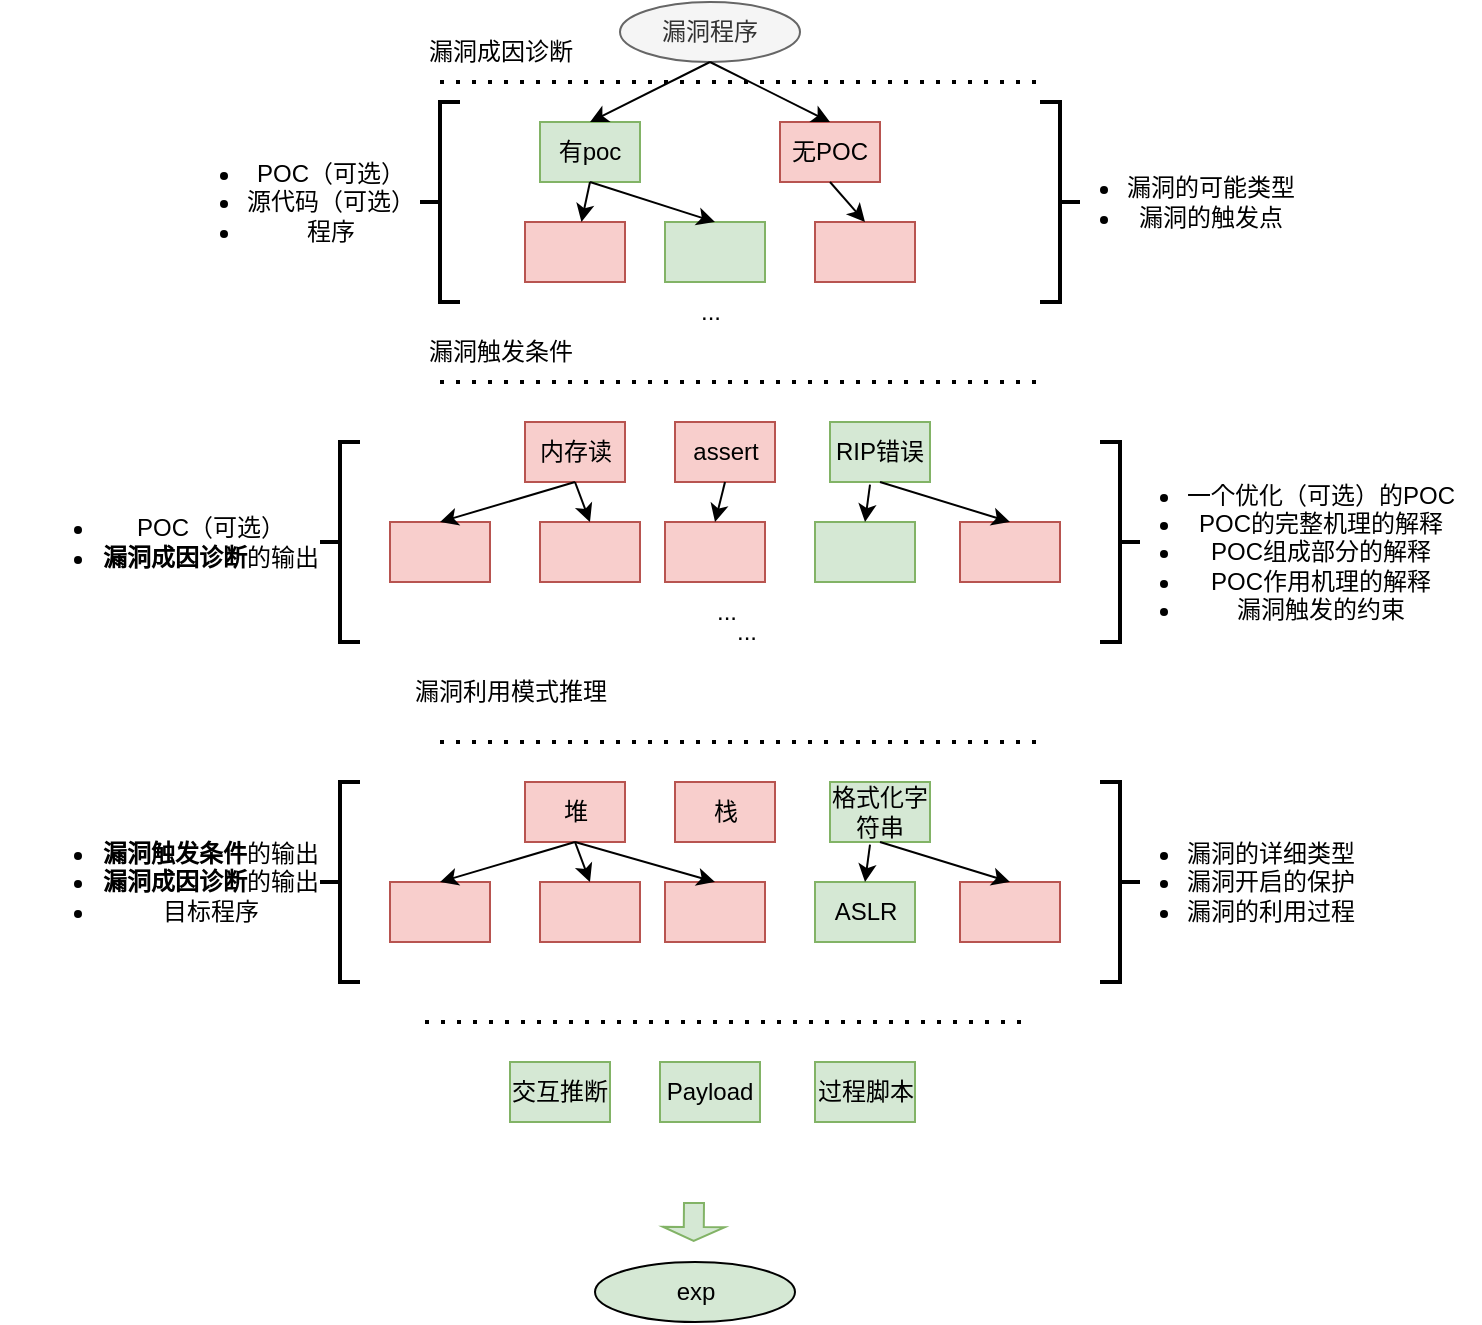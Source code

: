 <mxfile version="26.1.1">
  <diagram name="LLM Problem Solving Approaches" id="mXNQYkzdl0qFFAKHajmj">
    <mxGraphModel dx="1383" dy="732" grid="1" gridSize="10" guides="1" tooltips="1" connect="1" arrows="1" fold="1" page="1" pageScale="1" pageWidth="850" pageHeight="1100" math="0" shadow="0">
      <root>
        <mxCell id="0" />
        <mxCell id="1" parent="0" />
        <mxCell id="XoWg0RiAyaY4ZKKg6dh2-18" value="漏洞程序" style="ellipse;whiteSpace=wrap;html=1;fillColor=#f5f5f5;fontColor=#333333;strokeColor=#666666;" vertex="1" parent="1">
          <mxGeometry x="330" y="20" width="90" height="30" as="geometry" />
        </mxCell>
        <mxCell id="XoWg0RiAyaY4ZKKg6dh2-19" value="有poc" style="rounded=0;whiteSpace=wrap;html=1;fillColor=#d5e8d4;strokeColor=#82b366;" vertex="1" parent="1">
          <mxGeometry x="290" y="80" width="50" height="30" as="geometry" />
        </mxCell>
        <mxCell id="XoWg0RiAyaY4ZKKg6dh2-21" value="无POC" style="rounded=0;whiteSpace=wrap;html=1;fillColor=#f8cecc;strokeColor=#b85450;" vertex="1" parent="1">
          <mxGeometry x="410" y="80" width="50" height="30" as="geometry" />
        </mxCell>
        <mxCell id="XoWg0RiAyaY4ZKKg6dh2-22" value="exp" style="ellipse;whiteSpace=wrap;html=1;fillColor=#d5e8d4;" vertex="1" parent="1">
          <mxGeometry x="317.5" y="650" width="100" height="30" as="geometry" />
        </mxCell>
        <mxCell id="XoWg0RiAyaY4ZKKg6dh2-24" value="" style="endArrow=none;dashed=1;html=1;dashPattern=1 3;strokeWidth=2;rounded=0;" edge="1" parent="1">
          <mxGeometry width="50" height="50" relative="1" as="geometry">
            <mxPoint x="240" y="60" as="sourcePoint" />
            <mxPoint x="540" y="60" as="targetPoint" />
          </mxGeometry>
        </mxCell>
        <mxCell id="XoWg0RiAyaY4ZKKg6dh2-26" value="" style="endArrow=classic;html=1;rounded=0;exitX=0.5;exitY=1;exitDx=0;exitDy=0;entryX=0.5;entryY=0;entryDx=0;entryDy=0;spacing=1;" edge="1" parent="1" source="XoWg0RiAyaY4ZKKg6dh2-18" target="XoWg0RiAyaY4ZKKg6dh2-19">
          <mxGeometry width="50" height="50" relative="1" as="geometry">
            <mxPoint x="250" y="260" as="sourcePoint" />
            <mxPoint x="300" y="210" as="targetPoint" />
          </mxGeometry>
        </mxCell>
        <mxCell id="XoWg0RiAyaY4ZKKg6dh2-27" value="" style="endArrow=classic;html=1;rounded=0;exitX=0.5;exitY=1;exitDx=0;exitDy=0;entryX=0.5;entryY=0;entryDx=0;entryDy=0;" edge="1" parent="1" source="XoWg0RiAyaY4ZKKg6dh2-18" target="XoWg0RiAyaY4ZKKg6dh2-21">
          <mxGeometry width="50" height="50" relative="1" as="geometry">
            <mxPoint x="385" y="60" as="sourcePoint" />
            <mxPoint x="325" y="90" as="targetPoint" />
          </mxGeometry>
        </mxCell>
        <mxCell id="XoWg0RiAyaY4ZKKg6dh2-29" value="" style="rounded=0;whiteSpace=wrap;html=1;fillColor=#f8cecc;strokeColor=#b85450;" vertex="1" parent="1">
          <mxGeometry x="282.5" y="130" width="50" height="30" as="geometry" />
        </mxCell>
        <mxCell id="XoWg0RiAyaY4ZKKg6dh2-30" value="" style="rounded=0;whiteSpace=wrap;html=1;fillColor=#f8cecc;strokeColor=#b85450;" vertex="1" parent="1">
          <mxGeometry x="427.5" y="130" width="50" height="30" as="geometry" />
        </mxCell>
        <mxCell id="XoWg0RiAyaY4ZKKg6dh2-31" value="" style="rounded=0;whiteSpace=wrap;html=1;fillColor=#d5e8d4;strokeColor=#82b366;" vertex="1" parent="1">
          <mxGeometry x="352.5" y="130" width="50" height="30" as="geometry" />
        </mxCell>
        <mxCell id="XoWg0RiAyaY4ZKKg6dh2-32" value="" style="endArrow=classic;html=1;rounded=0;exitX=0.5;exitY=1;exitDx=0;exitDy=0;" edge="1" parent="1" source="XoWg0RiAyaY4ZKKg6dh2-19" target="XoWg0RiAyaY4ZKKg6dh2-29">
          <mxGeometry width="50" height="50" relative="1" as="geometry">
            <mxPoint x="385" y="60" as="sourcePoint" />
            <mxPoint x="325" y="90" as="targetPoint" />
          </mxGeometry>
        </mxCell>
        <mxCell id="XoWg0RiAyaY4ZKKg6dh2-33" value="" style="endArrow=classic;html=1;rounded=0;exitX=0.5;exitY=1;exitDx=0;exitDy=0;entryX=0.5;entryY=0;entryDx=0;entryDy=0;" edge="1" parent="1" source="XoWg0RiAyaY4ZKKg6dh2-19" target="XoWg0RiAyaY4ZKKg6dh2-31">
          <mxGeometry width="50" height="50" relative="1" as="geometry">
            <mxPoint x="325" y="120" as="sourcePoint" />
            <mxPoint x="321" y="140" as="targetPoint" />
          </mxGeometry>
        </mxCell>
        <mxCell id="XoWg0RiAyaY4ZKKg6dh2-34" value="" style="endArrow=classic;html=1;rounded=0;exitX=0.5;exitY=1;exitDx=0;exitDy=0;entryX=0.5;entryY=0;entryDx=0;entryDy=0;" edge="1" parent="1" source="XoWg0RiAyaY4ZKKg6dh2-21" target="XoWg0RiAyaY4ZKKg6dh2-30">
          <mxGeometry width="50" height="50" relative="1" as="geometry">
            <mxPoint x="335" y="130" as="sourcePoint" />
            <mxPoint x="331" y="150" as="targetPoint" />
          </mxGeometry>
        </mxCell>
        <mxCell id="XoWg0RiAyaY4ZKKg6dh2-36" value="漏洞成因诊断" style="text;html=1;align=center;verticalAlign=middle;resizable=0;points=[];autosize=1;strokeColor=none;fillColor=none;" vertex="1" parent="1">
          <mxGeometry x="220" y="30" width="100" height="30" as="geometry" />
        </mxCell>
        <mxCell id="XoWg0RiAyaY4ZKKg6dh2-37" value="" style="strokeWidth=2;html=1;shape=mxgraph.flowchart.annotation_2;align=left;labelPosition=right;pointerEvents=1;rotation=-180;" vertex="1" parent="1">
          <mxGeometry x="540" y="70" width="20" height="100" as="geometry" />
        </mxCell>
        <mxCell id="XoWg0RiAyaY4ZKKg6dh2-38" value="" style="strokeWidth=2;html=1;shape=mxgraph.flowchart.annotation_2;align=left;labelPosition=right;pointerEvents=1;rotation=0;" vertex="1" parent="1">
          <mxGeometry x="230" y="70" width="20" height="100" as="geometry" />
        </mxCell>
        <mxCell id="XoWg0RiAyaY4ZKKg6dh2-39" value="&lt;div data-docx-has-block-data=&quot;false&quot; data-lark-html-role=&quot;root&quot; data-page-id=&quot;RuBldf5Vfo9JMYx6iIKczuZnnKu&quot;&gt;&lt;ul class=&quot;list-bullet1&quot; start=&quot;1&quot;&gt;&lt;li data-list=&quot;bullet&quot; class=&quot;ace-line ace-line old-record-id-TvbRd7zTNoYlx5xaSWnctMKTnJc&quot;&gt;POC（可选）&lt;/li&gt;&lt;li data-list=&quot;bullet&quot; class=&quot;ace-line ace-line old-record-id-PfnddO90ho07tExwn2RcnNZzn04&quot;&gt;源代码（可选）&lt;/li&gt;&lt;li data-list=&quot;bullet&quot; class=&quot;ace-line ace-line old-record-id-AAgldUBWWoGs21xikZmczBg5nfc&quot;&gt;程序&lt;/li&gt;&lt;/ul&gt;&lt;/div&gt;&lt;span class=&quot;lark-record-clipboard&quot; data-lark-record-format=&quot;docx/record&quot; data-lark-record-data=&quot;{&amp;quot;isCut&amp;quot;:false,&amp;quot;rootId&amp;quot;:&amp;quot;RuBldf5Vfo9JMYx6iIKczuZnnKu&amp;quot;,&amp;quot;parentId&amp;quot;:&amp;quot;RuBldf5Vfo9JMYx6iIKczuZnnKu&amp;quot;,&amp;quot;blockIds&amp;quot;:[4,5,6],&amp;quot;recordIds&amp;quot;:[&amp;quot;TvbRd7zTNoYlx5xaSWnctMKTnJc&amp;quot;,&amp;quot;PfnddO90ho07tExwn2RcnNZzn04&amp;quot;,&amp;quot;AAgldUBWWoGs21xikZmczBg5nfc&amp;quot;],&amp;quot;recordMap&amp;quot;:{&amp;quot;TvbRd7zTNoYlx5xaSWnctMKTnJc&amp;quot;:{&amp;quot;id&amp;quot;:&amp;quot;TvbRd7zTNoYlx5xaSWnctMKTnJc&amp;quot;,&amp;quot;snapshot&amp;quot;:{&amp;quot;type&amp;quot;:&amp;quot;bullet&amp;quot;,&amp;quot;parent_id&amp;quot;:&amp;quot;RuBldf5Vfo9JMYx6iIKczuZnnKu&amp;quot;,&amp;quot;comments&amp;quot;:[],&amp;quot;revisions&amp;quot;:[],&amp;quot;locked&amp;quot;:false,&amp;quot;hidden&amp;quot;:false,&amp;quot;author&amp;quot;:&amp;quot;7412976428939051012&amp;quot;,&amp;quot;children&amp;quot;:[],&amp;quot;text&amp;quot;:{&amp;quot;initialAttributedTexts&amp;quot;:{&amp;quot;text&amp;quot;:{&amp;quot;0&amp;quot;:&amp;quot;POC（可选）&amp;quot;},&amp;quot;attribs&amp;quot;:{&amp;quot;0&amp;quot;:&amp;quot;*0+7&amp;quot;}},&amp;quot;apool&amp;quot;:{&amp;quot;numToAttrib&amp;quot;:{&amp;quot;0&amp;quot;:[&amp;quot;author&amp;quot;,&amp;quot;7412976428939051012&amp;quot;]},&amp;quot;nextNum&amp;quot;:1}},&amp;quot;align&amp;quot;:&amp;quot;&amp;quot;,&amp;quot;folded&amp;quot;:false}},&amp;quot;PfnddO90ho07tExwn2RcnNZzn04&amp;quot;:{&amp;quot;id&amp;quot;:&amp;quot;PfnddO90ho07tExwn2RcnNZzn04&amp;quot;,&amp;quot;snapshot&amp;quot;:{&amp;quot;type&amp;quot;:&amp;quot;bullet&amp;quot;,&amp;quot;parent_id&amp;quot;:&amp;quot;RuBldf5Vfo9JMYx6iIKczuZnnKu&amp;quot;,&amp;quot;comments&amp;quot;:[],&amp;quot;revisions&amp;quot;:[],&amp;quot;locked&amp;quot;:false,&amp;quot;hidden&amp;quot;:false,&amp;quot;author&amp;quot;:&amp;quot;7412976428939051012&amp;quot;,&amp;quot;children&amp;quot;:[],&amp;quot;text&amp;quot;:{&amp;quot;apool&amp;quot;:{&amp;quot;nextNum&amp;quot;:1,&amp;quot;numToAttrib&amp;quot;:{&amp;quot;0&amp;quot;:[&amp;quot;author&amp;quot;,&amp;quot;7412976428939051012&amp;quot;]}},&amp;quot;initialAttributedTexts&amp;quot;:{&amp;quot;attribs&amp;quot;:{&amp;quot;0&amp;quot;:&amp;quot;*0+7&amp;quot;},&amp;quot;text&amp;quot;:{&amp;quot;0&amp;quot;:&amp;quot;源代码（可选）&amp;quot;}}},&amp;quot;align&amp;quot;:&amp;quot;&amp;quot;,&amp;quot;folded&amp;quot;:false}},&amp;quot;AAgldUBWWoGs21xikZmczBg5nfc&amp;quot;:{&amp;quot;id&amp;quot;:&amp;quot;AAgldUBWWoGs21xikZmczBg5nfc&amp;quot;,&amp;quot;snapshot&amp;quot;:{&amp;quot;type&amp;quot;:&amp;quot;bullet&amp;quot;,&amp;quot;parent_id&amp;quot;:&amp;quot;RuBldf5Vfo9JMYx6iIKczuZnnKu&amp;quot;,&amp;quot;comments&amp;quot;:[],&amp;quot;revisions&amp;quot;:[],&amp;quot;locked&amp;quot;:false,&amp;quot;hidden&amp;quot;:false,&amp;quot;author&amp;quot;:&amp;quot;7412976428939051012&amp;quot;,&amp;quot;children&amp;quot;:[],&amp;quot;text&amp;quot;:{&amp;quot;initialAttributedTexts&amp;quot;:{&amp;quot;text&amp;quot;:{&amp;quot;0&amp;quot;:&amp;quot;程序&amp;quot;},&amp;quot;attribs&amp;quot;:{&amp;quot;0&amp;quot;:&amp;quot;*0+2&amp;quot;}},&amp;quot;apool&amp;quot;:{&amp;quot;numToAttrib&amp;quot;:{&amp;quot;0&amp;quot;:[&amp;quot;author&amp;quot;,&amp;quot;7412976428939051012&amp;quot;]},&amp;quot;nextNum&amp;quot;:1}},&amp;quot;align&amp;quot;:&amp;quot;&amp;quot;,&amp;quot;folded&amp;quot;:false}},&amp;quot;RuBldf5Vfo9JMYx6iIKczuZnnKu&amp;quot;:{&amp;quot;id&amp;quot;:&amp;quot;RuBldf5Vfo9JMYx6iIKczuZnnKu&amp;quot;,&amp;quot;snapshot&amp;quot;:{&amp;quot;type&amp;quot;:&amp;quot;page&amp;quot;,&amp;quot;parent_id&amp;quot;:&amp;quot;&amp;quot;,&amp;quot;comments&amp;quot;:null,&amp;quot;revisions&amp;quot;:null,&amp;quot;locked&amp;quot;:false,&amp;quot;hidden&amp;quot;:false,&amp;quot;author&amp;quot;:&amp;quot;7412976428939051012&amp;quot;,&amp;quot;children&amp;quot;:[&amp;quot;HIAmdu5IfoZbTSx6d4ec1iYqnzc&amp;quot;,&amp;quot;GMhhdCyuGomvA2xJty2cEYnkncf&amp;quot;,&amp;quot;TvbRd7zTNoYlx5xaSWnctMKTnJc&amp;quot;,&amp;quot;PfnddO90ho07tExwn2RcnNZzn04&amp;quot;,&amp;quot;AAgldUBWWoGs21xikZmczBg5nfc&amp;quot;,&amp;quot;KK9od5ZNiovkFzxDmaOczReLnSa&amp;quot;,&amp;quot;JDc2dlknroJyZIxdu87c74cInrd&amp;quot;,&amp;quot;S6ivdCjUBobvElx3tZ2ci1amn0e&amp;quot;,&amp;quot;RZMgdb1ORo4ybyxztb0cSrVhnxh&amp;quot;,&amp;quot;QfYqdKMoqonK9TxRnCRcim1BnHb&amp;quot;,&amp;quot;Hq00dmF4ooJ6ijxfpOucx5nnnTZ&amp;quot;,&amp;quot;UswOdZ3BaoeMtPxeuumcVQuZnkp&amp;quot;,&amp;quot;MHOtdts1To7sisxKHZ1c9iP1nxd&amp;quot;,&amp;quot;UNpSdzBXeoWLm0xjsoxctOwtnxb&amp;quot;,&amp;quot;ECuwdkumGoLwpTxDG1jc6C92nic&amp;quot;,&amp;quot;GeP8d3HaJoTEDmxGgf9cBrGknOc&amp;quot;,&amp;quot;WQZIdcfVAoHSLNx5PqPc1365nie&amp;quot;,&amp;quot;Cc3GdavQfoRWB0xrTbNcYygSnqg&amp;quot;,&amp;quot;OJXXd0mLgokEMix9HihcIP8DnMf&amp;quot;,&amp;quot;BFSOdALz1ohSE6xea9HcdN0unTe&amp;quot;,&amp;quot;Ee1zdFYTUoS1iKxCZMbcAJiknLc&amp;quot;,&amp;quot;Q8dTdYfVdoOIHJxTcH8cQom4nxy&amp;quot;,&amp;quot;RapydlbpLofvQpxWsGscCtlPn6g&amp;quot;,&amp;quot;Jm6gdqNW7oI9sCxLw4wcMv6MnUg&amp;quot;,&amp;quot;KRGwdSQ7ToKaJWxqor5cuaTInsc&amp;quot;,&amp;quot;ADeWdoFTVoUucixmIoMcbBROnWe&amp;quot;,&amp;quot;JGA9dLdCWoNfwBxKYmScFI6lnxh&amp;quot;,&amp;quot;QrCLdUKExo3xqSxWp7McDVa1nme&amp;quot;,&amp;quot;Pzh6djxgAoLJvtxvp97cIpdfnPJ&amp;quot;,&amp;quot;ZgkkdCxXOobmb6xUdYzctssjnKd&amp;quot;,&amp;quot;KFMhdJSH6on7p5xhWpucoDCUnve&amp;quot;,&amp;quot;ZClYd4C4vo6gtDx5r9Rc8pETnrh&amp;quot;,&amp;quot;QLoAdTOFUoLTFDxrAhEcOfPfnMh&amp;quot;,&amp;quot;A3CPd1q3no1a1bxUjkicf299nyd&amp;quot;,&amp;quot;OskudE3CBoS3AGxmxjScip8rnFg&amp;quot;,&amp;quot;J6YZdZahBoeX9HxxYe6cMBGQnhd&amp;quot;,&amp;quot;LNWRdg8eNoruHlxmzyVcEYqCn5d&amp;quot;,&amp;quot;BipXdwlC3oq00ZxQKu1cHDILnyd&amp;quot;,&amp;quot;GZbcdwVURo4RHyx5QN4c8OfAnui&amp;quot;,&amp;quot;WwWCdjlGporsPhxKpVHcaTS0nNb&amp;quot;,&amp;quot;WNridHP5No7neKxs281cjpCkn4g&amp;quot;,&amp;quot;JMNgdkp8forRrqxHp2fcDO2Xnbb&amp;quot;,&amp;quot;HHr1dddTIoiB6LxRlEIcWh89nwc&amp;quot;,&amp;quot;QNhsd3voYoAlZixGnfecUsubnGb&amp;quot;,&amp;quot;JEfwdlR32oBxJ2xq5QGcKh9Bnbh&amp;quot;,&amp;quot;XuaUdHM4Uof77pxL2cFcsegSnF9&amp;quot;,&amp;quot;JIEYdIVdIoNhEQx2ED7cWSQFned&amp;quot;,&amp;quot;L2sJdYLKFobazaxYC2ccqfq2n7b&amp;quot;,&amp;quot;BK4hdY8wuoY7KRxKxhRcEWDgnHd&amp;quot;,&amp;quot;PXHqd7DZtoZVFUxCY1McGU1ondd&amp;quot;,&amp;quot;RoEhd199uofHRUx3gmqcezQ1nQh&amp;quot;,&amp;quot;F7BLdgpbtoJb16xaXOocARMen8v&amp;quot;,&amp;quot;VKzRdqIAXod2rhxfUb1cm3jvnCl&amp;quot;,&amp;quot;Wo4Id1RqioaqVCx2gOqcaAV8ndc&amp;quot;,&amp;quot;GRxrdOy7foitngxVYG5cKYlVnnh&amp;quot;,&amp;quot;W2oSdsUtcoJ6rJxgx3fcsIuVnye&amp;quot;,&amp;quot;KE8NdhRWRotZNyx75XUc5FJmnQ9&amp;quot;,&amp;quot;GRPyd0TcJovDi1xEO2Jcp1uznYg&amp;quot;,&amp;quot;BfFedysT4oIa2hxrqywcGiXQnvd&amp;quot;,&amp;quot;HVFGdi44io5x6ZxqLJzcDoaanje&amp;quot;,&amp;quot;V3hsdod3aojBbKxuc4JcuheNnUf&amp;quot;,&amp;quot;MVj3dm7S9o7Z8yxDD1vcqpGjn8d&amp;quot;,&amp;quot;Pdd8duDGpo1HrExSrL9cGxpkn1f&amp;quot;,&amp;quot;BcFvdlJHNoewEGxPbmvc1QGunif&amp;quot;,&amp;quot;X4nNdQW9JoLG6DxFg8gcHC0cnYf&amp;quot;,&amp;quot;O49ydg9GgoB4y8xwXxMcj5zcnrc&amp;quot;,&amp;quot;OES5dHMu3oRxXAxfY2scUcYRnPb&amp;quot;,&amp;quot;G7mAdnxrro3AVuxjNKscXanBnId&amp;quot;,&amp;quot;TGh6dOm4loo3NxxH5smcyL7Pncb&amp;quot;,&amp;quot;GtxQdjHrEofGmixWzyScVqYmnhO&amp;quot;,&amp;quot;SOSDdvcvco8t73xfGLkc6FEqnZd&amp;quot;,&amp;quot;Jur3dSM0homYdnxoCvPcFGgjnUh&amp;quot;,&amp;quot;WjX4dkx0RoPezsxXYuFcYFeznvg&amp;quot;,&amp;quot;Jw2ydBVU1oSXq6xx4Psckcr3ngN&amp;quot;,&amp;quot;L1eydJ7nPorMDQxpIMEcOkIan9g&amp;quot;,&amp;quot;J1pVdUMhHoNnLAxNqRgctbpOnnf&amp;quot;,&amp;quot;CISudsCH1o9vkKxrDRpc6Wrbneg&amp;quot;,&amp;quot;GtZ0dERIRoL7YWxcSwrcZE7FnOc&amp;quot;,&amp;quot;U2zodFVNMoRBLSxxTmac3fF7n2g&amp;quot;,&amp;quot;OLIsdU7qBo7TeRx6bIocfmF2njd&amp;quot;,&amp;quot;GT71dYtweoYrKAxXlVtcvEAjn1c&amp;quot;,&amp;quot;F0YAdXUowoxj5VxxrFocou0hnVh&amp;quot;,&amp;quot;Hkn3dYCH5opAzmx0PRAcIjRsnId&amp;quot;,&amp;quot;YnxSd7MMeo01jXxIw88cUKTOn1b&amp;quot;,&amp;quot;CKVKdfW1got9Idxkb8ycpKkonUg&amp;quot;],&amp;quot;text&amp;quot;:{&amp;quot;apool&amp;quot;:{&amp;quot;nextNum&amp;quot;:1,&amp;quot;numToAttrib&amp;quot;:{&amp;quot;0&amp;quot;:[&amp;quot;author&amp;quot;,&amp;quot;7412976428939051012&amp;quot;]}},&amp;quot;initialAttributedTexts&amp;quot;:{&amp;quot;attribs&amp;quot;:{&amp;quot;0&amp;quot;:&amp;quot;*0+a&amp;quot;},&amp;quot;text&amp;quot;:{&amp;quot;0&amp;quot;:&amp;quot;PwnGPT-思维树&amp;quot;}}},&amp;quot;align&amp;quot;:&amp;quot;&amp;quot;,&amp;quot;doc_info&amp;quot;:{&amp;quot;editors&amp;quot;:[&amp;quot;7412976428939051012&amp;quot;],&amp;quot;options&amp;quot;:[&amp;quot;editors&amp;quot;,&amp;quot;edit_time&amp;quot;],&amp;quot;deleted_editors&amp;quot;:[&amp;quot;7254496082938462212&amp;quot;],&amp;quot;option_modified&amp;quot;:null}}}},&amp;quot;payloadMap&amp;quot;:{},&amp;quot;extra&amp;quot;:{&amp;quot;channel&amp;quot;:&amp;quot;saas&amp;quot;,&amp;quot;pasteRandomId&amp;quot;:&amp;quot;dcf0537c-a98d-4572-b193-6c7c1768ddcb&amp;quot;,&amp;quot;mention_page_title&amp;quot;:{},&amp;quot;external_mention_url&amp;quot;:{},&amp;quot;isEqualBlockSelection&amp;quot;:true},&amp;quot;isKeepQuoteContainer&amp;quot;:false,&amp;quot;selection&amp;quot;:[{&amp;quot;id&amp;quot;:4,&amp;quot;type&amp;quot;:&amp;quot;text&amp;quot;,&amp;quot;selection&amp;quot;:{&amp;quot;start&amp;quot;:0,&amp;quot;end&amp;quot;:7},&amp;quot;recordId&amp;quot;:&amp;quot;TvbRd7zTNoYlx5xaSWnctMKTnJc&amp;quot;},{&amp;quot;id&amp;quot;:5,&amp;quot;type&amp;quot;:&amp;quot;text&amp;quot;,&amp;quot;selection&amp;quot;:{&amp;quot;start&amp;quot;:0,&amp;quot;end&amp;quot;:7},&amp;quot;recordId&amp;quot;:&amp;quot;PfnddO90ho07tExwn2RcnNZzn04&amp;quot;},{&amp;quot;id&amp;quot;:6,&amp;quot;type&amp;quot;:&amp;quot;text&amp;quot;,&amp;quot;selection&amp;quot;:{&amp;quot;start&amp;quot;:0,&amp;quot;end&amp;quot;:2},&amp;quot;recordId&amp;quot;:&amp;quot;AAgldUBWWoGs21xikZmczBg5nfc&amp;quot;}],&amp;quot;pasteFlag&amp;quot;:&amp;quot;a55467dc-4448-43d9-8a51-c65f48c1ca9f&amp;quot;}&quot;&gt;&lt;/span&gt;" style="text;html=1;align=center;verticalAlign=middle;resizable=0;points=[];autosize=1;strokeColor=none;fillColor=none;" vertex="1" parent="1">
          <mxGeometry x="90" y="80" width="150" height="80" as="geometry" />
        </mxCell>
        <mxCell id="XoWg0RiAyaY4ZKKg6dh2-40" value="&lt;div data-docx-has-block-data=&quot;false&quot; data-lark-html-role=&quot;root&quot; data-page-id=&quot;RuBldf5Vfo9JMYx6iIKczuZnnKu&quot;&gt;&lt;ul class=&quot;list-bullet1&quot; start=&quot;1&quot;&gt;&lt;li data-list=&quot;bullet&quot; class=&quot;ace-line ace-line old-record-id-JDc2dlknroJyZIxdu87c74cInrd&quot;&gt;漏洞的可能类型&lt;/li&gt;&lt;li data-list=&quot;bullet&quot; class=&quot;ace-line ace-line old-record-id-S6ivdCjUBobvElx3tZ2ci1amn0e&quot;&gt;漏洞的触发点&lt;/li&gt;&lt;/ul&gt;&lt;/div&gt;&lt;span class=&quot;lark-record-clipboard&quot; data-lark-record-format=&quot;docx/record&quot; data-lark-record-data=&quot;{&amp;quot;isCut&amp;quot;:false,&amp;quot;rootId&amp;quot;:&amp;quot;RuBldf5Vfo9JMYx6iIKczuZnnKu&amp;quot;,&amp;quot;parentId&amp;quot;:&amp;quot;RuBldf5Vfo9JMYx6iIKczuZnnKu&amp;quot;,&amp;quot;blockIds&amp;quot;:[8,9],&amp;quot;recordIds&amp;quot;:[&amp;quot;JDc2dlknroJyZIxdu87c74cInrd&amp;quot;,&amp;quot;S6ivdCjUBobvElx3tZ2ci1amn0e&amp;quot;],&amp;quot;recordMap&amp;quot;:{&amp;quot;JDc2dlknroJyZIxdu87c74cInrd&amp;quot;:{&amp;quot;id&amp;quot;:&amp;quot;JDc2dlknroJyZIxdu87c74cInrd&amp;quot;,&amp;quot;snapshot&amp;quot;:{&amp;quot;type&amp;quot;:&amp;quot;bullet&amp;quot;,&amp;quot;parent_id&amp;quot;:&amp;quot;RuBldf5Vfo9JMYx6iIKczuZnnKu&amp;quot;,&amp;quot;comments&amp;quot;:[],&amp;quot;revisions&amp;quot;:[],&amp;quot;locked&amp;quot;:false,&amp;quot;hidden&amp;quot;:false,&amp;quot;author&amp;quot;:&amp;quot;7412976428939051012&amp;quot;,&amp;quot;children&amp;quot;:[],&amp;quot;text&amp;quot;:{&amp;quot;initialAttributedTexts&amp;quot;:{&amp;quot;text&amp;quot;:{&amp;quot;0&amp;quot;:&amp;quot;漏洞的可能类型&amp;quot;},&amp;quot;attribs&amp;quot;:{&amp;quot;0&amp;quot;:&amp;quot;*0+7&amp;quot;}},&amp;quot;apool&amp;quot;:{&amp;quot;numToAttrib&amp;quot;:{&amp;quot;0&amp;quot;:[&amp;quot;author&amp;quot;,&amp;quot;7412976428939051012&amp;quot;]},&amp;quot;nextNum&amp;quot;:1}},&amp;quot;align&amp;quot;:&amp;quot;&amp;quot;,&amp;quot;folded&amp;quot;:false}},&amp;quot;S6ivdCjUBobvElx3tZ2ci1amn0e&amp;quot;:{&amp;quot;id&amp;quot;:&amp;quot;S6ivdCjUBobvElx3tZ2ci1amn0e&amp;quot;,&amp;quot;snapshot&amp;quot;:{&amp;quot;type&amp;quot;:&amp;quot;bullet&amp;quot;,&amp;quot;parent_id&amp;quot;:&amp;quot;RuBldf5Vfo9JMYx6iIKczuZnnKu&amp;quot;,&amp;quot;comments&amp;quot;:[],&amp;quot;revisions&amp;quot;:[],&amp;quot;locked&amp;quot;:false,&amp;quot;hidden&amp;quot;:false,&amp;quot;author&amp;quot;:&amp;quot;7412976428939051012&amp;quot;,&amp;quot;children&amp;quot;:[],&amp;quot;text&amp;quot;:{&amp;quot;initialAttributedTexts&amp;quot;:{&amp;quot;text&amp;quot;:{&amp;quot;0&amp;quot;:&amp;quot;漏洞的触发点&amp;quot;},&amp;quot;attribs&amp;quot;:{&amp;quot;0&amp;quot;:&amp;quot;*0+6&amp;quot;}},&amp;quot;apool&amp;quot;:{&amp;quot;numToAttrib&amp;quot;:{&amp;quot;0&amp;quot;:[&amp;quot;author&amp;quot;,&amp;quot;7412976428939051012&amp;quot;]},&amp;quot;nextNum&amp;quot;:1}},&amp;quot;align&amp;quot;:&amp;quot;&amp;quot;,&amp;quot;folded&amp;quot;:false}},&amp;quot;RuBldf5Vfo9JMYx6iIKczuZnnKu&amp;quot;:{&amp;quot;id&amp;quot;:&amp;quot;RuBldf5Vfo9JMYx6iIKczuZnnKu&amp;quot;,&amp;quot;snapshot&amp;quot;:{&amp;quot;type&amp;quot;:&amp;quot;page&amp;quot;,&amp;quot;parent_id&amp;quot;:&amp;quot;&amp;quot;,&amp;quot;comments&amp;quot;:null,&amp;quot;revisions&amp;quot;:null,&amp;quot;locked&amp;quot;:false,&amp;quot;hidden&amp;quot;:false,&amp;quot;author&amp;quot;:&amp;quot;7412976428939051012&amp;quot;,&amp;quot;children&amp;quot;:[&amp;quot;HIAmdu5IfoZbTSx6d4ec1iYqnzc&amp;quot;,&amp;quot;GMhhdCyuGomvA2xJty2cEYnkncf&amp;quot;,&amp;quot;TvbRd7zTNoYlx5xaSWnctMKTnJc&amp;quot;,&amp;quot;PfnddO90ho07tExwn2RcnNZzn04&amp;quot;,&amp;quot;AAgldUBWWoGs21xikZmczBg5nfc&amp;quot;,&amp;quot;KK9od5ZNiovkFzxDmaOczReLnSa&amp;quot;,&amp;quot;JDc2dlknroJyZIxdu87c74cInrd&amp;quot;,&amp;quot;S6ivdCjUBobvElx3tZ2ci1amn0e&amp;quot;,&amp;quot;RZMgdb1ORo4ybyxztb0cSrVhnxh&amp;quot;,&amp;quot;QfYqdKMoqonK9TxRnCRcim1BnHb&amp;quot;,&amp;quot;Hq00dmF4ooJ6ijxfpOucx5nnnTZ&amp;quot;,&amp;quot;UswOdZ3BaoeMtPxeuumcVQuZnkp&amp;quot;,&amp;quot;MHOtdts1To7sisxKHZ1c9iP1nxd&amp;quot;,&amp;quot;UNpSdzBXeoWLm0xjsoxctOwtnxb&amp;quot;,&amp;quot;ECuwdkumGoLwpTxDG1jc6C92nic&amp;quot;,&amp;quot;GeP8d3HaJoTEDmxGgf9cBrGknOc&amp;quot;,&amp;quot;WQZIdcfVAoHSLNx5PqPc1365nie&amp;quot;,&amp;quot;Cc3GdavQfoRWB0xrTbNcYygSnqg&amp;quot;,&amp;quot;OJXXd0mLgokEMix9HihcIP8DnMf&amp;quot;,&amp;quot;BFSOdALz1ohSE6xea9HcdN0unTe&amp;quot;,&amp;quot;Ee1zdFYTUoS1iKxCZMbcAJiknLc&amp;quot;,&amp;quot;Q8dTdYfVdoOIHJxTcH8cQom4nxy&amp;quot;,&amp;quot;RapydlbpLofvQpxWsGscCtlPn6g&amp;quot;,&amp;quot;Jm6gdqNW7oI9sCxLw4wcMv6MnUg&amp;quot;,&amp;quot;KRGwdSQ7ToKaJWxqor5cuaTInsc&amp;quot;,&amp;quot;ADeWdoFTVoUucixmIoMcbBROnWe&amp;quot;,&amp;quot;JGA9dLdCWoNfwBxKYmScFI6lnxh&amp;quot;,&amp;quot;QrCLdUKExo3xqSxWp7McDVa1nme&amp;quot;,&amp;quot;Pzh6djxgAoLJvtxvp97cIpdfnPJ&amp;quot;,&amp;quot;ZgkkdCxXOobmb6xUdYzctssjnKd&amp;quot;,&amp;quot;KFMhdJSH6on7p5xhWpucoDCUnve&amp;quot;,&amp;quot;ZClYd4C4vo6gtDx5r9Rc8pETnrh&amp;quot;,&amp;quot;QLoAdTOFUoLTFDxrAhEcOfPfnMh&amp;quot;,&amp;quot;A3CPd1q3no1a1bxUjkicf299nyd&amp;quot;,&amp;quot;OskudE3CBoS3AGxmxjScip8rnFg&amp;quot;,&amp;quot;J6YZdZahBoeX9HxxYe6cMBGQnhd&amp;quot;,&amp;quot;LNWRdg8eNoruHlxmzyVcEYqCn5d&amp;quot;,&amp;quot;BipXdwlC3oq00ZxQKu1cHDILnyd&amp;quot;,&amp;quot;GZbcdwVURo4RHyx5QN4c8OfAnui&amp;quot;,&amp;quot;WwWCdjlGporsPhxKpVHcaTS0nNb&amp;quot;,&amp;quot;WNridHP5No7neKxs281cjpCkn4g&amp;quot;,&amp;quot;JMNgdkp8forRrqxHp2fcDO2Xnbb&amp;quot;,&amp;quot;HHr1dddTIoiB6LxRlEIcWh89nwc&amp;quot;,&amp;quot;QNhsd3voYoAlZixGnfecUsubnGb&amp;quot;,&amp;quot;JEfwdlR32oBxJ2xq5QGcKh9Bnbh&amp;quot;,&amp;quot;XuaUdHM4Uof77pxL2cFcsegSnF9&amp;quot;,&amp;quot;JIEYdIVdIoNhEQx2ED7cWSQFned&amp;quot;,&amp;quot;L2sJdYLKFobazaxYC2ccqfq2n7b&amp;quot;,&amp;quot;BK4hdY8wuoY7KRxKxhRcEWDgnHd&amp;quot;,&amp;quot;PXHqd7DZtoZVFUxCY1McGU1ondd&amp;quot;,&amp;quot;RoEhd199uofHRUx3gmqcezQ1nQh&amp;quot;,&amp;quot;F7BLdgpbtoJb16xaXOocARMen8v&amp;quot;,&amp;quot;VKzRdqIAXod2rhxfUb1cm3jvnCl&amp;quot;,&amp;quot;Wo4Id1RqioaqVCx2gOqcaAV8ndc&amp;quot;,&amp;quot;GRxrdOy7foitngxVYG5cKYlVnnh&amp;quot;,&amp;quot;W2oSdsUtcoJ6rJxgx3fcsIuVnye&amp;quot;,&amp;quot;KE8NdhRWRotZNyx75XUc5FJmnQ9&amp;quot;,&amp;quot;GRPyd0TcJovDi1xEO2Jcp1uznYg&amp;quot;,&amp;quot;BfFedysT4oIa2hxrqywcGiXQnvd&amp;quot;,&amp;quot;HVFGdi44io5x6ZxqLJzcDoaanje&amp;quot;,&amp;quot;V3hsdod3aojBbKxuc4JcuheNnUf&amp;quot;,&amp;quot;MVj3dm7S9o7Z8yxDD1vcqpGjn8d&amp;quot;,&amp;quot;Pdd8duDGpo1HrExSrL9cGxpkn1f&amp;quot;,&amp;quot;BcFvdlJHNoewEGxPbmvc1QGunif&amp;quot;,&amp;quot;X4nNdQW9JoLG6DxFg8gcHC0cnYf&amp;quot;,&amp;quot;O49ydg9GgoB4y8xwXxMcj5zcnrc&amp;quot;,&amp;quot;OES5dHMu3oRxXAxfY2scUcYRnPb&amp;quot;,&amp;quot;G7mAdnxrro3AVuxjNKscXanBnId&amp;quot;,&amp;quot;TGh6dOm4loo3NxxH5smcyL7Pncb&amp;quot;,&amp;quot;GtxQdjHrEofGmixWzyScVqYmnhO&amp;quot;,&amp;quot;SOSDdvcvco8t73xfGLkc6FEqnZd&amp;quot;,&amp;quot;Jur3dSM0homYdnxoCvPcFGgjnUh&amp;quot;,&amp;quot;WjX4dkx0RoPezsxXYuFcYFeznvg&amp;quot;,&amp;quot;Jw2ydBVU1oSXq6xx4Psckcr3ngN&amp;quot;,&amp;quot;L1eydJ7nPorMDQxpIMEcOkIan9g&amp;quot;,&amp;quot;J1pVdUMhHoNnLAxNqRgctbpOnnf&amp;quot;,&amp;quot;CISudsCH1o9vkKxrDRpc6Wrbneg&amp;quot;,&amp;quot;GtZ0dERIRoL7YWxcSwrcZE7FnOc&amp;quot;,&amp;quot;U2zodFVNMoRBLSxxTmac3fF7n2g&amp;quot;,&amp;quot;OLIsdU7qBo7TeRx6bIocfmF2njd&amp;quot;,&amp;quot;GT71dYtweoYrKAxXlVtcvEAjn1c&amp;quot;,&amp;quot;F0YAdXUowoxj5VxxrFocou0hnVh&amp;quot;,&amp;quot;Hkn3dYCH5opAzmx0PRAcIjRsnId&amp;quot;,&amp;quot;YnxSd7MMeo01jXxIw88cUKTOn1b&amp;quot;,&amp;quot;CKVKdfW1got9Idxkb8ycpKkonUg&amp;quot;],&amp;quot;text&amp;quot;:{&amp;quot;apool&amp;quot;:{&amp;quot;nextNum&amp;quot;:1,&amp;quot;numToAttrib&amp;quot;:{&amp;quot;0&amp;quot;:[&amp;quot;author&amp;quot;,&amp;quot;7412976428939051012&amp;quot;]}},&amp;quot;initialAttributedTexts&amp;quot;:{&amp;quot;attribs&amp;quot;:{&amp;quot;0&amp;quot;:&amp;quot;*0+a&amp;quot;},&amp;quot;text&amp;quot;:{&amp;quot;0&amp;quot;:&amp;quot;PwnGPT-思维树&amp;quot;}}},&amp;quot;align&amp;quot;:&amp;quot;&amp;quot;,&amp;quot;doc_info&amp;quot;:{&amp;quot;editors&amp;quot;:[&amp;quot;7412976428939051012&amp;quot;],&amp;quot;options&amp;quot;:[&amp;quot;editors&amp;quot;,&amp;quot;edit_time&amp;quot;],&amp;quot;deleted_editors&amp;quot;:[&amp;quot;7254496082938462212&amp;quot;],&amp;quot;option_modified&amp;quot;:null}}}},&amp;quot;payloadMap&amp;quot;:{},&amp;quot;extra&amp;quot;:{&amp;quot;channel&amp;quot;:&amp;quot;saas&amp;quot;,&amp;quot;pasteRandomId&amp;quot;:&amp;quot;737483c5-f1a0-46b5-97fa-4e2a70d0c176&amp;quot;,&amp;quot;mention_page_title&amp;quot;:{},&amp;quot;external_mention_url&amp;quot;:{},&amp;quot;isEqualBlockSelection&amp;quot;:true},&amp;quot;isKeepQuoteContainer&amp;quot;:false,&amp;quot;selection&amp;quot;:[{&amp;quot;id&amp;quot;:8,&amp;quot;type&amp;quot;:&amp;quot;text&amp;quot;,&amp;quot;selection&amp;quot;:{&amp;quot;start&amp;quot;:0,&amp;quot;end&amp;quot;:7},&amp;quot;recordId&amp;quot;:&amp;quot;JDc2dlknroJyZIxdu87c74cInrd&amp;quot;},{&amp;quot;id&amp;quot;:9,&amp;quot;type&amp;quot;:&amp;quot;text&amp;quot;,&amp;quot;selection&amp;quot;:{&amp;quot;start&amp;quot;:0,&amp;quot;end&amp;quot;:6},&amp;quot;recordId&amp;quot;:&amp;quot;S6ivdCjUBobvElx3tZ2ci1amn0e&amp;quot;}],&amp;quot;pasteFlag&amp;quot;:&amp;quot;a55467dc-4448-43d9-8a51-c65f48c1ca9f&amp;quot;}&quot;&gt;&lt;/span&gt;" style="text;html=1;align=center;verticalAlign=middle;resizable=0;points=[];autosize=1;strokeColor=none;fillColor=none;" vertex="1" parent="1">
          <mxGeometry x="530" y="85" width="150" height="70" as="geometry" />
        </mxCell>
        <mxCell id="XoWg0RiAyaY4ZKKg6dh2-41" value="..." style="text;html=1;align=center;verticalAlign=middle;resizable=0;points=[];autosize=1;strokeColor=none;fillColor=none;" vertex="1" parent="1">
          <mxGeometry x="360" y="160" width="30" height="30" as="geometry" />
        </mxCell>
        <mxCell id="XoWg0RiAyaY4ZKKg6dh2-42" value="" style="endArrow=none;dashed=1;html=1;dashPattern=1 3;strokeWidth=2;rounded=0;" edge="1" parent="1">
          <mxGeometry width="50" height="50" relative="1" as="geometry">
            <mxPoint x="240" y="210" as="sourcePoint" />
            <mxPoint x="540" y="210" as="targetPoint" />
          </mxGeometry>
        </mxCell>
        <mxCell id="XoWg0RiAyaY4ZKKg6dh2-45" value="漏洞利用模式推理" style="text;html=1;align=center;verticalAlign=middle;resizable=0;points=[];autosize=1;strokeColor=none;fillColor=none;" vertex="1" parent="1">
          <mxGeometry x="215" y="350" width="120" height="30" as="geometry" />
        </mxCell>
        <mxCell id="XoWg0RiAyaY4ZKKg6dh2-46" value="内存读" style="rounded=0;whiteSpace=wrap;html=1;fillColor=#f8cecc;strokeColor=#b85450;" vertex="1" parent="1">
          <mxGeometry x="282.5" y="230" width="50" height="30" as="geometry" />
        </mxCell>
        <mxCell id="XoWg0RiAyaY4ZKKg6dh2-47" value="RIP错误" style="rounded=0;whiteSpace=wrap;html=1;fillColor=#d5e8d4;strokeColor=#82b366;" vertex="1" parent="1">
          <mxGeometry x="435" y="230" width="50" height="30" as="geometry" />
        </mxCell>
        <mxCell id="XoWg0RiAyaY4ZKKg6dh2-48" value="" style="rounded=0;whiteSpace=wrap;html=1;fillColor=#f8cecc;strokeColor=#b85450;" vertex="1" parent="1">
          <mxGeometry x="215" y="280" width="50" height="30" as="geometry" />
        </mxCell>
        <mxCell id="XoWg0RiAyaY4ZKKg6dh2-49" value="" style="rounded=0;whiteSpace=wrap;html=1;fillColor=#f8cecc;strokeColor=#b85450;" vertex="1" parent="1">
          <mxGeometry x="500" y="280" width="50" height="30" as="geometry" />
        </mxCell>
        <mxCell id="XoWg0RiAyaY4ZKKg6dh2-50" value="" style="rounded=0;whiteSpace=wrap;html=1;fillColor=#d5e8d4;strokeColor=#82b366;" vertex="1" parent="1">
          <mxGeometry x="427.5" y="280" width="50" height="30" as="geometry" />
        </mxCell>
        <mxCell id="XoWg0RiAyaY4ZKKg6dh2-54" value="assert" style="rounded=0;whiteSpace=wrap;html=1;fillColor=#f8cecc;strokeColor=#b85450;" vertex="1" parent="1">
          <mxGeometry x="357.5" y="230" width="50" height="30" as="geometry" />
        </mxCell>
        <mxCell id="XoWg0RiAyaY4ZKKg6dh2-55" value="" style="rounded=0;whiteSpace=wrap;html=1;fillColor=#f8cecc;strokeColor=#b85450;" vertex="1" parent="1">
          <mxGeometry x="290" y="280" width="50" height="30" as="geometry" />
        </mxCell>
        <mxCell id="XoWg0RiAyaY4ZKKg6dh2-56" value="" style="rounded=0;whiteSpace=wrap;html=1;fillColor=#f8cecc;strokeColor=#b85450;" vertex="1" parent="1">
          <mxGeometry x="352.5" y="280" width="50" height="30" as="geometry" />
        </mxCell>
        <mxCell id="XoWg0RiAyaY4ZKKg6dh2-59" value="" style="endArrow=classic;html=1;rounded=0;exitX=0.5;exitY=1;exitDx=0;exitDy=0;entryX=0.5;entryY=0;entryDx=0;entryDy=0;" edge="1" parent="1" source="XoWg0RiAyaY4ZKKg6dh2-46" target="XoWg0RiAyaY4ZKKg6dh2-48">
          <mxGeometry width="50" height="50" relative="1" as="geometry">
            <mxPoint x="320" y="410" as="sourcePoint" />
            <mxPoint x="383" y="430" as="targetPoint" />
          </mxGeometry>
        </mxCell>
        <mxCell id="XoWg0RiAyaY4ZKKg6dh2-60" value="" style="endArrow=classic;html=1;rounded=0;exitX=0.5;exitY=1;exitDx=0;exitDy=0;entryX=0.5;entryY=0;entryDx=0;entryDy=0;" edge="1" parent="1" source="XoWg0RiAyaY4ZKKg6dh2-46" target="XoWg0RiAyaY4ZKKg6dh2-55">
          <mxGeometry width="50" height="50" relative="1" as="geometry">
            <mxPoint x="318" y="270" as="sourcePoint" />
            <mxPoint x="250" y="290" as="targetPoint" />
          </mxGeometry>
        </mxCell>
        <mxCell id="XoWg0RiAyaY4ZKKg6dh2-63" value="" style="endArrow=classic;html=1;rounded=0;exitX=0.5;exitY=1;exitDx=0;exitDy=0;entryX=0.5;entryY=0;entryDx=0;entryDy=0;" edge="1" parent="1" source="XoWg0RiAyaY4ZKKg6dh2-47" target="XoWg0RiAyaY4ZKKg6dh2-49">
          <mxGeometry width="50" height="50" relative="1" as="geometry">
            <mxPoint x="318" y="270" as="sourcePoint" />
            <mxPoint x="325" y="290" as="targetPoint" />
          </mxGeometry>
        </mxCell>
        <mxCell id="XoWg0RiAyaY4ZKKg6dh2-64" value="" style="endArrow=classic;html=1;rounded=0;exitX=0.4;exitY=1.044;exitDx=0;exitDy=0;entryX=0.5;entryY=0;entryDx=0;entryDy=0;exitPerimeter=0;" edge="1" parent="1" source="XoWg0RiAyaY4ZKKg6dh2-47" target="XoWg0RiAyaY4ZKKg6dh2-50">
          <mxGeometry width="50" height="50" relative="1" as="geometry">
            <mxPoint x="328" y="280" as="sourcePoint" />
            <mxPoint x="335" y="300" as="targetPoint" />
          </mxGeometry>
        </mxCell>
        <mxCell id="XoWg0RiAyaY4ZKKg6dh2-65" value="" style="endArrow=classic;html=1;rounded=0;exitX=0.5;exitY=1;exitDx=0;exitDy=0;entryX=0.5;entryY=0;entryDx=0;entryDy=0;" edge="1" parent="1" source="XoWg0RiAyaY4ZKKg6dh2-54" target="XoWg0RiAyaY4ZKKg6dh2-56">
          <mxGeometry width="50" height="50" relative="1" as="geometry">
            <mxPoint x="338" y="290" as="sourcePoint" />
            <mxPoint x="345" y="310" as="targetPoint" />
          </mxGeometry>
        </mxCell>
        <mxCell id="XoWg0RiAyaY4ZKKg6dh2-66" value="" style="strokeWidth=2;html=1;shape=mxgraph.flowchart.annotation_2;align=left;labelPosition=right;pointerEvents=1;rotation=0;" vertex="1" parent="1">
          <mxGeometry x="180" y="240" width="20" height="100" as="geometry" />
        </mxCell>
        <mxCell id="XoWg0RiAyaY4ZKKg6dh2-67" value="&lt;div data-docx-has-block-data=&quot;false&quot; data-lark-html-role=&quot;root&quot; data-page-id=&quot;RuBldf5Vfo9JMYx6iIKczuZnnKu&quot;&gt;&lt;ul class=&quot;list-bullet1&quot; start=&quot;1&quot;&gt;&lt;li data-list=&quot;bullet&quot; class=&quot;ace-line ace-line old-record-id-Jm6gdqNW7oI9sCxLw4wcMv6MnUg&quot;&gt;POC（可选）&lt;/li&gt;&lt;li data-list=&quot;bullet&quot; class=&quot;ace-line ace-line old-record-id-KRGwdSQ7ToKaJWxqor5cuaTInsc&quot;&gt;&lt;strong&gt;漏洞成因诊断&lt;/strong&gt;的输出&lt;/li&gt;&lt;span class=&quot;lark-record-clipboard&quot; data-lark-record-format=&quot;docx/record&quot; data-lark-record-data=&quot;{&amp;quot;isCut&amp;quot;:false,&amp;quot;rootId&amp;quot;:&amp;quot;RuBldf5Vfo9JMYx6iIKczuZnnKu&amp;quot;,&amp;quot;parentId&amp;quot;:&amp;quot;RuBldf5Vfo9JMYx6iIKczuZnnKu&amp;quot;,&amp;quot;blockIds&amp;quot;:[40,41],&amp;quot;recordIds&amp;quot;:[&amp;quot;Jm6gdqNW7oI9sCxLw4wcMv6MnUg&amp;quot;,&amp;quot;KRGwdSQ7ToKaJWxqor5cuaTInsc&amp;quot;],&amp;quot;recordMap&amp;quot;:{&amp;quot;Jm6gdqNW7oI9sCxLw4wcMv6MnUg&amp;quot;:{&amp;quot;id&amp;quot;:&amp;quot;Jm6gdqNW7oI9sCxLw4wcMv6MnUg&amp;quot;,&amp;quot;snapshot&amp;quot;:{&amp;quot;type&amp;quot;:&amp;quot;bullet&amp;quot;,&amp;quot;parent_id&amp;quot;:&amp;quot;RuBldf5Vfo9JMYx6iIKczuZnnKu&amp;quot;,&amp;quot;comments&amp;quot;:[],&amp;quot;revisions&amp;quot;:[],&amp;quot;locked&amp;quot;:false,&amp;quot;hidden&amp;quot;:false,&amp;quot;author&amp;quot;:&amp;quot;7412976428939051012&amp;quot;,&amp;quot;children&amp;quot;:[],&amp;quot;text&amp;quot;:{&amp;quot;initialAttributedTexts&amp;quot;:{&amp;quot;text&amp;quot;:{&amp;quot;0&amp;quot;:&amp;quot;POC（可选）&amp;quot;},&amp;quot;attribs&amp;quot;:{&amp;quot;0&amp;quot;:&amp;quot;*0+7&amp;quot;}},&amp;quot;apool&amp;quot;:{&amp;quot;numToAttrib&amp;quot;:{&amp;quot;0&amp;quot;:[&amp;quot;author&amp;quot;,&amp;quot;7412976428939051012&amp;quot;]},&amp;quot;nextNum&amp;quot;:1}},&amp;quot;align&amp;quot;:&amp;quot;&amp;quot;,&amp;quot;folded&amp;quot;:false}},&amp;quot;KRGwdSQ7ToKaJWxqor5cuaTInsc&amp;quot;:{&amp;quot;id&amp;quot;:&amp;quot;KRGwdSQ7ToKaJWxqor5cuaTInsc&amp;quot;,&amp;quot;snapshot&amp;quot;:{&amp;quot;type&amp;quot;:&amp;quot;bullet&amp;quot;,&amp;quot;parent_id&amp;quot;:&amp;quot;RuBldf5Vfo9JMYx6iIKczuZnnKu&amp;quot;,&amp;quot;comments&amp;quot;:[],&amp;quot;revisions&amp;quot;:[],&amp;quot;locked&amp;quot;:false,&amp;quot;hidden&amp;quot;:false,&amp;quot;author&amp;quot;:&amp;quot;7412976428939051012&amp;quot;,&amp;quot;children&amp;quot;:[],&amp;quot;text&amp;quot;:{&amp;quot;initialAttributedTexts&amp;quot;:{&amp;quot;text&amp;quot;:{&amp;quot;0&amp;quot;:&amp;quot;漏洞成因诊断的输出&amp;quot;},&amp;quot;attribs&amp;quot;:{&amp;quot;0&amp;quot;:&amp;quot;*0*1+6*0+3&amp;quot;}},&amp;quot;apool&amp;quot;:{&amp;quot;numToAttrib&amp;quot;:{&amp;quot;0&amp;quot;:[&amp;quot;author&amp;quot;,&amp;quot;7412976428939051012&amp;quot;],&amp;quot;1&amp;quot;:[&amp;quot;bold&amp;quot;,&amp;quot;true&amp;quot;]},&amp;quot;nextNum&amp;quot;:2}},&amp;quot;align&amp;quot;:&amp;quot;&amp;quot;,&amp;quot;folded&amp;quot;:false}},&amp;quot;RuBldf5Vfo9JMYx6iIKczuZnnKu&amp;quot;:{&amp;quot;id&amp;quot;:&amp;quot;RuBldf5Vfo9JMYx6iIKczuZnnKu&amp;quot;,&amp;quot;snapshot&amp;quot;:{&amp;quot;type&amp;quot;:&amp;quot;page&amp;quot;,&amp;quot;parent_id&amp;quot;:&amp;quot;&amp;quot;,&amp;quot;comments&amp;quot;:null,&amp;quot;revisions&amp;quot;:null,&amp;quot;locked&amp;quot;:false,&amp;quot;hidden&amp;quot;:false,&amp;quot;author&amp;quot;:&amp;quot;7412976428939051012&amp;quot;,&amp;quot;children&amp;quot;:[&amp;quot;HIAmdu5IfoZbTSx6d4ec1iYqnzc&amp;quot;,&amp;quot;GMhhdCyuGomvA2xJty2cEYnkncf&amp;quot;,&amp;quot;TvbRd7zTNoYlx5xaSWnctMKTnJc&amp;quot;,&amp;quot;PfnddO90ho07tExwn2RcnNZzn04&amp;quot;,&amp;quot;AAgldUBWWoGs21xikZmczBg5nfc&amp;quot;,&amp;quot;KK9od5ZNiovkFzxDmaOczReLnSa&amp;quot;,&amp;quot;JDc2dlknroJyZIxdu87c74cInrd&amp;quot;,&amp;quot;S6ivdCjUBobvElx3tZ2ci1amn0e&amp;quot;,&amp;quot;RZMgdb1ORo4ybyxztb0cSrVhnxh&amp;quot;,&amp;quot;QfYqdKMoqonK9TxRnCRcim1BnHb&amp;quot;,&amp;quot;Hq00dmF4ooJ6ijxfpOucx5nnnTZ&amp;quot;,&amp;quot;UswOdZ3BaoeMtPxeuumcVQuZnkp&amp;quot;,&amp;quot;MHOtdts1To7sisxKHZ1c9iP1nxd&amp;quot;,&amp;quot;UNpSdzBXeoWLm0xjsoxctOwtnxb&amp;quot;,&amp;quot;ECuwdkumGoLwpTxDG1jc6C92nic&amp;quot;,&amp;quot;GeP8d3HaJoTEDmxGgf9cBrGknOc&amp;quot;,&amp;quot;WQZIdcfVAoHSLNx5PqPc1365nie&amp;quot;,&amp;quot;Cc3GdavQfoRWB0xrTbNcYygSnqg&amp;quot;,&amp;quot;OJXXd0mLgokEMix9HihcIP8DnMf&amp;quot;,&amp;quot;BFSOdALz1ohSE6xea9HcdN0unTe&amp;quot;,&amp;quot;Ee1zdFYTUoS1iKxCZMbcAJiknLc&amp;quot;,&amp;quot;Q8dTdYfVdoOIHJxTcH8cQom4nxy&amp;quot;,&amp;quot;RapydlbpLofvQpxWsGscCtlPn6g&amp;quot;,&amp;quot;Jm6gdqNW7oI9sCxLw4wcMv6MnUg&amp;quot;,&amp;quot;KRGwdSQ7ToKaJWxqor5cuaTInsc&amp;quot;,&amp;quot;ADeWdoFTVoUucixmIoMcbBROnWe&amp;quot;,&amp;quot;JGA9dLdCWoNfwBxKYmScFI6lnxh&amp;quot;,&amp;quot;QrCLdUKExo3xqSxWp7McDVa1nme&amp;quot;,&amp;quot;Pzh6djxgAoLJvtxvp97cIpdfnPJ&amp;quot;,&amp;quot;ZgkkdCxXOobmb6xUdYzctssjnKd&amp;quot;,&amp;quot;KFMhdJSH6on7p5xhWpucoDCUnve&amp;quot;,&amp;quot;ZClYd4C4vo6gtDx5r9Rc8pETnrh&amp;quot;,&amp;quot;QLoAdTOFUoLTFDxrAhEcOfPfnMh&amp;quot;,&amp;quot;A3CPd1q3no1a1bxUjkicf299nyd&amp;quot;,&amp;quot;OskudE3CBoS3AGxmxjScip8rnFg&amp;quot;,&amp;quot;J6YZdZahBoeX9HxxYe6cMBGQnhd&amp;quot;,&amp;quot;LNWRdg8eNoruHlxmzyVcEYqCn5d&amp;quot;,&amp;quot;BipXdwlC3oq00ZxQKu1cHDILnyd&amp;quot;,&amp;quot;GZbcdwVURo4RHyx5QN4c8OfAnui&amp;quot;,&amp;quot;WwWCdjlGporsPhxKpVHcaTS0nNb&amp;quot;,&amp;quot;WNridHP5No7neKxs281cjpCkn4g&amp;quot;,&amp;quot;JMNgdkp8forRrqxHp2fcDO2Xnbb&amp;quot;,&amp;quot;HHr1dddTIoiB6LxRlEIcWh89nwc&amp;quot;,&amp;quot;QNhsd3voYoAlZixGnfecUsubnGb&amp;quot;,&amp;quot;JEfwdlR32oBxJ2xq5QGcKh9Bnbh&amp;quot;,&amp;quot;XuaUdHM4Uof77pxL2cFcsegSnF9&amp;quot;,&amp;quot;JIEYdIVdIoNhEQx2ED7cWSQFned&amp;quot;,&amp;quot;L2sJdYLKFobazaxYC2ccqfq2n7b&amp;quot;,&amp;quot;BK4hdY8wuoY7KRxKxhRcEWDgnHd&amp;quot;,&amp;quot;PXHqd7DZtoZVFUxCY1McGU1ondd&amp;quot;,&amp;quot;RoEhd199uofHRUx3gmqcezQ1nQh&amp;quot;,&amp;quot;F7BLdgpbtoJb16xaXOocARMen8v&amp;quot;,&amp;quot;VKzRdqIAXod2rhxfUb1cm3jvnCl&amp;quot;,&amp;quot;Wo4Id1RqioaqVCx2gOqcaAV8ndc&amp;quot;,&amp;quot;GRxrdOy7foitngxVYG5cKYlVnnh&amp;quot;,&amp;quot;W2oSdsUtcoJ6rJxgx3fcsIuVnye&amp;quot;,&amp;quot;KE8NdhRWRotZNyx75XUc5FJmnQ9&amp;quot;,&amp;quot;GRPyd0TcJovDi1xEO2Jcp1uznYg&amp;quot;,&amp;quot;BfFedysT4oIa2hxrqywcGiXQnvd&amp;quot;,&amp;quot;HVFGdi44io5x6ZxqLJzcDoaanje&amp;quot;,&amp;quot;V3hsdod3aojBbKxuc4JcuheNnUf&amp;quot;,&amp;quot;MVj3dm7S9o7Z8yxDD1vcqpGjn8d&amp;quot;,&amp;quot;Pdd8duDGpo1HrExSrL9cGxpkn1f&amp;quot;,&amp;quot;BcFvdlJHNoewEGxPbmvc1QGunif&amp;quot;,&amp;quot;X4nNdQW9JoLG6DxFg8gcHC0cnYf&amp;quot;,&amp;quot;O49ydg9GgoB4y8xwXxMcj5zcnrc&amp;quot;,&amp;quot;OES5dHMu3oRxXAxfY2scUcYRnPb&amp;quot;,&amp;quot;G7mAdnxrro3AVuxjNKscXanBnId&amp;quot;,&amp;quot;TGh6dOm4loo3NxxH5smcyL7Pncb&amp;quot;,&amp;quot;GtxQdjHrEofGmixWzyScVqYmnhO&amp;quot;,&amp;quot;SOSDdvcvco8t73xfGLkc6FEqnZd&amp;quot;,&amp;quot;Jur3dSM0homYdnxoCvPcFGgjnUh&amp;quot;,&amp;quot;WjX4dkx0RoPezsxXYuFcYFeznvg&amp;quot;,&amp;quot;Jw2ydBVU1oSXq6xx4Psckcr3ngN&amp;quot;,&amp;quot;L1eydJ7nPorMDQxpIMEcOkIan9g&amp;quot;,&amp;quot;J1pVdUMhHoNnLAxNqRgctbpOnnf&amp;quot;,&amp;quot;CISudsCH1o9vkKxrDRpc6Wrbneg&amp;quot;,&amp;quot;GtZ0dERIRoL7YWxcSwrcZE7FnOc&amp;quot;,&amp;quot;U2zodFVNMoRBLSxxTmac3fF7n2g&amp;quot;,&amp;quot;OLIsdU7qBo7TeRx6bIocfmF2njd&amp;quot;,&amp;quot;GT71dYtweoYrKAxXlVtcvEAjn1c&amp;quot;,&amp;quot;F0YAdXUowoxj5VxxrFocou0hnVh&amp;quot;,&amp;quot;Hkn3dYCH5opAzmx0PRAcIjRsnId&amp;quot;,&amp;quot;YnxSd7MMeo01jXxIw88cUKTOn1b&amp;quot;,&amp;quot;CKVKdfW1got9Idxkb8ycpKkonUg&amp;quot;],&amp;quot;text&amp;quot;:{&amp;quot;apool&amp;quot;:{&amp;quot;nextNum&amp;quot;:1,&amp;quot;numToAttrib&amp;quot;:{&amp;quot;0&amp;quot;:[&amp;quot;author&amp;quot;,&amp;quot;7412976428939051012&amp;quot;]}},&amp;quot;initialAttributedTexts&amp;quot;:{&amp;quot;attribs&amp;quot;:{&amp;quot;0&amp;quot;:&amp;quot;*0+a&amp;quot;},&amp;quot;text&amp;quot;:{&amp;quot;0&amp;quot;:&amp;quot;PwnGPT-思维树&amp;quot;}}},&amp;quot;align&amp;quot;:&amp;quot;&amp;quot;,&amp;quot;doc_info&amp;quot;:{&amp;quot;editors&amp;quot;:[&amp;quot;7412976428939051012&amp;quot;],&amp;quot;options&amp;quot;:[&amp;quot;editors&amp;quot;,&amp;quot;edit_time&amp;quot;],&amp;quot;deleted_editors&amp;quot;:[&amp;quot;7254496082938462212&amp;quot;],&amp;quot;option_modified&amp;quot;:null}}}},&amp;quot;payloadMap&amp;quot;:{},&amp;quot;extra&amp;quot;:{&amp;quot;channel&amp;quot;:&amp;quot;saas&amp;quot;,&amp;quot;pasteRandomId&amp;quot;:&amp;quot;baa082a6-12bd-4eeb-b7c5-1b14ca660fb2&amp;quot;,&amp;quot;mention_page_title&amp;quot;:{},&amp;quot;external_mention_url&amp;quot;:{},&amp;quot;isEqualBlockSelection&amp;quot;:true},&amp;quot;isKeepQuoteContainer&amp;quot;:false,&amp;quot;selection&amp;quot;:[{&amp;quot;id&amp;quot;:40,&amp;quot;type&amp;quot;:&amp;quot;text&amp;quot;,&amp;quot;selection&amp;quot;:{&amp;quot;start&amp;quot;:0,&amp;quot;end&amp;quot;:7},&amp;quot;recordId&amp;quot;:&amp;quot;Jm6gdqNW7oI9sCxLw4wcMv6MnUg&amp;quot;},{&amp;quot;id&amp;quot;:41,&amp;quot;type&amp;quot;:&amp;quot;text&amp;quot;,&amp;quot;selection&amp;quot;:{&amp;quot;start&amp;quot;:0,&amp;quot;end&amp;quot;:9},&amp;quot;recordId&amp;quot;:&amp;quot;KRGwdSQ7ToKaJWxqor5cuaTInsc&amp;quot;}],&amp;quot;pasteFlag&amp;quot;:&amp;quot;a55467dc-4448-43d9-8a51-c65f48c1ca9f&amp;quot;}&quot;&gt;&lt;/span&gt;&lt;/ul&gt;&lt;/div&gt;&lt;span class=&quot;lark-record-clipboard&quot; data-lark-record-format=&quot;docx/record&quot; data-lark-record-data=&quot;{&amp;quot;isCut&amp;quot;:false,&amp;quot;rootId&amp;quot;:&amp;quot;RuBldf5Vfo9JMYx6iIKczuZnnKu&amp;quot;,&amp;quot;parentId&amp;quot;:&amp;quot;RuBldf5Vfo9JMYx6iIKczuZnnKu&amp;quot;,&amp;quot;blockIds&amp;quot;:[4,5,6],&amp;quot;recordIds&amp;quot;:[&amp;quot;TvbRd7zTNoYlx5xaSWnctMKTnJc&amp;quot;,&amp;quot;PfnddO90ho07tExwn2RcnNZzn04&amp;quot;,&amp;quot;AAgldUBWWoGs21xikZmczBg5nfc&amp;quot;],&amp;quot;recordMap&amp;quot;:{&amp;quot;TvbRd7zTNoYlx5xaSWnctMKTnJc&amp;quot;:{&amp;quot;id&amp;quot;:&amp;quot;TvbRd7zTNoYlx5xaSWnctMKTnJc&amp;quot;,&amp;quot;snapshot&amp;quot;:{&amp;quot;type&amp;quot;:&amp;quot;bullet&amp;quot;,&amp;quot;parent_id&amp;quot;:&amp;quot;RuBldf5Vfo9JMYx6iIKczuZnnKu&amp;quot;,&amp;quot;comments&amp;quot;:[],&amp;quot;revisions&amp;quot;:[],&amp;quot;locked&amp;quot;:false,&amp;quot;hidden&amp;quot;:false,&amp;quot;author&amp;quot;:&amp;quot;7412976428939051012&amp;quot;,&amp;quot;children&amp;quot;:[],&amp;quot;text&amp;quot;:{&amp;quot;initialAttributedTexts&amp;quot;:{&amp;quot;text&amp;quot;:{&amp;quot;0&amp;quot;:&amp;quot;POC（可选）&amp;quot;},&amp;quot;attribs&amp;quot;:{&amp;quot;0&amp;quot;:&amp;quot;*0+7&amp;quot;}},&amp;quot;apool&amp;quot;:{&amp;quot;numToAttrib&amp;quot;:{&amp;quot;0&amp;quot;:[&amp;quot;author&amp;quot;,&amp;quot;7412976428939051012&amp;quot;]},&amp;quot;nextNum&amp;quot;:1}},&amp;quot;align&amp;quot;:&amp;quot;&amp;quot;,&amp;quot;folded&amp;quot;:false}},&amp;quot;PfnddO90ho07tExwn2RcnNZzn04&amp;quot;:{&amp;quot;id&amp;quot;:&amp;quot;PfnddO90ho07tExwn2RcnNZzn04&amp;quot;,&amp;quot;snapshot&amp;quot;:{&amp;quot;type&amp;quot;:&amp;quot;bullet&amp;quot;,&amp;quot;parent_id&amp;quot;:&amp;quot;RuBldf5Vfo9JMYx6iIKczuZnnKu&amp;quot;,&amp;quot;comments&amp;quot;:[],&amp;quot;revisions&amp;quot;:[],&amp;quot;locked&amp;quot;:false,&amp;quot;hidden&amp;quot;:false,&amp;quot;author&amp;quot;:&amp;quot;7412976428939051012&amp;quot;,&amp;quot;children&amp;quot;:[],&amp;quot;text&amp;quot;:{&amp;quot;apool&amp;quot;:{&amp;quot;nextNum&amp;quot;:1,&amp;quot;numToAttrib&amp;quot;:{&amp;quot;0&amp;quot;:[&amp;quot;author&amp;quot;,&amp;quot;7412976428939051012&amp;quot;]}},&amp;quot;initialAttributedTexts&amp;quot;:{&amp;quot;attribs&amp;quot;:{&amp;quot;0&amp;quot;:&amp;quot;*0+7&amp;quot;},&amp;quot;text&amp;quot;:{&amp;quot;0&amp;quot;:&amp;quot;源代码（可选）&amp;quot;}}},&amp;quot;align&amp;quot;:&amp;quot;&amp;quot;,&amp;quot;folded&amp;quot;:false}},&amp;quot;AAgldUBWWoGs21xikZmczBg5nfc&amp;quot;:{&amp;quot;id&amp;quot;:&amp;quot;AAgldUBWWoGs21xikZmczBg5nfc&amp;quot;,&amp;quot;snapshot&amp;quot;:{&amp;quot;type&amp;quot;:&amp;quot;bullet&amp;quot;,&amp;quot;parent_id&amp;quot;:&amp;quot;RuBldf5Vfo9JMYx6iIKczuZnnKu&amp;quot;,&amp;quot;comments&amp;quot;:[],&amp;quot;revisions&amp;quot;:[],&amp;quot;locked&amp;quot;:false,&amp;quot;hidden&amp;quot;:false,&amp;quot;author&amp;quot;:&amp;quot;7412976428939051012&amp;quot;,&amp;quot;children&amp;quot;:[],&amp;quot;text&amp;quot;:{&amp;quot;initialAttributedTexts&amp;quot;:{&amp;quot;text&amp;quot;:{&amp;quot;0&amp;quot;:&amp;quot;程序&amp;quot;},&amp;quot;attribs&amp;quot;:{&amp;quot;0&amp;quot;:&amp;quot;*0+2&amp;quot;}},&amp;quot;apool&amp;quot;:{&amp;quot;numToAttrib&amp;quot;:{&amp;quot;0&amp;quot;:[&amp;quot;author&amp;quot;,&amp;quot;7412976428939051012&amp;quot;]},&amp;quot;nextNum&amp;quot;:1}},&amp;quot;align&amp;quot;:&amp;quot;&amp;quot;,&amp;quot;folded&amp;quot;:false}},&amp;quot;RuBldf5Vfo9JMYx6iIKczuZnnKu&amp;quot;:{&amp;quot;id&amp;quot;:&amp;quot;RuBldf5Vfo9JMYx6iIKczuZnnKu&amp;quot;,&amp;quot;snapshot&amp;quot;:{&amp;quot;type&amp;quot;:&amp;quot;page&amp;quot;,&amp;quot;parent_id&amp;quot;:&amp;quot;&amp;quot;,&amp;quot;comments&amp;quot;:null,&amp;quot;revisions&amp;quot;:null,&amp;quot;locked&amp;quot;:false,&amp;quot;hidden&amp;quot;:false,&amp;quot;author&amp;quot;:&amp;quot;7412976428939051012&amp;quot;,&amp;quot;children&amp;quot;:[&amp;quot;HIAmdu5IfoZbTSx6d4ec1iYqnzc&amp;quot;,&amp;quot;GMhhdCyuGomvA2xJty2cEYnkncf&amp;quot;,&amp;quot;TvbRd7zTNoYlx5xaSWnctMKTnJc&amp;quot;,&amp;quot;PfnddO90ho07tExwn2RcnNZzn04&amp;quot;,&amp;quot;AAgldUBWWoGs21xikZmczBg5nfc&amp;quot;,&amp;quot;KK9od5ZNiovkFzxDmaOczReLnSa&amp;quot;,&amp;quot;JDc2dlknroJyZIxdu87c74cInrd&amp;quot;,&amp;quot;S6ivdCjUBobvElx3tZ2ci1amn0e&amp;quot;,&amp;quot;RZMgdb1ORo4ybyxztb0cSrVhnxh&amp;quot;,&amp;quot;QfYqdKMoqonK9TxRnCRcim1BnHb&amp;quot;,&amp;quot;Hq00dmF4ooJ6ijxfpOucx5nnnTZ&amp;quot;,&amp;quot;UswOdZ3BaoeMtPxeuumcVQuZnkp&amp;quot;,&amp;quot;MHOtdts1To7sisxKHZ1c9iP1nxd&amp;quot;,&amp;quot;UNpSdzBXeoWLm0xjsoxctOwtnxb&amp;quot;,&amp;quot;ECuwdkumGoLwpTxDG1jc6C92nic&amp;quot;,&amp;quot;GeP8d3HaJoTEDmxGgf9cBrGknOc&amp;quot;,&amp;quot;WQZIdcfVAoHSLNx5PqPc1365nie&amp;quot;,&amp;quot;Cc3GdavQfoRWB0xrTbNcYygSnqg&amp;quot;,&amp;quot;OJXXd0mLgokEMix9HihcIP8DnMf&amp;quot;,&amp;quot;BFSOdALz1ohSE6xea9HcdN0unTe&amp;quot;,&amp;quot;Ee1zdFYTUoS1iKxCZMbcAJiknLc&amp;quot;,&amp;quot;Q8dTdYfVdoOIHJxTcH8cQom4nxy&amp;quot;,&amp;quot;RapydlbpLofvQpxWsGscCtlPn6g&amp;quot;,&amp;quot;Jm6gdqNW7oI9sCxLw4wcMv6MnUg&amp;quot;,&amp;quot;KRGwdSQ7ToKaJWxqor5cuaTInsc&amp;quot;,&amp;quot;ADeWdoFTVoUucixmIoMcbBROnWe&amp;quot;,&amp;quot;JGA9dLdCWoNfwBxKYmScFI6lnxh&amp;quot;,&amp;quot;QrCLdUKExo3xqSxWp7McDVa1nme&amp;quot;,&amp;quot;Pzh6djxgAoLJvtxvp97cIpdfnPJ&amp;quot;,&amp;quot;ZgkkdCxXOobmb6xUdYzctssjnKd&amp;quot;,&amp;quot;KFMhdJSH6on7p5xhWpucoDCUnve&amp;quot;,&amp;quot;ZClYd4C4vo6gtDx5r9Rc8pETnrh&amp;quot;,&amp;quot;QLoAdTOFUoLTFDxrAhEcOfPfnMh&amp;quot;,&amp;quot;A3CPd1q3no1a1bxUjkicf299nyd&amp;quot;,&amp;quot;OskudE3CBoS3AGxmxjScip8rnFg&amp;quot;,&amp;quot;J6YZdZahBoeX9HxxYe6cMBGQnhd&amp;quot;,&amp;quot;LNWRdg8eNoruHlxmzyVcEYqCn5d&amp;quot;,&amp;quot;BipXdwlC3oq00ZxQKu1cHDILnyd&amp;quot;,&amp;quot;GZbcdwVURo4RHyx5QN4c8OfAnui&amp;quot;,&amp;quot;WwWCdjlGporsPhxKpVHcaTS0nNb&amp;quot;,&amp;quot;WNridHP5No7neKxs281cjpCkn4g&amp;quot;,&amp;quot;JMNgdkp8forRrqxHp2fcDO2Xnbb&amp;quot;,&amp;quot;HHr1dddTIoiB6LxRlEIcWh89nwc&amp;quot;,&amp;quot;QNhsd3voYoAlZixGnfecUsubnGb&amp;quot;,&amp;quot;JEfwdlR32oBxJ2xq5QGcKh9Bnbh&amp;quot;,&amp;quot;XuaUdHM4Uof77pxL2cFcsegSnF9&amp;quot;,&amp;quot;JIEYdIVdIoNhEQx2ED7cWSQFned&amp;quot;,&amp;quot;L2sJdYLKFobazaxYC2ccqfq2n7b&amp;quot;,&amp;quot;BK4hdY8wuoY7KRxKxhRcEWDgnHd&amp;quot;,&amp;quot;PXHqd7DZtoZVFUxCY1McGU1ondd&amp;quot;,&amp;quot;RoEhd199uofHRUx3gmqcezQ1nQh&amp;quot;,&amp;quot;F7BLdgpbtoJb16xaXOocARMen8v&amp;quot;,&amp;quot;VKzRdqIAXod2rhxfUb1cm3jvnCl&amp;quot;,&amp;quot;Wo4Id1RqioaqVCx2gOqcaAV8ndc&amp;quot;,&amp;quot;GRxrdOy7foitngxVYG5cKYlVnnh&amp;quot;,&amp;quot;W2oSdsUtcoJ6rJxgx3fcsIuVnye&amp;quot;,&amp;quot;KE8NdhRWRotZNyx75XUc5FJmnQ9&amp;quot;,&amp;quot;GRPyd0TcJovDi1xEO2Jcp1uznYg&amp;quot;,&amp;quot;BfFedysT4oIa2hxrqywcGiXQnvd&amp;quot;,&amp;quot;HVFGdi44io5x6ZxqLJzcDoaanje&amp;quot;,&amp;quot;V3hsdod3aojBbKxuc4JcuheNnUf&amp;quot;,&amp;quot;MVj3dm7S9o7Z8yxDD1vcqpGjn8d&amp;quot;,&amp;quot;Pdd8duDGpo1HrExSrL9cGxpkn1f&amp;quot;,&amp;quot;BcFvdlJHNoewEGxPbmvc1QGunif&amp;quot;,&amp;quot;X4nNdQW9JoLG6DxFg8gcHC0cnYf&amp;quot;,&amp;quot;O49ydg9GgoB4y8xwXxMcj5zcnrc&amp;quot;,&amp;quot;OES5dHMu3oRxXAxfY2scUcYRnPb&amp;quot;,&amp;quot;G7mAdnxrro3AVuxjNKscXanBnId&amp;quot;,&amp;quot;TGh6dOm4loo3NxxH5smcyL7Pncb&amp;quot;,&amp;quot;GtxQdjHrEofGmixWzyScVqYmnhO&amp;quot;,&amp;quot;SOSDdvcvco8t73xfGLkc6FEqnZd&amp;quot;,&amp;quot;Jur3dSM0homYdnxoCvPcFGgjnUh&amp;quot;,&amp;quot;WjX4dkx0RoPezsxXYuFcYFeznvg&amp;quot;,&amp;quot;Jw2ydBVU1oSXq6xx4Psckcr3ngN&amp;quot;,&amp;quot;L1eydJ7nPorMDQxpIMEcOkIan9g&amp;quot;,&amp;quot;J1pVdUMhHoNnLAxNqRgctbpOnnf&amp;quot;,&amp;quot;CISudsCH1o9vkKxrDRpc6Wrbneg&amp;quot;,&amp;quot;GtZ0dERIRoL7YWxcSwrcZE7FnOc&amp;quot;,&amp;quot;U2zodFVNMoRBLSxxTmac3fF7n2g&amp;quot;,&amp;quot;OLIsdU7qBo7TeRx6bIocfmF2njd&amp;quot;,&amp;quot;GT71dYtweoYrKAxXlVtcvEAjn1c&amp;quot;,&amp;quot;F0YAdXUowoxj5VxxrFocou0hnVh&amp;quot;,&amp;quot;Hkn3dYCH5opAzmx0PRAcIjRsnId&amp;quot;,&amp;quot;YnxSd7MMeo01jXxIw88cUKTOn1b&amp;quot;,&amp;quot;CKVKdfW1got9Idxkb8ycpKkonUg&amp;quot;],&amp;quot;text&amp;quot;:{&amp;quot;apool&amp;quot;:{&amp;quot;nextNum&amp;quot;:1,&amp;quot;numToAttrib&amp;quot;:{&amp;quot;0&amp;quot;:[&amp;quot;author&amp;quot;,&amp;quot;7412976428939051012&amp;quot;]}},&amp;quot;initialAttributedTexts&amp;quot;:{&amp;quot;attribs&amp;quot;:{&amp;quot;0&amp;quot;:&amp;quot;*0+a&amp;quot;},&amp;quot;text&amp;quot;:{&amp;quot;0&amp;quot;:&amp;quot;PwnGPT-思维树&amp;quot;}}},&amp;quot;align&amp;quot;:&amp;quot;&amp;quot;,&amp;quot;doc_info&amp;quot;:{&amp;quot;editors&amp;quot;:[&amp;quot;7412976428939051012&amp;quot;],&amp;quot;options&amp;quot;:[&amp;quot;editors&amp;quot;,&amp;quot;edit_time&amp;quot;],&amp;quot;deleted_editors&amp;quot;:[&amp;quot;7254496082938462212&amp;quot;],&amp;quot;option_modified&amp;quot;:null}}}},&amp;quot;payloadMap&amp;quot;:{},&amp;quot;extra&amp;quot;:{&amp;quot;channel&amp;quot;:&amp;quot;saas&amp;quot;,&amp;quot;pasteRandomId&amp;quot;:&amp;quot;dcf0537c-a98d-4572-b193-6c7c1768ddcb&amp;quot;,&amp;quot;mention_page_title&amp;quot;:{},&amp;quot;external_mention_url&amp;quot;:{},&amp;quot;isEqualBlockSelection&amp;quot;:true},&amp;quot;isKeepQuoteContainer&amp;quot;:false,&amp;quot;selection&amp;quot;:[{&amp;quot;id&amp;quot;:4,&amp;quot;type&amp;quot;:&amp;quot;text&amp;quot;,&amp;quot;selection&amp;quot;:{&amp;quot;start&amp;quot;:0,&amp;quot;end&amp;quot;:7},&amp;quot;recordId&amp;quot;:&amp;quot;TvbRd7zTNoYlx5xaSWnctMKTnJc&amp;quot;},{&amp;quot;id&amp;quot;:5,&amp;quot;type&amp;quot;:&amp;quot;text&amp;quot;,&amp;quot;selection&amp;quot;:{&amp;quot;start&amp;quot;:0,&amp;quot;end&amp;quot;:7},&amp;quot;recordId&amp;quot;:&amp;quot;PfnddO90ho07tExwn2RcnNZzn04&amp;quot;},{&amp;quot;id&amp;quot;:6,&amp;quot;type&amp;quot;:&amp;quot;text&amp;quot;,&amp;quot;selection&amp;quot;:{&amp;quot;start&amp;quot;:0,&amp;quot;end&amp;quot;:2},&amp;quot;recordId&amp;quot;:&amp;quot;AAgldUBWWoGs21xikZmczBg5nfc&amp;quot;}],&amp;quot;pasteFlag&amp;quot;:&amp;quot;a55467dc-4448-43d9-8a51-c65f48c1ca9f&amp;quot;}&quot;&gt;&lt;/span&gt;" style="text;html=1;align=center;verticalAlign=middle;resizable=0;points=[];autosize=1;strokeColor=none;fillColor=none;" vertex="1" parent="1">
          <mxGeometry x="20" y="255" width="170" height="70" as="geometry" />
        </mxCell>
        <mxCell id="XoWg0RiAyaY4ZKKg6dh2-68" value="" style="strokeWidth=2;html=1;shape=mxgraph.flowchart.annotation_2;align=left;labelPosition=right;pointerEvents=1;rotation=-180;" vertex="1" parent="1">
          <mxGeometry x="570" y="240" width="20" height="100" as="geometry" />
        </mxCell>
        <mxCell id="XoWg0RiAyaY4ZKKg6dh2-69" value="&lt;div data-docx-has-block-data=&quot;false&quot; data-lark-html-role=&quot;root&quot; data-page-id=&quot;RuBldf5Vfo9JMYx6iIKczuZnnKu&quot;&gt;&lt;ul class=&quot;list-bullet2&quot;&gt;&lt;li data-list=&quot;bullet&quot; class=&quot;ace-line ace-line old-record-id-JGA9dLdCWoNfwBxKYmScFI6lnxh&quot;&gt;一个优化（可选）的POC&lt;/li&gt;&lt;li data-list=&quot;bullet&quot; class=&quot;ace-line ace-line old-record-id-QrCLdUKExo3xqSxWp7McDVa1nme&quot;&gt;POC的完整机理的解释&lt;/li&gt;&lt;li data-list=&quot;bullet&quot; class=&quot;ace-line ace-line old-record-id-Pzh6djxgAoLJvtxvp97cIpdfnPJ&quot;&gt;POC组成部分的解释&lt;/li&gt;&lt;li data-list=&quot;bullet&quot; class=&quot;ace-line ace-line old-record-id-ZgkkdCxXOobmb6xUdYzctssjnKd&quot;&gt;POC作用机理的解释&lt;/li&gt;&lt;li data-list=&quot;bullet&quot; class=&quot;ace-line ace-line old-record-id-KFMhdJSH6on7p5xhWpucoDCUnve&quot;&gt;&lt;div&gt;漏洞触发的约束&lt;/div&gt;&lt;/li&gt;&lt;/ul&gt;&lt;/div&gt;&lt;span class=&quot;lark-record-clipboard&quot; data-lark-record-format=&quot;docx/record&quot; data-lark-record-data=&quot;{&amp;quot;isCut&amp;quot;:false,&amp;quot;rootId&amp;quot;:&amp;quot;RuBldf5Vfo9JMYx6iIKczuZnnKu&amp;quot;,&amp;quot;parentId&amp;quot;:&amp;quot;RuBldf5Vfo9JMYx6iIKczuZnnKu&amp;quot;,&amp;quot;blockIds&amp;quot;:[8,9],&amp;quot;recordIds&amp;quot;:[&amp;quot;JDc2dlknroJyZIxdu87c74cInrd&amp;quot;,&amp;quot;S6ivdCjUBobvElx3tZ2ci1amn0e&amp;quot;],&amp;quot;recordMap&amp;quot;:{&amp;quot;JDc2dlknroJyZIxdu87c74cInrd&amp;quot;:{&amp;quot;id&amp;quot;:&amp;quot;JDc2dlknroJyZIxdu87c74cInrd&amp;quot;,&amp;quot;snapshot&amp;quot;:{&amp;quot;type&amp;quot;:&amp;quot;bullet&amp;quot;,&amp;quot;parent_id&amp;quot;:&amp;quot;RuBldf5Vfo9JMYx6iIKczuZnnKu&amp;quot;,&amp;quot;comments&amp;quot;:[],&amp;quot;revisions&amp;quot;:[],&amp;quot;locked&amp;quot;:false,&amp;quot;hidden&amp;quot;:false,&amp;quot;author&amp;quot;:&amp;quot;7412976428939051012&amp;quot;,&amp;quot;children&amp;quot;:[],&amp;quot;text&amp;quot;:{&amp;quot;initialAttributedTexts&amp;quot;:{&amp;quot;text&amp;quot;:{&amp;quot;0&amp;quot;:&amp;quot;漏洞的可能类型&amp;quot;},&amp;quot;attribs&amp;quot;:{&amp;quot;0&amp;quot;:&amp;quot;*0+7&amp;quot;}},&amp;quot;apool&amp;quot;:{&amp;quot;numToAttrib&amp;quot;:{&amp;quot;0&amp;quot;:[&amp;quot;author&amp;quot;,&amp;quot;7412976428939051012&amp;quot;]},&amp;quot;nextNum&amp;quot;:1}},&amp;quot;align&amp;quot;:&amp;quot;&amp;quot;,&amp;quot;folded&amp;quot;:false}},&amp;quot;S6ivdCjUBobvElx3tZ2ci1amn0e&amp;quot;:{&amp;quot;id&amp;quot;:&amp;quot;S6ivdCjUBobvElx3tZ2ci1amn0e&amp;quot;,&amp;quot;snapshot&amp;quot;:{&amp;quot;type&amp;quot;:&amp;quot;bullet&amp;quot;,&amp;quot;parent_id&amp;quot;:&amp;quot;RuBldf5Vfo9JMYx6iIKczuZnnKu&amp;quot;,&amp;quot;comments&amp;quot;:[],&amp;quot;revisions&amp;quot;:[],&amp;quot;locked&amp;quot;:false,&amp;quot;hidden&amp;quot;:false,&amp;quot;author&amp;quot;:&amp;quot;7412976428939051012&amp;quot;,&amp;quot;children&amp;quot;:[],&amp;quot;text&amp;quot;:{&amp;quot;initialAttributedTexts&amp;quot;:{&amp;quot;text&amp;quot;:{&amp;quot;0&amp;quot;:&amp;quot;漏洞的触发点&amp;quot;},&amp;quot;attribs&amp;quot;:{&amp;quot;0&amp;quot;:&amp;quot;*0+6&amp;quot;}},&amp;quot;apool&amp;quot;:{&amp;quot;numToAttrib&amp;quot;:{&amp;quot;0&amp;quot;:[&amp;quot;author&amp;quot;,&amp;quot;7412976428939051012&amp;quot;]},&amp;quot;nextNum&amp;quot;:1}},&amp;quot;align&amp;quot;:&amp;quot;&amp;quot;,&amp;quot;folded&amp;quot;:false}},&amp;quot;RuBldf5Vfo9JMYx6iIKczuZnnKu&amp;quot;:{&amp;quot;id&amp;quot;:&amp;quot;RuBldf5Vfo9JMYx6iIKczuZnnKu&amp;quot;,&amp;quot;snapshot&amp;quot;:{&amp;quot;type&amp;quot;:&amp;quot;page&amp;quot;,&amp;quot;parent_id&amp;quot;:&amp;quot;&amp;quot;,&amp;quot;comments&amp;quot;:null,&amp;quot;revisions&amp;quot;:null,&amp;quot;locked&amp;quot;:false,&amp;quot;hidden&amp;quot;:false,&amp;quot;author&amp;quot;:&amp;quot;7412976428939051012&amp;quot;,&amp;quot;children&amp;quot;:[&amp;quot;HIAmdu5IfoZbTSx6d4ec1iYqnzc&amp;quot;,&amp;quot;GMhhdCyuGomvA2xJty2cEYnkncf&amp;quot;,&amp;quot;TvbRd7zTNoYlx5xaSWnctMKTnJc&amp;quot;,&amp;quot;PfnddO90ho07tExwn2RcnNZzn04&amp;quot;,&amp;quot;AAgldUBWWoGs21xikZmczBg5nfc&amp;quot;,&amp;quot;KK9od5ZNiovkFzxDmaOczReLnSa&amp;quot;,&amp;quot;JDc2dlknroJyZIxdu87c74cInrd&amp;quot;,&amp;quot;S6ivdCjUBobvElx3tZ2ci1amn0e&amp;quot;,&amp;quot;RZMgdb1ORo4ybyxztb0cSrVhnxh&amp;quot;,&amp;quot;QfYqdKMoqonK9TxRnCRcim1BnHb&amp;quot;,&amp;quot;Hq00dmF4ooJ6ijxfpOucx5nnnTZ&amp;quot;,&amp;quot;UswOdZ3BaoeMtPxeuumcVQuZnkp&amp;quot;,&amp;quot;MHOtdts1To7sisxKHZ1c9iP1nxd&amp;quot;,&amp;quot;UNpSdzBXeoWLm0xjsoxctOwtnxb&amp;quot;,&amp;quot;ECuwdkumGoLwpTxDG1jc6C92nic&amp;quot;,&amp;quot;GeP8d3HaJoTEDmxGgf9cBrGknOc&amp;quot;,&amp;quot;WQZIdcfVAoHSLNx5PqPc1365nie&amp;quot;,&amp;quot;Cc3GdavQfoRWB0xrTbNcYygSnqg&amp;quot;,&amp;quot;OJXXd0mLgokEMix9HihcIP8DnMf&amp;quot;,&amp;quot;BFSOdALz1ohSE6xea9HcdN0unTe&amp;quot;,&amp;quot;Ee1zdFYTUoS1iKxCZMbcAJiknLc&amp;quot;,&amp;quot;Q8dTdYfVdoOIHJxTcH8cQom4nxy&amp;quot;,&amp;quot;RapydlbpLofvQpxWsGscCtlPn6g&amp;quot;,&amp;quot;Jm6gdqNW7oI9sCxLw4wcMv6MnUg&amp;quot;,&amp;quot;KRGwdSQ7ToKaJWxqor5cuaTInsc&amp;quot;,&amp;quot;ADeWdoFTVoUucixmIoMcbBROnWe&amp;quot;,&amp;quot;JGA9dLdCWoNfwBxKYmScFI6lnxh&amp;quot;,&amp;quot;QrCLdUKExo3xqSxWp7McDVa1nme&amp;quot;,&amp;quot;Pzh6djxgAoLJvtxvp97cIpdfnPJ&amp;quot;,&amp;quot;ZgkkdCxXOobmb6xUdYzctssjnKd&amp;quot;,&amp;quot;KFMhdJSH6on7p5xhWpucoDCUnve&amp;quot;,&amp;quot;ZClYd4C4vo6gtDx5r9Rc8pETnrh&amp;quot;,&amp;quot;QLoAdTOFUoLTFDxrAhEcOfPfnMh&amp;quot;,&amp;quot;A3CPd1q3no1a1bxUjkicf299nyd&amp;quot;,&amp;quot;OskudE3CBoS3AGxmxjScip8rnFg&amp;quot;,&amp;quot;J6YZdZahBoeX9HxxYe6cMBGQnhd&amp;quot;,&amp;quot;LNWRdg8eNoruHlxmzyVcEYqCn5d&amp;quot;,&amp;quot;BipXdwlC3oq00ZxQKu1cHDILnyd&amp;quot;,&amp;quot;GZbcdwVURo4RHyx5QN4c8OfAnui&amp;quot;,&amp;quot;WwWCdjlGporsPhxKpVHcaTS0nNb&amp;quot;,&amp;quot;WNridHP5No7neKxs281cjpCkn4g&amp;quot;,&amp;quot;JMNgdkp8forRrqxHp2fcDO2Xnbb&amp;quot;,&amp;quot;HHr1dddTIoiB6LxRlEIcWh89nwc&amp;quot;,&amp;quot;QNhsd3voYoAlZixGnfecUsubnGb&amp;quot;,&amp;quot;JEfwdlR32oBxJ2xq5QGcKh9Bnbh&amp;quot;,&amp;quot;XuaUdHM4Uof77pxL2cFcsegSnF9&amp;quot;,&amp;quot;JIEYdIVdIoNhEQx2ED7cWSQFned&amp;quot;,&amp;quot;L2sJdYLKFobazaxYC2ccqfq2n7b&amp;quot;,&amp;quot;BK4hdY8wuoY7KRxKxhRcEWDgnHd&amp;quot;,&amp;quot;PXHqd7DZtoZVFUxCY1McGU1ondd&amp;quot;,&amp;quot;RoEhd199uofHRUx3gmqcezQ1nQh&amp;quot;,&amp;quot;F7BLdgpbtoJb16xaXOocARMen8v&amp;quot;,&amp;quot;VKzRdqIAXod2rhxfUb1cm3jvnCl&amp;quot;,&amp;quot;Wo4Id1RqioaqVCx2gOqcaAV8ndc&amp;quot;,&amp;quot;GRxrdOy7foitngxVYG5cKYlVnnh&amp;quot;,&amp;quot;W2oSdsUtcoJ6rJxgx3fcsIuVnye&amp;quot;,&amp;quot;KE8NdhRWRotZNyx75XUc5FJmnQ9&amp;quot;,&amp;quot;GRPyd0TcJovDi1xEO2Jcp1uznYg&amp;quot;,&amp;quot;BfFedysT4oIa2hxrqywcGiXQnvd&amp;quot;,&amp;quot;HVFGdi44io5x6ZxqLJzcDoaanje&amp;quot;,&amp;quot;V3hsdod3aojBbKxuc4JcuheNnUf&amp;quot;,&amp;quot;MVj3dm7S9o7Z8yxDD1vcqpGjn8d&amp;quot;,&amp;quot;Pdd8duDGpo1HrExSrL9cGxpkn1f&amp;quot;,&amp;quot;BcFvdlJHNoewEGxPbmvc1QGunif&amp;quot;,&amp;quot;X4nNdQW9JoLG6DxFg8gcHC0cnYf&amp;quot;,&amp;quot;O49ydg9GgoB4y8xwXxMcj5zcnrc&amp;quot;,&amp;quot;OES5dHMu3oRxXAxfY2scUcYRnPb&amp;quot;,&amp;quot;G7mAdnxrro3AVuxjNKscXanBnId&amp;quot;,&amp;quot;TGh6dOm4loo3NxxH5smcyL7Pncb&amp;quot;,&amp;quot;GtxQdjHrEofGmixWzyScVqYmnhO&amp;quot;,&amp;quot;SOSDdvcvco8t73xfGLkc6FEqnZd&amp;quot;,&amp;quot;Jur3dSM0homYdnxoCvPcFGgjnUh&amp;quot;,&amp;quot;WjX4dkx0RoPezsxXYuFcYFeznvg&amp;quot;,&amp;quot;Jw2ydBVU1oSXq6xx4Psckcr3ngN&amp;quot;,&amp;quot;L1eydJ7nPorMDQxpIMEcOkIan9g&amp;quot;,&amp;quot;J1pVdUMhHoNnLAxNqRgctbpOnnf&amp;quot;,&amp;quot;CISudsCH1o9vkKxrDRpc6Wrbneg&amp;quot;,&amp;quot;GtZ0dERIRoL7YWxcSwrcZE7FnOc&amp;quot;,&amp;quot;U2zodFVNMoRBLSxxTmac3fF7n2g&amp;quot;,&amp;quot;OLIsdU7qBo7TeRx6bIocfmF2njd&amp;quot;,&amp;quot;GT71dYtweoYrKAxXlVtcvEAjn1c&amp;quot;,&amp;quot;F0YAdXUowoxj5VxxrFocou0hnVh&amp;quot;,&amp;quot;Hkn3dYCH5opAzmx0PRAcIjRsnId&amp;quot;,&amp;quot;YnxSd7MMeo01jXxIw88cUKTOn1b&amp;quot;,&amp;quot;CKVKdfW1got9Idxkb8ycpKkonUg&amp;quot;],&amp;quot;text&amp;quot;:{&amp;quot;apool&amp;quot;:{&amp;quot;nextNum&amp;quot;:1,&amp;quot;numToAttrib&amp;quot;:{&amp;quot;0&amp;quot;:[&amp;quot;author&amp;quot;,&amp;quot;7412976428939051012&amp;quot;]}},&amp;quot;initialAttributedTexts&amp;quot;:{&amp;quot;attribs&amp;quot;:{&amp;quot;0&amp;quot;:&amp;quot;*0+a&amp;quot;},&amp;quot;text&amp;quot;:{&amp;quot;0&amp;quot;:&amp;quot;PwnGPT-思维树&amp;quot;}}},&amp;quot;align&amp;quot;:&amp;quot;&amp;quot;,&amp;quot;doc_info&amp;quot;:{&amp;quot;editors&amp;quot;:[&amp;quot;7412976428939051012&amp;quot;],&amp;quot;options&amp;quot;:[&amp;quot;editors&amp;quot;,&amp;quot;edit_time&amp;quot;],&amp;quot;deleted_editors&amp;quot;:[&amp;quot;7254496082938462212&amp;quot;],&amp;quot;option_modified&amp;quot;:null}}}},&amp;quot;payloadMap&amp;quot;:{},&amp;quot;extra&amp;quot;:{&amp;quot;channel&amp;quot;:&amp;quot;saas&amp;quot;,&amp;quot;pasteRandomId&amp;quot;:&amp;quot;737483c5-f1a0-46b5-97fa-4e2a70d0c176&amp;quot;,&amp;quot;mention_page_title&amp;quot;:{},&amp;quot;external_mention_url&amp;quot;:{},&amp;quot;isEqualBlockSelection&amp;quot;:true},&amp;quot;isKeepQuoteContainer&amp;quot;:false,&amp;quot;selection&amp;quot;:[{&amp;quot;id&amp;quot;:8,&amp;quot;type&amp;quot;:&amp;quot;text&amp;quot;,&amp;quot;selection&amp;quot;:{&amp;quot;start&amp;quot;:0,&amp;quot;end&amp;quot;:7},&amp;quot;recordId&amp;quot;:&amp;quot;JDc2dlknroJyZIxdu87c74cInrd&amp;quot;},{&amp;quot;id&amp;quot;:9,&amp;quot;type&amp;quot;:&amp;quot;text&amp;quot;,&amp;quot;selection&amp;quot;:{&amp;quot;start&amp;quot;:0,&amp;quot;end&amp;quot;:6},&amp;quot;recordId&amp;quot;:&amp;quot;S6ivdCjUBobvElx3tZ2ci1amn0e&amp;quot;}],&amp;quot;pasteFlag&amp;quot;:&amp;quot;a55467dc-4448-43d9-8a51-c65f48c1ca9f&amp;quot;}&quot;&gt;&lt;/span&gt;" style="text;html=1;align=center;verticalAlign=middle;resizable=0;points=[];autosize=1;strokeColor=none;fillColor=none;" vertex="1" parent="1">
          <mxGeometry x="560" y="240" width="200" height="110" as="geometry" />
        </mxCell>
        <mxCell id="XoWg0RiAyaY4ZKKg6dh2-82" value="..." style="text;html=1;align=center;verticalAlign=middle;resizable=0;points=[];autosize=1;strokeColor=none;fillColor=none;" vertex="1" parent="1">
          <mxGeometry x="367.5" y="310" width="30" height="30" as="geometry" />
        </mxCell>
        <mxCell id="XoWg0RiAyaY4ZKKg6dh2-83" value="..." style="text;html=1;align=center;verticalAlign=middle;resizable=0;points=[];autosize=1;strokeColor=none;fillColor=none;" vertex="1" parent="1">
          <mxGeometry x="352.5" y="460" width="30" height="30" as="geometry" />
        </mxCell>
        <mxCell id="XoWg0RiAyaY4ZKKg6dh2-84" value="漏洞触发条件" style="text;html=1;align=center;verticalAlign=middle;resizable=0;points=[];autosize=1;strokeColor=none;fillColor=none;" vertex="1" parent="1">
          <mxGeometry x="220" y="180" width="100" height="30" as="geometry" />
        </mxCell>
        <mxCell id="XoWg0RiAyaY4ZKKg6dh2-85" value="" style="endArrow=none;dashed=1;html=1;dashPattern=1 3;strokeWidth=2;rounded=0;" edge="1" parent="1">
          <mxGeometry width="50" height="50" relative="1" as="geometry">
            <mxPoint x="240" y="390" as="sourcePoint" />
            <mxPoint x="540" y="390" as="targetPoint" />
          </mxGeometry>
        </mxCell>
        <mxCell id="XoWg0RiAyaY4ZKKg6dh2-86" value="堆" style="rounded=0;whiteSpace=wrap;html=1;fillColor=#f8cecc;strokeColor=#b85450;" vertex="1" parent="1">
          <mxGeometry x="282.5" y="410" width="50" height="30" as="geometry" />
        </mxCell>
        <mxCell id="XoWg0RiAyaY4ZKKg6dh2-87" value="格式化字符串" style="rounded=0;whiteSpace=wrap;html=1;fillColor=#d5e8d4;strokeColor=#82b366;" vertex="1" parent="1">
          <mxGeometry x="435" y="410" width="50" height="30" as="geometry" />
        </mxCell>
        <mxCell id="XoWg0RiAyaY4ZKKg6dh2-88" value="" style="rounded=0;whiteSpace=wrap;html=1;fillColor=#f8cecc;strokeColor=#b85450;" vertex="1" parent="1">
          <mxGeometry x="215" y="460" width="50" height="30" as="geometry" />
        </mxCell>
        <mxCell id="XoWg0RiAyaY4ZKKg6dh2-89" value="" style="rounded=0;whiteSpace=wrap;html=1;fillColor=#f8cecc;strokeColor=#b85450;" vertex="1" parent="1">
          <mxGeometry x="500" y="460" width="50" height="30" as="geometry" />
        </mxCell>
        <mxCell id="XoWg0RiAyaY4ZKKg6dh2-90" value="ASLR" style="rounded=0;whiteSpace=wrap;html=1;fillColor=#d5e8d4;strokeColor=#82b366;" vertex="1" parent="1">
          <mxGeometry x="427.5" y="460" width="50" height="30" as="geometry" />
        </mxCell>
        <mxCell id="XoWg0RiAyaY4ZKKg6dh2-91" value="栈" style="rounded=0;whiteSpace=wrap;html=1;fillColor=#f8cecc;strokeColor=#b85450;" vertex="1" parent="1">
          <mxGeometry x="357.5" y="410" width="50" height="30" as="geometry" />
        </mxCell>
        <mxCell id="XoWg0RiAyaY4ZKKg6dh2-92" value="" style="rounded=0;whiteSpace=wrap;html=1;fillColor=#f8cecc;strokeColor=#b85450;" vertex="1" parent="1">
          <mxGeometry x="290" y="460" width="50" height="30" as="geometry" />
        </mxCell>
        <mxCell id="XoWg0RiAyaY4ZKKg6dh2-93" value="" style="rounded=0;whiteSpace=wrap;html=1;fillColor=#f8cecc;strokeColor=#b85450;" vertex="1" parent="1">
          <mxGeometry x="352.5" y="460" width="50" height="30" as="geometry" />
        </mxCell>
        <mxCell id="XoWg0RiAyaY4ZKKg6dh2-94" value="" style="endArrow=classic;html=1;rounded=0;exitX=0.5;exitY=1;exitDx=0;exitDy=0;entryX=0.5;entryY=0;entryDx=0;entryDy=0;" edge="1" parent="1" source="XoWg0RiAyaY4ZKKg6dh2-86" target="XoWg0RiAyaY4ZKKg6dh2-88">
          <mxGeometry width="50" height="50" relative="1" as="geometry">
            <mxPoint x="320" y="590" as="sourcePoint" />
            <mxPoint x="383" y="610" as="targetPoint" />
          </mxGeometry>
        </mxCell>
        <mxCell id="XoWg0RiAyaY4ZKKg6dh2-95" value="" style="endArrow=classic;html=1;rounded=0;exitX=0.5;exitY=1;exitDx=0;exitDy=0;entryX=0.5;entryY=0;entryDx=0;entryDy=0;" edge="1" parent="1" source="XoWg0RiAyaY4ZKKg6dh2-86" target="XoWg0RiAyaY4ZKKg6dh2-92">
          <mxGeometry width="50" height="50" relative="1" as="geometry">
            <mxPoint x="318" y="450" as="sourcePoint" />
            <mxPoint x="250" y="470" as="targetPoint" />
          </mxGeometry>
        </mxCell>
        <mxCell id="XoWg0RiAyaY4ZKKg6dh2-96" value="" style="endArrow=classic;html=1;rounded=0;exitX=0.5;exitY=1;exitDx=0;exitDy=0;entryX=0.5;entryY=0;entryDx=0;entryDy=0;" edge="1" parent="1" source="XoWg0RiAyaY4ZKKg6dh2-87" target="XoWg0RiAyaY4ZKKg6dh2-89">
          <mxGeometry width="50" height="50" relative="1" as="geometry">
            <mxPoint x="318" y="450" as="sourcePoint" />
            <mxPoint x="325" y="470" as="targetPoint" />
          </mxGeometry>
        </mxCell>
        <mxCell id="XoWg0RiAyaY4ZKKg6dh2-97" value="" style="endArrow=classic;html=1;rounded=0;exitX=0.4;exitY=1.044;exitDx=0;exitDy=0;entryX=0.5;entryY=0;entryDx=0;entryDy=0;exitPerimeter=0;" edge="1" parent="1" source="XoWg0RiAyaY4ZKKg6dh2-87" target="XoWg0RiAyaY4ZKKg6dh2-90">
          <mxGeometry width="50" height="50" relative="1" as="geometry">
            <mxPoint x="328" y="460" as="sourcePoint" />
            <mxPoint x="335" y="480" as="targetPoint" />
          </mxGeometry>
        </mxCell>
        <mxCell id="XoWg0RiAyaY4ZKKg6dh2-99" value="" style="endArrow=classic;html=1;rounded=0;exitX=0.5;exitY=1;exitDx=0;exitDy=0;entryX=0.5;entryY=0;entryDx=0;entryDy=0;" edge="1" parent="1" source="XoWg0RiAyaY4ZKKg6dh2-86" target="XoWg0RiAyaY4ZKKg6dh2-93">
          <mxGeometry width="50" height="50" relative="1" as="geometry">
            <mxPoint x="318" y="450" as="sourcePoint" />
            <mxPoint x="325" y="470" as="targetPoint" />
          </mxGeometry>
        </mxCell>
        <mxCell id="XoWg0RiAyaY4ZKKg6dh2-101" value="" style="endArrow=none;dashed=1;html=1;dashPattern=1 3;strokeWidth=2;rounded=0;" edge="1" parent="1">
          <mxGeometry width="50" height="50" relative="1" as="geometry">
            <mxPoint x="232.5" y="530" as="sourcePoint" />
            <mxPoint x="532.5" y="530" as="targetPoint" />
          </mxGeometry>
        </mxCell>
        <mxCell id="XoWg0RiAyaY4ZKKg6dh2-102" value="交互推断" style="rounded=0;whiteSpace=wrap;html=1;fillColor=#d5e8d4;strokeColor=#82b366;" vertex="1" parent="1">
          <mxGeometry x="275" y="550" width="50" height="30" as="geometry" />
        </mxCell>
        <mxCell id="XoWg0RiAyaY4ZKKg6dh2-103" value="过程脚本" style="rounded=0;whiteSpace=wrap;html=1;fillColor=#d5e8d4;strokeColor=#82b366;" vertex="1" parent="1">
          <mxGeometry x="427.5" y="550" width="50" height="30" as="geometry" />
        </mxCell>
        <mxCell id="XoWg0RiAyaY4ZKKg6dh2-107" value="Payload" style="rounded=0;whiteSpace=wrap;html=1;fillColor=#d5e8d4;strokeColor=#82b366;" vertex="1" parent="1">
          <mxGeometry x="350" y="550" width="50" height="30" as="geometry" />
        </mxCell>
        <mxCell id="XoWg0RiAyaY4ZKKg6dh2-116" value="" style="strokeWidth=2;html=1;shape=mxgraph.flowchart.annotation_2;align=left;labelPosition=right;pointerEvents=1;rotation=0;" vertex="1" parent="1">
          <mxGeometry x="180" y="410" width="20" height="100" as="geometry" />
        </mxCell>
        <mxCell id="XoWg0RiAyaY4ZKKg6dh2-117" value="&lt;div data-docx-has-block-data=&quot;false&quot; data-lark-html-role=&quot;root&quot; data-page-id=&quot;RuBldf5Vfo9JMYx6iIKczuZnnKu&quot;&gt;&lt;ul class=&quot;list-bullet1&quot; start=&quot;1&quot;&gt;&lt;li data-list=&quot;number&quot; class=&quot;ace-line ace-line old-record-id-JMNgdkp8forRrqxHp2fcDO2Xnbb&quot;&gt;&lt;strong&gt;漏洞触发条件&lt;/strong&gt;的输出&lt;/li&gt;&lt;li data-list=&quot;number&quot; class=&quot;ace-line ace-line old-record-id-HHr1dddTIoiB6LxRlEIcWh89nwc&quot;&gt;&lt;strong&gt;漏洞成因诊断&lt;/strong&gt;的输出&lt;/li&gt;&lt;li data-list=&quot;number&quot; class=&quot;ace-line ace-line old-record-id-QNhsd3voYoAlZixGnfecUsubnGb&quot;&gt;目标程序&lt;/li&gt;&lt;span class=&quot;lark-record-clipboard&quot; data-lark-record-format=&quot;docx/record&quot; data-lark-record-data=&quot;{&amp;quot;isCut&amp;quot;:false,&amp;quot;rootId&amp;quot;:&amp;quot;RuBldf5Vfo9JMYx6iIKczuZnnKu&amp;quot;,&amp;quot;parentId&amp;quot;:&amp;quot;RuBldf5Vfo9JMYx6iIKczuZnnKu&amp;quot;,&amp;quot;blockIds&amp;quot;:[78,79,80],&amp;quot;recordIds&amp;quot;:[&amp;quot;JMNgdkp8forRrqxHp2fcDO2Xnbb&amp;quot;,&amp;quot;HHr1dddTIoiB6LxRlEIcWh89nwc&amp;quot;,&amp;quot;QNhsd3voYoAlZixGnfecUsubnGb&amp;quot;],&amp;quot;recordMap&amp;quot;:{&amp;quot;JMNgdkp8forRrqxHp2fcDO2Xnbb&amp;quot;:{&amp;quot;id&amp;quot;:&amp;quot;JMNgdkp8forRrqxHp2fcDO2Xnbb&amp;quot;,&amp;quot;snapshot&amp;quot;:{&amp;quot;type&amp;quot;:&amp;quot;ordered&amp;quot;,&amp;quot;parent_id&amp;quot;:&amp;quot;RuBldf5Vfo9JMYx6iIKczuZnnKu&amp;quot;,&amp;quot;comments&amp;quot;:[],&amp;quot;revisions&amp;quot;:[],&amp;quot;locked&amp;quot;:false,&amp;quot;hidden&amp;quot;:false,&amp;quot;author&amp;quot;:&amp;quot;7412976428939051012&amp;quot;,&amp;quot;children&amp;quot;:[],&amp;quot;text&amp;quot;:{&amp;quot;initialAttributedTexts&amp;quot;:{&amp;quot;text&amp;quot;:{&amp;quot;0&amp;quot;:&amp;quot;漏洞触发条件的输出&amp;quot;},&amp;quot;attribs&amp;quot;:{&amp;quot;0&amp;quot;:&amp;quot;*0*1+6*0+3&amp;quot;}},&amp;quot;apool&amp;quot;:{&amp;quot;numToAttrib&amp;quot;:{&amp;quot;0&amp;quot;:[&amp;quot;author&amp;quot;,&amp;quot;7412976428939051012&amp;quot;],&amp;quot;1&amp;quot;:[&amp;quot;bold&amp;quot;,&amp;quot;true&amp;quot;]},&amp;quot;nextNum&amp;quot;:2}},&amp;quot;align&amp;quot;:&amp;quot;&amp;quot;,&amp;quot;folded&amp;quot;:false,&amp;quot;seq&amp;quot;:&amp;quot;1&amp;quot;}},&amp;quot;HHr1dddTIoiB6LxRlEIcWh89nwc&amp;quot;:{&amp;quot;id&amp;quot;:&amp;quot;HHr1dddTIoiB6LxRlEIcWh89nwc&amp;quot;,&amp;quot;snapshot&amp;quot;:{&amp;quot;type&amp;quot;:&amp;quot;ordered&amp;quot;,&amp;quot;parent_id&amp;quot;:&amp;quot;RuBldf5Vfo9JMYx6iIKczuZnnKu&amp;quot;,&amp;quot;comments&amp;quot;:[],&amp;quot;revisions&amp;quot;:[],&amp;quot;locked&amp;quot;:false,&amp;quot;hidden&amp;quot;:false,&amp;quot;author&amp;quot;:&amp;quot;7412976428939051012&amp;quot;,&amp;quot;children&amp;quot;:[],&amp;quot;text&amp;quot;:{&amp;quot;apool&amp;quot;:{&amp;quot;nextNum&amp;quot;:2,&amp;quot;numToAttrib&amp;quot;:{&amp;quot;0&amp;quot;:[&amp;quot;author&amp;quot;,&amp;quot;7412976428939051012&amp;quot;],&amp;quot;1&amp;quot;:[&amp;quot;bold&amp;quot;,&amp;quot;true&amp;quot;]}},&amp;quot;initialAttributedTexts&amp;quot;:{&amp;quot;attribs&amp;quot;:{&amp;quot;0&amp;quot;:&amp;quot;*0*1+6*0+3&amp;quot;},&amp;quot;text&amp;quot;:{&amp;quot;0&amp;quot;:&amp;quot;漏洞成因诊断的输出&amp;quot;}}},&amp;quot;align&amp;quot;:&amp;quot;&amp;quot;,&amp;quot;folded&amp;quot;:false,&amp;quot;seq&amp;quot;:&amp;quot;auto&amp;quot;}},&amp;quot;QNhsd3voYoAlZixGnfecUsubnGb&amp;quot;:{&amp;quot;id&amp;quot;:&amp;quot;QNhsd3voYoAlZixGnfecUsubnGb&amp;quot;,&amp;quot;snapshot&amp;quot;:{&amp;quot;type&amp;quot;:&amp;quot;ordered&amp;quot;,&amp;quot;parent_id&amp;quot;:&amp;quot;RuBldf5Vfo9JMYx6iIKczuZnnKu&amp;quot;,&amp;quot;comments&amp;quot;:[],&amp;quot;revisions&amp;quot;:[],&amp;quot;locked&amp;quot;:false,&amp;quot;hidden&amp;quot;:false,&amp;quot;author&amp;quot;:&amp;quot;7412976428939051012&amp;quot;,&amp;quot;children&amp;quot;:[],&amp;quot;text&amp;quot;:{&amp;quot;initialAttributedTexts&amp;quot;:{&amp;quot;text&amp;quot;:{&amp;quot;0&amp;quot;:&amp;quot;目标程序&amp;quot;},&amp;quot;attribs&amp;quot;:{&amp;quot;0&amp;quot;:&amp;quot;*0+4&amp;quot;}},&amp;quot;apool&amp;quot;:{&amp;quot;numToAttrib&amp;quot;:{&amp;quot;0&amp;quot;:[&amp;quot;author&amp;quot;,&amp;quot;7412976428939051012&amp;quot;]},&amp;quot;nextNum&amp;quot;:1}},&amp;quot;align&amp;quot;:&amp;quot;&amp;quot;,&amp;quot;folded&amp;quot;:false,&amp;quot;seq&amp;quot;:&amp;quot;auto&amp;quot;}},&amp;quot;RuBldf5Vfo9JMYx6iIKczuZnnKu&amp;quot;:{&amp;quot;id&amp;quot;:&amp;quot;RuBldf5Vfo9JMYx6iIKczuZnnKu&amp;quot;,&amp;quot;snapshot&amp;quot;:{&amp;quot;type&amp;quot;:&amp;quot;page&amp;quot;,&amp;quot;parent_id&amp;quot;:&amp;quot;&amp;quot;,&amp;quot;comments&amp;quot;:null,&amp;quot;revisions&amp;quot;:null,&amp;quot;locked&amp;quot;:false,&amp;quot;hidden&amp;quot;:false,&amp;quot;author&amp;quot;:&amp;quot;7412976428939051012&amp;quot;,&amp;quot;children&amp;quot;:[&amp;quot;HIAmdu5IfoZbTSx6d4ec1iYqnzc&amp;quot;,&amp;quot;GMhhdCyuGomvA2xJty2cEYnkncf&amp;quot;,&amp;quot;TvbRd7zTNoYlx5xaSWnctMKTnJc&amp;quot;,&amp;quot;PfnddO90ho07tExwn2RcnNZzn04&amp;quot;,&amp;quot;AAgldUBWWoGs21xikZmczBg5nfc&amp;quot;,&amp;quot;KK9od5ZNiovkFzxDmaOczReLnSa&amp;quot;,&amp;quot;JDc2dlknroJyZIxdu87c74cInrd&amp;quot;,&amp;quot;S6ivdCjUBobvElx3tZ2ci1amn0e&amp;quot;,&amp;quot;RZMgdb1ORo4ybyxztb0cSrVhnxh&amp;quot;,&amp;quot;QfYqdKMoqonK9TxRnCRcim1BnHb&amp;quot;,&amp;quot;Hq00dmF4ooJ6ijxfpOucx5nnnTZ&amp;quot;,&amp;quot;UswOdZ3BaoeMtPxeuumcVQuZnkp&amp;quot;,&amp;quot;MHOtdts1To7sisxKHZ1c9iP1nxd&amp;quot;,&amp;quot;UNpSdzBXeoWLm0xjsoxctOwtnxb&amp;quot;,&amp;quot;ECuwdkumGoLwpTxDG1jc6C92nic&amp;quot;,&amp;quot;GeP8d3HaJoTEDmxGgf9cBrGknOc&amp;quot;,&amp;quot;WQZIdcfVAoHSLNx5PqPc1365nie&amp;quot;,&amp;quot;Cc3GdavQfoRWB0xrTbNcYygSnqg&amp;quot;,&amp;quot;OJXXd0mLgokEMix9HihcIP8DnMf&amp;quot;,&amp;quot;BFSOdALz1ohSE6xea9HcdN0unTe&amp;quot;,&amp;quot;Ee1zdFYTUoS1iKxCZMbcAJiknLc&amp;quot;,&amp;quot;Q8dTdYfVdoOIHJxTcH8cQom4nxy&amp;quot;,&amp;quot;RapydlbpLofvQpxWsGscCtlPn6g&amp;quot;,&amp;quot;Jm6gdqNW7oI9sCxLw4wcMv6MnUg&amp;quot;,&amp;quot;KRGwdSQ7ToKaJWxqor5cuaTInsc&amp;quot;,&amp;quot;ADeWdoFTVoUucixmIoMcbBROnWe&amp;quot;,&amp;quot;JGA9dLdCWoNfwBxKYmScFI6lnxh&amp;quot;,&amp;quot;QrCLdUKExo3xqSxWp7McDVa1nme&amp;quot;,&amp;quot;Pzh6djxgAoLJvtxvp97cIpdfnPJ&amp;quot;,&amp;quot;ZgkkdCxXOobmb6xUdYzctssjnKd&amp;quot;,&amp;quot;KFMhdJSH6on7p5xhWpucoDCUnve&amp;quot;,&amp;quot;ZClYd4C4vo6gtDx5r9Rc8pETnrh&amp;quot;,&amp;quot;QLoAdTOFUoLTFDxrAhEcOfPfnMh&amp;quot;,&amp;quot;A3CPd1q3no1a1bxUjkicf299nyd&amp;quot;,&amp;quot;OskudE3CBoS3AGxmxjScip8rnFg&amp;quot;,&amp;quot;J6YZdZahBoeX9HxxYe6cMBGQnhd&amp;quot;,&amp;quot;LNWRdg8eNoruHlxmzyVcEYqCn5d&amp;quot;,&amp;quot;BipXdwlC3oq00ZxQKu1cHDILnyd&amp;quot;,&amp;quot;GZbcdwVURo4RHyx5QN4c8OfAnui&amp;quot;,&amp;quot;WwWCdjlGporsPhxKpVHcaTS0nNb&amp;quot;,&amp;quot;WNridHP5No7neKxs281cjpCkn4g&amp;quot;,&amp;quot;JMNgdkp8forRrqxHp2fcDO2Xnbb&amp;quot;,&amp;quot;HHr1dddTIoiB6LxRlEIcWh89nwc&amp;quot;,&amp;quot;QNhsd3voYoAlZixGnfecUsubnGb&amp;quot;,&amp;quot;JEfwdlR32oBxJ2xq5QGcKh9Bnbh&amp;quot;,&amp;quot;XuaUdHM4Uof77pxL2cFcsegSnF9&amp;quot;,&amp;quot;JIEYdIVdIoNhEQx2ED7cWSQFned&amp;quot;,&amp;quot;L2sJdYLKFobazaxYC2ccqfq2n7b&amp;quot;,&amp;quot;BK4hdY8wuoY7KRxKxhRcEWDgnHd&amp;quot;,&amp;quot;PXHqd7DZtoZVFUxCY1McGU1ondd&amp;quot;,&amp;quot;RoEhd199uofHRUx3gmqcezQ1nQh&amp;quot;,&amp;quot;F7BLdgpbtoJb16xaXOocARMen8v&amp;quot;,&amp;quot;VKzRdqIAXod2rhxfUb1cm3jvnCl&amp;quot;,&amp;quot;Wo4Id1RqioaqVCx2gOqcaAV8ndc&amp;quot;,&amp;quot;GRxrdOy7foitngxVYG5cKYlVnnh&amp;quot;,&amp;quot;W2oSdsUtcoJ6rJxgx3fcsIuVnye&amp;quot;,&amp;quot;KE8NdhRWRotZNyx75XUc5FJmnQ9&amp;quot;,&amp;quot;GRPyd0TcJovDi1xEO2Jcp1uznYg&amp;quot;,&amp;quot;BfFedysT4oIa2hxrqywcGiXQnvd&amp;quot;,&amp;quot;HVFGdi44io5x6ZxqLJzcDoaanje&amp;quot;,&amp;quot;V3hsdod3aojBbKxuc4JcuheNnUf&amp;quot;,&amp;quot;MVj3dm7S9o7Z8yxDD1vcqpGjn8d&amp;quot;,&amp;quot;Pdd8duDGpo1HrExSrL9cGxpkn1f&amp;quot;,&amp;quot;BcFvdlJHNoewEGxPbmvc1QGunif&amp;quot;,&amp;quot;X4nNdQW9JoLG6DxFg8gcHC0cnYf&amp;quot;,&amp;quot;O49ydg9GgoB4y8xwXxMcj5zcnrc&amp;quot;,&amp;quot;OES5dHMu3oRxXAxfY2scUcYRnPb&amp;quot;,&amp;quot;G7mAdnxrro3AVuxjNKscXanBnId&amp;quot;,&amp;quot;TGh6dOm4loo3NxxH5smcyL7Pncb&amp;quot;,&amp;quot;GtxQdjHrEofGmixWzyScVqYmnhO&amp;quot;,&amp;quot;SOSDdvcvco8t73xfGLkc6FEqnZd&amp;quot;,&amp;quot;Jur3dSM0homYdnxoCvPcFGgjnUh&amp;quot;,&amp;quot;WjX4dkx0RoPezsxXYuFcYFeznvg&amp;quot;,&amp;quot;Jw2ydBVU1oSXq6xx4Psckcr3ngN&amp;quot;,&amp;quot;L1eydJ7nPorMDQxpIMEcOkIan9g&amp;quot;,&amp;quot;J1pVdUMhHoNnLAxNqRgctbpOnnf&amp;quot;,&amp;quot;CISudsCH1o9vkKxrDRpc6Wrbneg&amp;quot;,&amp;quot;GtZ0dERIRoL7YWxcSwrcZE7FnOc&amp;quot;,&amp;quot;U2zodFVNMoRBLSxxTmac3fF7n2g&amp;quot;,&amp;quot;OLIsdU7qBo7TeRx6bIocfmF2njd&amp;quot;,&amp;quot;GT71dYtweoYrKAxXlVtcvEAjn1c&amp;quot;,&amp;quot;F0YAdXUowoxj5VxxrFocou0hnVh&amp;quot;,&amp;quot;Hkn3dYCH5opAzmx0PRAcIjRsnId&amp;quot;,&amp;quot;YnxSd7MMeo01jXxIw88cUKTOn1b&amp;quot;,&amp;quot;CKVKdfW1got9Idxkb8ycpKkonUg&amp;quot;],&amp;quot;text&amp;quot;:{&amp;quot;apool&amp;quot;:{&amp;quot;nextNum&amp;quot;:1,&amp;quot;numToAttrib&amp;quot;:{&amp;quot;0&amp;quot;:[&amp;quot;author&amp;quot;,&amp;quot;7412976428939051012&amp;quot;]}},&amp;quot;initialAttributedTexts&amp;quot;:{&amp;quot;attribs&amp;quot;:{&amp;quot;0&amp;quot;:&amp;quot;*0+a&amp;quot;},&amp;quot;text&amp;quot;:{&amp;quot;0&amp;quot;:&amp;quot;PwnGPT-思维树&amp;quot;}}},&amp;quot;align&amp;quot;:&amp;quot;&amp;quot;,&amp;quot;doc_info&amp;quot;:{&amp;quot;editors&amp;quot;:[&amp;quot;7412976428939051012&amp;quot;],&amp;quot;options&amp;quot;:[&amp;quot;editors&amp;quot;,&amp;quot;edit_time&amp;quot;],&amp;quot;deleted_editors&amp;quot;:[&amp;quot;7254496082938462212&amp;quot;],&amp;quot;option_modified&amp;quot;:null}}}},&amp;quot;payloadMap&amp;quot;:{},&amp;quot;extra&amp;quot;:{&amp;quot;channel&amp;quot;:&amp;quot;saas&amp;quot;,&amp;quot;pasteRandomId&amp;quot;:&amp;quot;7342abb8-a0be-43dc-9cbd-9446c8715707&amp;quot;,&amp;quot;mention_page_title&amp;quot;:{},&amp;quot;external_mention_url&amp;quot;:{},&amp;quot;isEqualBlockSelection&amp;quot;:true},&amp;quot;isKeepQuoteContainer&amp;quot;:false,&amp;quot;selection&amp;quot;:[{&amp;quot;id&amp;quot;:78,&amp;quot;type&amp;quot;:&amp;quot;text&amp;quot;,&amp;quot;selection&amp;quot;:{&amp;quot;start&amp;quot;:0,&amp;quot;end&amp;quot;:9},&amp;quot;recordId&amp;quot;:&amp;quot;JMNgdkp8forRrqxHp2fcDO2Xnbb&amp;quot;},{&amp;quot;id&amp;quot;:79,&amp;quot;type&amp;quot;:&amp;quot;text&amp;quot;,&amp;quot;selection&amp;quot;:{&amp;quot;start&amp;quot;:0,&amp;quot;end&amp;quot;:9},&amp;quot;recordId&amp;quot;:&amp;quot;HHr1dddTIoiB6LxRlEIcWh89nwc&amp;quot;},{&amp;quot;id&amp;quot;:80,&amp;quot;type&amp;quot;:&amp;quot;text&amp;quot;,&amp;quot;selection&amp;quot;:{&amp;quot;start&amp;quot;:0,&amp;quot;end&amp;quot;:4},&amp;quot;recordId&amp;quot;:&amp;quot;QNhsd3voYoAlZixGnfecUsubnGb&amp;quot;}],&amp;quot;pasteFlag&amp;quot;:&amp;quot;a55467dc-4448-43d9-8a51-c65f48c1ca9f&amp;quot;}&quot;&gt;&lt;/span&gt;&lt;span class=&quot;lark-record-clipboard&quot; data-lark-record-format=&quot;docx/record&quot; data-lark-record-data=&quot;{&amp;quot;isCut&amp;quot;:false,&amp;quot;rootId&amp;quot;:&amp;quot;RuBldf5Vfo9JMYx6iIKczuZnnKu&amp;quot;,&amp;quot;parentId&amp;quot;:&amp;quot;RuBldf5Vfo9JMYx6iIKczuZnnKu&amp;quot;,&amp;quot;blockIds&amp;quot;:[40,41],&amp;quot;recordIds&amp;quot;:[&amp;quot;Jm6gdqNW7oI9sCxLw4wcMv6MnUg&amp;quot;,&amp;quot;KRGwdSQ7ToKaJWxqor5cuaTInsc&amp;quot;],&amp;quot;recordMap&amp;quot;:{&amp;quot;Jm6gdqNW7oI9sCxLw4wcMv6MnUg&amp;quot;:{&amp;quot;id&amp;quot;:&amp;quot;Jm6gdqNW7oI9sCxLw4wcMv6MnUg&amp;quot;,&amp;quot;snapshot&amp;quot;:{&amp;quot;type&amp;quot;:&amp;quot;bullet&amp;quot;,&amp;quot;parent_id&amp;quot;:&amp;quot;RuBldf5Vfo9JMYx6iIKczuZnnKu&amp;quot;,&amp;quot;comments&amp;quot;:[],&amp;quot;revisions&amp;quot;:[],&amp;quot;locked&amp;quot;:false,&amp;quot;hidden&amp;quot;:false,&amp;quot;author&amp;quot;:&amp;quot;7412976428939051012&amp;quot;,&amp;quot;children&amp;quot;:[],&amp;quot;text&amp;quot;:{&amp;quot;initialAttributedTexts&amp;quot;:{&amp;quot;text&amp;quot;:{&amp;quot;0&amp;quot;:&amp;quot;POC（可选）&amp;quot;},&amp;quot;attribs&amp;quot;:{&amp;quot;0&amp;quot;:&amp;quot;*0+7&amp;quot;}},&amp;quot;apool&amp;quot;:{&amp;quot;numToAttrib&amp;quot;:{&amp;quot;0&amp;quot;:[&amp;quot;author&amp;quot;,&amp;quot;7412976428939051012&amp;quot;]},&amp;quot;nextNum&amp;quot;:1}},&amp;quot;align&amp;quot;:&amp;quot;&amp;quot;,&amp;quot;folded&amp;quot;:false}},&amp;quot;KRGwdSQ7ToKaJWxqor5cuaTInsc&amp;quot;:{&amp;quot;id&amp;quot;:&amp;quot;KRGwdSQ7ToKaJWxqor5cuaTInsc&amp;quot;,&amp;quot;snapshot&amp;quot;:{&amp;quot;type&amp;quot;:&amp;quot;bullet&amp;quot;,&amp;quot;parent_id&amp;quot;:&amp;quot;RuBldf5Vfo9JMYx6iIKczuZnnKu&amp;quot;,&amp;quot;comments&amp;quot;:[],&amp;quot;revisions&amp;quot;:[],&amp;quot;locked&amp;quot;:false,&amp;quot;hidden&amp;quot;:false,&amp;quot;author&amp;quot;:&amp;quot;7412976428939051012&amp;quot;,&amp;quot;children&amp;quot;:[],&amp;quot;text&amp;quot;:{&amp;quot;initialAttributedTexts&amp;quot;:{&amp;quot;text&amp;quot;:{&amp;quot;0&amp;quot;:&amp;quot;漏洞成因诊断的输出&amp;quot;},&amp;quot;attribs&amp;quot;:{&amp;quot;0&amp;quot;:&amp;quot;*0*1+6*0+3&amp;quot;}},&amp;quot;apool&amp;quot;:{&amp;quot;numToAttrib&amp;quot;:{&amp;quot;0&amp;quot;:[&amp;quot;author&amp;quot;,&amp;quot;7412976428939051012&amp;quot;],&amp;quot;1&amp;quot;:[&amp;quot;bold&amp;quot;,&amp;quot;true&amp;quot;]},&amp;quot;nextNum&amp;quot;:2}},&amp;quot;align&amp;quot;:&amp;quot;&amp;quot;,&amp;quot;folded&amp;quot;:false}},&amp;quot;RuBldf5Vfo9JMYx6iIKczuZnnKu&amp;quot;:{&amp;quot;id&amp;quot;:&amp;quot;RuBldf5Vfo9JMYx6iIKczuZnnKu&amp;quot;,&amp;quot;snapshot&amp;quot;:{&amp;quot;type&amp;quot;:&amp;quot;page&amp;quot;,&amp;quot;parent_id&amp;quot;:&amp;quot;&amp;quot;,&amp;quot;comments&amp;quot;:null,&amp;quot;revisions&amp;quot;:null,&amp;quot;locked&amp;quot;:false,&amp;quot;hidden&amp;quot;:false,&amp;quot;author&amp;quot;:&amp;quot;7412976428939051012&amp;quot;,&amp;quot;children&amp;quot;:[&amp;quot;HIAmdu5IfoZbTSx6d4ec1iYqnzc&amp;quot;,&amp;quot;GMhhdCyuGomvA2xJty2cEYnkncf&amp;quot;,&amp;quot;TvbRd7zTNoYlx5xaSWnctMKTnJc&amp;quot;,&amp;quot;PfnddO90ho07tExwn2RcnNZzn04&amp;quot;,&amp;quot;AAgldUBWWoGs21xikZmczBg5nfc&amp;quot;,&amp;quot;KK9od5ZNiovkFzxDmaOczReLnSa&amp;quot;,&amp;quot;JDc2dlknroJyZIxdu87c74cInrd&amp;quot;,&amp;quot;S6ivdCjUBobvElx3tZ2ci1amn0e&amp;quot;,&amp;quot;RZMgdb1ORo4ybyxztb0cSrVhnxh&amp;quot;,&amp;quot;QfYqdKMoqonK9TxRnCRcim1BnHb&amp;quot;,&amp;quot;Hq00dmF4ooJ6ijxfpOucx5nnnTZ&amp;quot;,&amp;quot;UswOdZ3BaoeMtPxeuumcVQuZnkp&amp;quot;,&amp;quot;MHOtdts1To7sisxKHZ1c9iP1nxd&amp;quot;,&amp;quot;UNpSdzBXeoWLm0xjsoxctOwtnxb&amp;quot;,&amp;quot;ECuwdkumGoLwpTxDG1jc6C92nic&amp;quot;,&amp;quot;GeP8d3HaJoTEDmxGgf9cBrGknOc&amp;quot;,&amp;quot;WQZIdcfVAoHSLNx5PqPc1365nie&amp;quot;,&amp;quot;Cc3GdavQfoRWB0xrTbNcYygSnqg&amp;quot;,&amp;quot;OJXXd0mLgokEMix9HihcIP8DnMf&amp;quot;,&amp;quot;BFSOdALz1ohSE6xea9HcdN0unTe&amp;quot;,&amp;quot;Ee1zdFYTUoS1iKxCZMbcAJiknLc&amp;quot;,&amp;quot;Q8dTdYfVdoOIHJxTcH8cQom4nxy&amp;quot;,&amp;quot;RapydlbpLofvQpxWsGscCtlPn6g&amp;quot;,&amp;quot;Jm6gdqNW7oI9sCxLw4wcMv6MnUg&amp;quot;,&amp;quot;KRGwdSQ7ToKaJWxqor5cuaTInsc&amp;quot;,&amp;quot;ADeWdoFTVoUucixmIoMcbBROnWe&amp;quot;,&amp;quot;JGA9dLdCWoNfwBxKYmScFI6lnxh&amp;quot;,&amp;quot;QrCLdUKExo3xqSxWp7McDVa1nme&amp;quot;,&amp;quot;Pzh6djxgAoLJvtxvp97cIpdfnPJ&amp;quot;,&amp;quot;ZgkkdCxXOobmb6xUdYzctssjnKd&amp;quot;,&amp;quot;KFMhdJSH6on7p5xhWpucoDCUnve&amp;quot;,&amp;quot;ZClYd4C4vo6gtDx5r9Rc8pETnrh&amp;quot;,&amp;quot;QLoAdTOFUoLTFDxrAhEcOfPfnMh&amp;quot;,&amp;quot;A3CPd1q3no1a1bxUjkicf299nyd&amp;quot;,&amp;quot;OskudE3CBoS3AGxmxjScip8rnFg&amp;quot;,&amp;quot;J6YZdZahBoeX9HxxYe6cMBGQnhd&amp;quot;,&amp;quot;LNWRdg8eNoruHlxmzyVcEYqCn5d&amp;quot;,&amp;quot;BipXdwlC3oq00ZxQKu1cHDILnyd&amp;quot;,&amp;quot;GZbcdwVURo4RHyx5QN4c8OfAnui&amp;quot;,&amp;quot;WwWCdjlGporsPhxKpVHcaTS0nNb&amp;quot;,&amp;quot;WNridHP5No7neKxs281cjpCkn4g&amp;quot;,&amp;quot;JMNgdkp8forRrqxHp2fcDO2Xnbb&amp;quot;,&amp;quot;HHr1dddTIoiB6LxRlEIcWh89nwc&amp;quot;,&amp;quot;QNhsd3voYoAlZixGnfecUsubnGb&amp;quot;,&amp;quot;JEfwdlR32oBxJ2xq5QGcKh9Bnbh&amp;quot;,&amp;quot;XuaUdHM4Uof77pxL2cFcsegSnF9&amp;quot;,&amp;quot;JIEYdIVdIoNhEQx2ED7cWSQFned&amp;quot;,&amp;quot;L2sJdYLKFobazaxYC2ccqfq2n7b&amp;quot;,&amp;quot;BK4hdY8wuoY7KRxKxhRcEWDgnHd&amp;quot;,&amp;quot;PXHqd7DZtoZVFUxCY1McGU1ondd&amp;quot;,&amp;quot;RoEhd199uofHRUx3gmqcezQ1nQh&amp;quot;,&amp;quot;F7BLdgpbtoJb16xaXOocARMen8v&amp;quot;,&amp;quot;VKzRdqIAXod2rhxfUb1cm3jvnCl&amp;quot;,&amp;quot;Wo4Id1RqioaqVCx2gOqcaAV8ndc&amp;quot;,&amp;quot;GRxrdOy7foitngxVYG5cKYlVnnh&amp;quot;,&amp;quot;W2oSdsUtcoJ6rJxgx3fcsIuVnye&amp;quot;,&amp;quot;KE8NdhRWRotZNyx75XUc5FJmnQ9&amp;quot;,&amp;quot;GRPyd0TcJovDi1xEO2Jcp1uznYg&amp;quot;,&amp;quot;BfFedysT4oIa2hxrqywcGiXQnvd&amp;quot;,&amp;quot;HVFGdi44io5x6ZxqLJzcDoaanje&amp;quot;,&amp;quot;V3hsdod3aojBbKxuc4JcuheNnUf&amp;quot;,&amp;quot;MVj3dm7S9o7Z8yxDD1vcqpGjn8d&amp;quot;,&amp;quot;Pdd8duDGpo1HrExSrL9cGxpkn1f&amp;quot;,&amp;quot;BcFvdlJHNoewEGxPbmvc1QGunif&amp;quot;,&amp;quot;X4nNdQW9JoLG6DxFg8gcHC0cnYf&amp;quot;,&amp;quot;O49ydg9GgoB4y8xwXxMcj5zcnrc&amp;quot;,&amp;quot;OES5dHMu3oRxXAxfY2scUcYRnPb&amp;quot;,&amp;quot;G7mAdnxrro3AVuxjNKscXanBnId&amp;quot;,&amp;quot;TGh6dOm4loo3NxxH5smcyL7Pncb&amp;quot;,&amp;quot;GtxQdjHrEofGmixWzyScVqYmnhO&amp;quot;,&amp;quot;SOSDdvcvco8t73xfGLkc6FEqnZd&amp;quot;,&amp;quot;Jur3dSM0homYdnxoCvPcFGgjnUh&amp;quot;,&amp;quot;WjX4dkx0RoPezsxXYuFcYFeznvg&amp;quot;,&amp;quot;Jw2ydBVU1oSXq6xx4Psckcr3ngN&amp;quot;,&amp;quot;L1eydJ7nPorMDQxpIMEcOkIan9g&amp;quot;,&amp;quot;J1pVdUMhHoNnLAxNqRgctbpOnnf&amp;quot;,&amp;quot;CISudsCH1o9vkKxrDRpc6Wrbneg&amp;quot;,&amp;quot;GtZ0dERIRoL7YWxcSwrcZE7FnOc&amp;quot;,&amp;quot;U2zodFVNMoRBLSxxTmac3fF7n2g&amp;quot;,&amp;quot;OLIsdU7qBo7TeRx6bIocfmF2njd&amp;quot;,&amp;quot;GT71dYtweoYrKAxXlVtcvEAjn1c&amp;quot;,&amp;quot;F0YAdXUowoxj5VxxrFocou0hnVh&amp;quot;,&amp;quot;Hkn3dYCH5opAzmx0PRAcIjRsnId&amp;quot;,&amp;quot;YnxSd7MMeo01jXxIw88cUKTOn1b&amp;quot;,&amp;quot;CKVKdfW1got9Idxkb8ycpKkonUg&amp;quot;],&amp;quot;text&amp;quot;:{&amp;quot;apool&amp;quot;:{&amp;quot;nextNum&amp;quot;:1,&amp;quot;numToAttrib&amp;quot;:{&amp;quot;0&amp;quot;:[&amp;quot;author&amp;quot;,&amp;quot;7412976428939051012&amp;quot;]}},&amp;quot;initialAttributedTexts&amp;quot;:{&amp;quot;attribs&amp;quot;:{&amp;quot;0&amp;quot;:&amp;quot;*0+a&amp;quot;},&amp;quot;text&amp;quot;:{&amp;quot;0&amp;quot;:&amp;quot;PwnGPT-思维树&amp;quot;}}},&amp;quot;align&amp;quot;:&amp;quot;&amp;quot;,&amp;quot;doc_info&amp;quot;:{&amp;quot;editors&amp;quot;:[&amp;quot;7412976428939051012&amp;quot;],&amp;quot;options&amp;quot;:[&amp;quot;editors&amp;quot;,&amp;quot;edit_time&amp;quot;],&amp;quot;deleted_editors&amp;quot;:[&amp;quot;7254496082938462212&amp;quot;],&amp;quot;option_modified&amp;quot;:null}}}},&amp;quot;payloadMap&amp;quot;:{},&amp;quot;extra&amp;quot;:{&amp;quot;channel&amp;quot;:&amp;quot;saas&amp;quot;,&amp;quot;pasteRandomId&amp;quot;:&amp;quot;baa082a6-12bd-4eeb-b7c5-1b14ca660fb2&amp;quot;,&amp;quot;mention_page_title&amp;quot;:{},&amp;quot;external_mention_url&amp;quot;:{},&amp;quot;isEqualBlockSelection&amp;quot;:true},&amp;quot;isKeepQuoteContainer&amp;quot;:false,&amp;quot;selection&amp;quot;:[{&amp;quot;id&amp;quot;:40,&amp;quot;type&amp;quot;:&amp;quot;text&amp;quot;,&amp;quot;selection&amp;quot;:{&amp;quot;start&amp;quot;:0,&amp;quot;end&amp;quot;:7},&amp;quot;recordId&amp;quot;:&amp;quot;Jm6gdqNW7oI9sCxLw4wcMv6MnUg&amp;quot;},{&amp;quot;id&amp;quot;:41,&amp;quot;type&amp;quot;:&amp;quot;text&amp;quot;,&amp;quot;selection&amp;quot;:{&amp;quot;start&amp;quot;:0,&amp;quot;end&amp;quot;:9},&amp;quot;recordId&amp;quot;:&amp;quot;KRGwdSQ7ToKaJWxqor5cuaTInsc&amp;quot;}],&amp;quot;pasteFlag&amp;quot;:&amp;quot;a55467dc-4448-43d9-8a51-c65f48c1ca9f&amp;quot;}&quot;&gt;&lt;/span&gt;&lt;/ul&gt;&lt;/div&gt;&lt;span class=&quot;lark-record-clipboard&quot; data-lark-record-format=&quot;docx/record&quot; data-lark-record-data=&quot;{&amp;quot;isCut&amp;quot;:false,&amp;quot;rootId&amp;quot;:&amp;quot;RuBldf5Vfo9JMYx6iIKczuZnnKu&amp;quot;,&amp;quot;parentId&amp;quot;:&amp;quot;RuBldf5Vfo9JMYx6iIKczuZnnKu&amp;quot;,&amp;quot;blockIds&amp;quot;:[4,5,6],&amp;quot;recordIds&amp;quot;:[&amp;quot;TvbRd7zTNoYlx5xaSWnctMKTnJc&amp;quot;,&amp;quot;PfnddO90ho07tExwn2RcnNZzn04&amp;quot;,&amp;quot;AAgldUBWWoGs21xikZmczBg5nfc&amp;quot;],&amp;quot;recordMap&amp;quot;:{&amp;quot;TvbRd7zTNoYlx5xaSWnctMKTnJc&amp;quot;:{&amp;quot;id&amp;quot;:&amp;quot;TvbRd7zTNoYlx5xaSWnctMKTnJc&amp;quot;,&amp;quot;snapshot&amp;quot;:{&amp;quot;type&amp;quot;:&amp;quot;bullet&amp;quot;,&amp;quot;parent_id&amp;quot;:&amp;quot;RuBldf5Vfo9JMYx6iIKczuZnnKu&amp;quot;,&amp;quot;comments&amp;quot;:[],&amp;quot;revisions&amp;quot;:[],&amp;quot;locked&amp;quot;:false,&amp;quot;hidden&amp;quot;:false,&amp;quot;author&amp;quot;:&amp;quot;7412976428939051012&amp;quot;,&amp;quot;children&amp;quot;:[],&amp;quot;text&amp;quot;:{&amp;quot;initialAttributedTexts&amp;quot;:{&amp;quot;text&amp;quot;:{&amp;quot;0&amp;quot;:&amp;quot;POC（可选）&amp;quot;},&amp;quot;attribs&amp;quot;:{&amp;quot;0&amp;quot;:&amp;quot;*0+7&amp;quot;}},&amp;quot;apool&amp;quot;:{&amp;quot;numToAttrib&amp;quot;:{&amp;quot;0&amp;quot;:[&amp;quot;author&amp;quot;,&amp;quot;7412976428939051012&amp;quot;]},&amp;quot;nextNum&amp;quot;:1}},&amp;quot;align&amp;quot;:&amp;quot;&amp;quot;,&amp;quot;folded&amp;quot;:false}},&amp;quot;PfnddO90ho07tExwn2RcnNZzn04&amp;quot;:{&amp;quot;id&amp;quot;:&amp;quot;PfnddO90ho07tExwn2RcnNZzn04&amp;quot;,&amp;quot;snapshot&amp;quot;:{&amp;quot;type&amp;quot;:&amp;quot;bullet&amp;quot;,&amp;quot;parent_id&amp;quot;:&amp;quot;RuBldf5Vfo9JMYx6iIKczuZnnKu&amp;quot;,&amp;quot;comments&amp;quot;:[],&amp;quot;revisions&amp;quot;:[],&amp;quot;locked&amp;quot;:false,&amp;quot;hidden&amp;quot;:false,&amp;quot;author&amp;quot;:&amp;quot;7412976428939051012&amp;quot;,&amp;quot;children&amp;quot;:[],&amp;quot;text&amp;quot;:{&amp;quot;apool&amp;quot;:{&amp;quot;nextNum&amp;quot;:1,&amp;quot;numToAttrib&amp;quot;:{&amp;quot;0&amp;quot;:[&amp;quot;author&amp;quot;,&amp;quot;7412976428939051012&amp;quot;]}},&amp;quot;initialAttributedTexts&amp;quot;:{&amp;quot;attribs&amp;quot;:{&amp;quot;0&amp;quot;:&amp;quot;*0+7&amp;quot;},&amp;quot;text&amp;quot;:{&amp;quot;0&amp;quot;:&amp;quot;源代码（可选）&amp;quot;}}},&amp;quot;align&amp;quot;:&amp;quot;&amp;quot;,&amp;quot;folded&amp;quot;:false}},&amp;quot;AAgldUBWWoGs21xikZmczBg5nfc&amp;quot;:{&amp;quot;id&amp;quot;:&amp;quot;AAgldUBWWoGs21xikZmczBg5nfc&amp;quot;,&amp;quot;snapshot&amp;quot;:{&amp;quot;type&amp;quot;:&amp;quot;bullet&amp;quot;,&amp;quot;parent_id&amp;quot;:&amp;quot;RuBldf5Vfo9JMYx6iIKczuZnnKu&amp;quot;,&amp;quot;comments&amp;quot;:[],&amp;quot;revisions&amp;quot;:[],&amp;quot;locked&amp;quot;:false,&amp;quot;hidden&amp;quot;:false,&amp;quot;author&amp;quot;:&amp;quot;7412976428939051012&amp;quot;,&amp;quot;children&amp;quot;:[],&amp;quot;text&amp;quot;:{&amp;quot;initialAttributedTexts&amp;quot;:{&amp;quot;text&amp;quot;:{&amp;quot;0&amp;quot;:&amp;quot;程序&amp;quot;},&amp;quot;attribs&amp;quot;:{&amp;quot;0&amp;quot;:&amp;quot;*0+2&amp;quot;}},&amp;quot;apool&amp;quot;:{&amp;quot;numToAttrib&amp;quot;:{&amp;quot;0&amp;quot;:[&amp;quot;author&amp;quot;,&amp;quot;7412976428939051012&amp;quot;]},&amp;quot;nextNum&amp;quot;:1}},&amp;quot;align&amp;quot;:&amp;quot;&amp;quot;,&amp;quot;folded&amp;quot;:false}},&amp;quot;RuBldf5Vfo9JMYx6iIKczuZnnKu&amp;quot;:{&amp;quot;id&amp;quot;:&amp;quot;RuBldf5Vfo9JMYx6iIKczuZnnKu&amp;quot;,&amp;quot;snapshot&amp;quot;:{&amp;quot;type&amp;quot;:&amp;quot;page&amp;quot;,&amp;quot;parent_id&amp;quot;:&amp;quot;&amp;quot;,&amp;quot;comments&amp;quot;:null,&amp;quot;revisions&amp;quot;:null,&amp;quot;locked&amp;quot;:false,&amp;quot;hidden&amp;quot;:false,&amp;quot;author&amp;quot;:&amp;quot;7412976428939051012&amp;quot;,&amp;quot;children&amp;quot;:[&amp;quot;HIAmdu5IfoZbTSx6d4ec1iYqnzc&amp;quot;,&amp;quot;GMhhdCyuGomvA2xJty2cEYnkncf&amp;quot;,&amp;quot;TvbRd7zTNoYlx5xaSWnctMKTnJc&amp;quot;,&amp;quot;PfnddO90ho07tExwn2RcnNZzn04&amp;quot;,&amp;quot;AAgldUBWWoGs21xikZmczBg5nfc&amp;quot;,&amp;quot;KK9od5ZNiovkFzxDmaOczReLnSa&amp;quot;,&amp;quot;JDc2dlknroJyZIxdu87c74cInrd&amp;quot;,&amp;quot;S6ivdCjUBobvElx3tZ2ci1amn0e&amp;quot;,&amp;quot;RZMgdb1ORo4ybyxztb0cSrVhnxh&amp;quot;,&amp;quot;QfYqdKMoqonK9TxRnCRcim1BnHb&amp;quot;,&amp;quot;Hq00dmF4ooJ6ijxfpOucx5nnnTZ&amp;quot;,&amp;quot;UswOdZ3BaoeMtPxeuumcVQuZnkp&amp;quot;,&amp;quot;MHOtdts1To7sisxKHZ1c9iP1nxd&amp;quot;,&amp;quot;UNpSdzBXeoWLm0xjsoxctOwtnxb&amp;quot;,&amp;quot;ECuwdkumGoLwpTxDG1jc6C92nic&amp;quot;,&amp;quot;GeP8d3HaJoTEDmxGgf9cBrGknOc&amp;quot;,&amp;quot;WQZIdcfVAoHSLNx5PqPc1365nie&amp;quot;,&amp;quot;Cc3GdavQfoRWB0xrTbNcYygSnqg&amp;quot;,&amp;quot;OJXXd0mLgokEMix9HihcIP8DnMf&amp;quot;,&amp;quot;BFSOdALz1ohSE6xea9HcdN0unTe&amp;quot;,&amp;quot;Ee1zdFYTUoS1iKxCZMbcAJiknLc&amp;quot;,&amp;quot;Q8dTdYfVdoOIHJxTcH8cQom4nxy&amp;quot;,&amp;quot;RapydlbpLofvQpxWsGscCtlPn6g&amp;quot;,&amp;quot;Jm6gdqNW7oI9sCxLw4wcMv6MnUg&amp;quot;,&amp;quot;KRGwdSQ7ToKaJWxqor5cuaTInsc&amp;quot;,&amp;quot;ADeWdoFTVoUucixmIoMcbBROnWe&amp;quot;,&amp;quot;JGA9dLdCWoNfwBxKYmScFI6lnxh&amp;quot;,&amp;quot;QrCLdUKExo3xqSxWp7McDVa1nme&amp;quot;,&amp;quot;Pzh6djxgAoLJvtxvp97cIpdfnPJ&amp;quot;,&amp;quot;ZgkkdCxXOobmb6xUdYzctssjnKd&amp;quot;,&amp;quot;KFMhdJSH6on7p5xhWpucoDCUnve&amp;quot;,&amp;quot;ZClYd4C4vo6gtDx5r9Rc8pETnrh&amp;quot;,&amp;quot;QLoAdTOFUoLTFDxrAhEcOfPfnMh&amp;quot;,&amp;quot;A3CPd1q3no1a1bxUjkicf299nyd&amp;quot;,&amp;quot;OskudE3CBoS3AGxmxjScip8rnFg&amp;quot;,&amp;quot;J6YZdZahBoeX9HxxYe6cMBGQnhd&amp;quot;,&amp;quot;LNWRdg8eNoruHlxmzyVcEYqCn5d&amp;quot;,&amp;quot;BipXdwlC3oq00ZxQKu1cHDILnyd&amp;quot;,&amp;quot;GZbcdwVURo4RHyx5QN4c8OfAnui&amp;quot;,&amp;quot;WwWCdjlGporsPhxKpVHcaTS0nNb&amp;quot;,&amp;quot;WNridHP5No7neKxs281cjpCkn4g&amp;quot;,&amp;quot;JMNgdkp8forRrqxHp2fcDO2Xnbb&amp;quot;,&amp;quot;HHr1dddTIoiB6LxRlEIcWh89nwc&amp;quot;,&amp;quot;QNhsd3voYoAlZixGnfecUsubnGb&amp;quot;,&amp;quot;JEfwdlR32oBxJ2xq5QGcKh9Bnbh&amp;quot;,&amp;quot;XuaUdHM4Uof77pxL2cFcsegSnF9&amp;quot;,&amp;quot;JIEYdIVdIoNhEQx2ED7cWSQFned&amp;quot;,&amp;quot;L2sJdYLKFobazaxYC2ccqfq2n7b&amp;quot;,&amp;quot;BK4hdY8wuoY7KRxKxhRcEWDgnHd&amp;quot;,&amp;quot;PXHqd7DZtoZVFUxCY1McGU1ondd&amp;quot;,&amp;quot;RoEhd199uofHRUx3gmqcezQ1nQh&amp;quot;,&amp;quot;F7BLdgpbtoJb16xaXOocARMen8v&amp;quot;,&amp;quot;VKzRdqIAXod2rhxfUb1cm3jvnCl&amp;quot;,&amp;quot;Wo4Id1RqioaqVCx2gOqcaAV8ndc&amp;quot;,&amp;quot;GRxrdOy7foitngxVYG5cKYlVnnh&amp;quot;,&amp;quot;W2oSdsUtcoJ6rJxgx3fcsIuVnye&amp;quot;,&amp;quot;KE8NdhRWRotZNyx75XUc5FJmnQ9&amp;quot;,&amp;quot;GRPyd0TcJovDi1xEO2Jcp1uznYg&amp;quot;,&amp;quot;BfFedysT4oIa2hxrqywcGiXQnvd&amp;quot;,&amp;quot;HVFGdi44io5x6ZxqLJzcDoaanje&amp;quot;,&amp;quot;V3hsdod3aojBbKxuc4JcuheNnUf&amp;quot;,&amp;quot;MVj3dm7S9o7Z8yxDD1vcqpGjn8d&amp;quot;,&amp;quot;Pdd8duDGpo1HrExSrL9cGxpkn1f&amp;quot;,&amp;quot;BcFvdlJHNoewEGxPbmvc1QGunif&amp;quot;,&amp;quot;X4nNdQW9JoLG6DxFg8gcHC0cnYf&amp;quot;,&amp;quot;O49ydg9GgoB4y8xwXxMcj5zcnrc&amp;quot;,&amp;quot;OES5dHMu3oRxXAxfY2scUcYRnPb&amp;quot;,&amp;quot;G7mAdnxrro3AVuxjNKscXanBnId&amp;quot;,&amp;quot;TGh6dOm4loo3NxxH5smcyL7Pncb&amp;quot;,&amp;quot;GtxQdjHrEofGmixWzyScVqYmnhO&amp;quot;,&amp;quot;SOSDdvcvco8t73xfGLkc6FEqnZd&amp;quot;,&amp;quot;Jur3dSM0homYdnxoCvPcFGgjnUh&amp;quot;,&amp;quot;WjX4dkx0RoPezsxXYuFcYFeznvg&amp;quot;,&amp;quot;Jw2ydBVU1oSXq6xx4Psckcr3ngN&amp;quot;,&amp;quot;L1eydJ7nPorMDQxpIMEcOkIan9g&amp;quot;,&amp;quot;J1pVdUMhHoNnLAxNqRgctbpOnnf&amp;quot;,&amp;quot;CISudsCH1o9vkKxrDRpc6Wrbneg&amp;quot;,&amp;quot;GtZ0dERIRoL7YWxcSwrcZE7FnOc&amp;quot;,&amp;quot;U2zodFVNMoRBLSxxTmac3fF7n2g&amp;quot;,&amp;quot;OLIsdU7qBo7TeRx6bIocfmF2njd&amp;quot;,&amp;quot;GT71dYtweoYrKAxXlVtcvEAjn1c&amp;quot;,&amp;quot;F0YAdXUowoxj5VxxrFocou0hnVh&amp;quot;,&amp;quot;Hkn3dYCH5opAzmx0PRAcIjRsnId&amp;quot;,&amp;quot;YnxSd7MMeo01jXxIw88cUKTOn1b&amp;quot;,&amp;quot;CKVKdfW1got9Idxkb8ycpKkonUg&amp;quot;],&amp;quot;text&amp;quot;:{&amp;quot;apool&amp;quot;:{&amp;quot;nextNum&amp;quot;:1,&amp;quot;numToAttrib&amp;quot;:{&amp;quot;0&amp;quot;:[&amp;quot;author&amp;quot;,&amp;quot;7412976428939051012&amp;quot;]}},&amp;quot;initialAttributedTexts&amp;quot;:{&amp;quot;attribs&amp;quot;:{&amp;quot;0&amp;quot;:&amp;quot;*0+a&amp;quot;},&amp;quot;text&amp;quot;:{&amp;quot;0&amp;quot;:&amp;quot;PwnGPT-思维树&amp;quot;}}},&amp;quot;align&amp;quot;:&amp;quot;&amp;quot;,&amp;quot;doc_info&amp;quot;:{&amp;quot;editors&amp;quot;:[&amp;quot;7412976428939051012&amp;quot;],&amp;quot;options&amp;quot;:[&amp;quot;editors&amp;quot;,&amp;quot;edit_time&amp;quot;],&amp;quot;deleted_editors&amp;quot;:[&amp;quot;7254496082938462212&amp;quot;],&amp;quot;option_modified&amp;quot;:null}}}},&amp;quot;payloadMap&amp;quot;:{},&amp;quot;extra&amp;quot;:{&amp;quot;channel&amp;quot;:&amp;quot;saas&amp;quot;,&amp;quot;pasteRandomId&amp;quot;:&amp;quot;dcf0537c-a98d-4572-b193-6c7c1768ddcb&amp;quot;,&amp;quot;mention_page_title&amp;quot;:{},&amp;quot;external_mention_url&amp;quot;:{},&amp;quot;isEqualBlockSelection&amp;quot;:true},&amp;quot;isKeepQuoteContainer&amp;quot;:false,&amp;quot;selection&amp;quot;:[{&amp;quot;id&amp;quot;:4,&amp;quot;type&amp;quot;:&amp;quot;text&amp;quot;,&amp;quot;selection&amp;quot;:{&amp;quot;start&amp;quot;:0,&amp;quot;end&amp;quot;:7},&amp;quot;recordId&amp;quot;:&amp;quot;TvbRd7zTNoYlx5xaSWnctMKTnJc&amp;quot;},{&amp;quot;id&amp;quot;:5,&amp;quot;type&amp;quot;:&amp;quot;text&amp;quot;,&amp;quot;selection&amp;quot;:{&amp;quot;start&amp;quot;:0,&amp;quot;end&amp;quot;:7},&amp;quot;recordId&amp;quot;:&amp;quot;PfnddO90ho07tExwn2RcnNZzn04&amp;quot;},{&amp;quot;id&amp;quot;:6,&amp;quot;type&amp;quot;:&amp;quot;text&amp;quot;,&amp;quot;selection&amp;quot;:{&amp;quot;start&amp;quot;:0,&amp;quot;end&amp;quot;:2},&amp;quot;recordId&amp;quot;:&amp;quot;AAgldUBWWoGs21xikZmczBg5nfc&amp;quot;}],&amp;quot;pasteFlag&amp;quot;:&amp;quot;a55467dc-4448-43d9-8a51-c65f48c1ca9f&amp;quot;}&quot;&gt;&lt;/span&gt;" style="text;html=1;align=center;verticalAlign=middle;resizable=0;points=[];autosize=1;strokeColor=none;fillColor=none;" vertex="1" parent="1">
          <mxGeometry x="20" y="420" width="170" height="80" as="geometry" />
        </mxCell>
        <mxCell id="XoWg0RiAyaY4ZKKg6dh2-118" value="..." style="text;html=1;align=center;verticalAlign=middle;resizable=0;points=[];autosize=1;strokeColor=none;fillColor=none;" vertex="1" parent="1">
          <mxGeometry x="377.5" y="320" width="30" height="30" as="geometry" />
        </mxCell>
        <mxCell id="XoWg0RiAyaY4ZKKg6dh2-119" value="" style="strokeWidth=2;html=1;shape=mxgraph.flowchart.annotation_2;align=left;labelPosition=right;pointerEvents=1;rotation=-180;" vertex="1" parent="1">
          <mxGeometry x="570" y="410" width="20" height="100" as="geometry" />
        </mxCell>
        <mxCell id="XoWg0RiAyaY4ZKKg6dh2-120" value="&lt;div data-docx-has-block-data=&quot;false&quot; data-lark-html-role=&quot;root&quot; data-page-id=&quot;RuBldf5Vfo9JMYx6iIKczuZnnKu&quot;&gt;&lt;ul class=&quot;list-bullet2&quot;&gt;&lt;li data-list=&quot;number&quot; class=&quot;ace-line ace-line old-record-id-XuaUdHM4Uof77pxL2cFcsegSnF9&quot;&gt;漏洞的详细类型&lt;/li&gt;&lt;li data-list=&quot;number&quot; class=&quot;ace-line ace-line old-record-id-JIEYdIVdIoNhEQx2ED7cWSQFned&quot;&gt;漏洞开启的保护&lt;/li&gt;&lt;li data-list=&quot;number&quot; class=&quot;ace-line ace-line old-record-id-L2sJdYLKFobazaxYC2ccqfq2n7b&quot;&gt;&lt;div&gt;漏洞的利用过程&lt;/div&gt;&lt;ol class=&quot;list-number2&quot;&gt;&lt;/ol&gt;&lt;/li&gt;&lt;span class=&quot;lark-record-clipboard&quot; data-lark-record-format=&quot;docx/record&quot; data-lark-record-data=&quot;{&amp;quot;isCut&amp;quot;:false,&amp;quot;rootId&amp;quot;:&amp;quot;RuBldf5Vfo9JMYx6iIKczuZnnKu&amp;quot;,&amp;quot;parentId&amp;quot;:&amp;quot;RuBldf5Vfo9JMYx6iIKczuZnnKu&amp;quot;,&amp;quot;blockIds&amp;quot;:[82,83,84],&amp;quot;recordIds&amp;quot;:[&amp;quot;XuaUdHM4Uof77pxL2cFcsegSnF9&amp;quot;,&amp;quot;JIEYdIVdIoNhEQx2ED7cWSQFned&amp;quot;,&amp;quot;L2sJdYLKFobazaxYC2ccqfq2n7b&amp;quot;],&amp;quot;recordMap&amp;quot;:{&amp;quot;XuaUdHM4Uof77pxL2cFcsegSnF9&amp;quot;:{&amp;quot;id&amp;quot;:&amp;quot;XuaUdHM4Uof77pxL2cFcsegSnF9&amp;quot;,&amp;quot;snapshot&amp;quot;:{&amp;quot;type&amp;quot;:&amp;quot;ordered&amp;quot;,&amp;quot;parent_id&amp;quot;:&amp;quot;RuBldf5Vfo9JMYx6iIKczuZnnKu&amp;quot;,&amp;quot;comments&amp;quot;:[],&amp;quot;revisions&amp;quot;:[],&amp;quot;locked&amp;quot;:false,&amp;quot;hidden&amp;quot;:false,&amp;quot;author&amp;quot;:&amp;quot;7412976428939051012&amp;quot;,&amp;quot;children&amp;quot;:[],&amp;quot;text&amp;quot;:{&amp;quot;initialAttributedTexts&amp;quot;:{&amp;quot;text&amp;quot;:{&amp;quot;0&amp;quot;:&amp;quot;漏洞的详细类型&amp;quot;},&amp;quot;attribs&amp;quot;:{&amp;quot;0&amp;quot;:&amp;quot;*0+7&amp;quot;}},&amp;quot;apool&amp;quot;:{&amp;quot;numToAttrib&amp;quot;:{&amp;quot;0&amp;quot;:[&amp;quot;author&amp;quot;,&amp;quot;7412976428939051012&amp;quot;]},&amp;quot;nextNum&amp;quot;:1}},&amp;quot;align&amp;quot;:&amp;quot;&amp;quot;,&amp;quot;folded&amp;quot;:false,&amp;quot;seq&amp;quot;:&amp;quot;1&amp;quot;}},&amp;quot;JIEYdIVdIoNhEQx2ED7cWSQFned&amp;quot;:{&amp;quot;id&amp;quot;:&amp;quot;JIEYdIVdIoNhEQx2ED7cWSQFned&amp;quot;,&amp;quot;snapshot&amp;quot;:{&amp;quot;type&amp;quot;:&amp;quot;ordered&amp;quot;,&amp;quot;parent_id&amp;quot;:&amp;quot;RuBldf5Vfo9JMYx6iIKczuZnnKu&amp;quot;,&amp;quot;comments&amp;quot;:[],&amp;quot;revisions&amp;quot;:[],&amp;quot;locked&amp;quot;:false,&amp;quot;hidden&amp;quot;:false,&amp;quot;author&amp;quot;:&amp;quot;7412976428939051012&amp;quot;,&amp;quot;children&amp;quot;:[],&amp;quot;text&amp;quot;:{&amp;quot;apool&amp;quot;:{&amp;quot;nextNum&amp;quot;:1,&amp;quot;numToAttrib&amp;quot;:{&amp;quot;0&amp;quot;:[&amp;quot;author&amp;quot;,&amp;quot;7412976428939051012&amp;quot;]}},&amp;quot;initialAttributedTexts&amp;quot;:{&amp;quot;attribs&amp;quot;:{&amp;quot;0&amp;quot;:&amp;quot;*0+7&amp;quot;},&amp;quot;text&amp;quot;:{&amp;quot;0&amp;quot;:&amp;quot;漏洞开启的保护&amp;quot;}}},&amp;quot;align&amp;quot;:&amp;quot;&amp;quot;,&amp;quot;folded&amp;quot;:false,&amp;quot;seq&amp;quot;:&amp;quot;auto&amp;quot;}},&amp;quot;L2sJdYLKFobazaxYC2ccqfq2n7b&amp;quot;:{&amp;quot;id&amp;quot;:&amp;quot;L2sJdYLKFobazaxYC2ccqfq2n7b&amp;quot;,&amp;quot;snapshot&amp;quot;:{&amp;quot;type&amp;quot;:&amp;quot;ordered&amp;quot;,&amp;quot;parent_id&amp;quot;:&amp;quot;RuBldf5Vfo9JMYx6iIKczuZnnKu&amp;quot;,&amp;quot;comments&amp;quot;:[],&amp;quot;revisions&amp;quot;:[],&amp;quot;locked&amp;quot;:false,&amp;quot;hidden&amp;quot;:false,&amp;quot;author&amp;quot;:&amp;quot;7412976428939051012&amp;quot;,&amp;quot;children&amp;quot;:[],&amp;quot;text&amp;quot;:{&amp;quot;initialAttributedTexts&amp;quot;:{&amp;quot;text&amp;quot;:{&amp;quot;0&amp;quot;:&amp;quot;漏洞的利用过程&amp;quot;},&amp;quot;attribs&amp;quot;:{&amp;quot;0&amp;quot;:&amp;quot;*0+7&amp;quot;}},&amp;quot;apool&amp;quot;:{&amp;quot;numToAttrib&amp;quot;:{&amp;quot;0&amp;quot;:[&amp;quot;author&amp;quot;,&amp;quot;7412976428939051012&amp;quot;]},&amp;quot;nextNum&amp;quot;:1}},&amp;quot;align&amp;quot;:&amp;quot;&amp;quot;,&amp;quot;folded&amp;quot;:false,&amp;quot;seq&amp;quot;:&amp;quot;auto&amp;quot;}},&amp;quot;ExwNd6LGdoguPxxXqSpciZzJndc&amp;quot;:{&amp;quot;id&amp;quot;:&amp;quot;ExwNd6LGdoguPxxXqSpciZzJndc&amp;quot;,&amp;quot;snapshot&amp;quot;:{&amp;quot;type&amp;quot;:&amp;quot;ordered&amp;quot;,&amp;quot;parent_id&amp;quot;:&amp;quot;L2sJdYLKFobazaxYC2ccqfq2n7b&amp;quot;,&amp;quot;comments&amp;quot;:[],&amp;quot;revisions&amp;quot;:[],&amp;quot;locked&amp;quot;:false,&amp;quot;hidden&amp;quot;:false,&amp;quot;author&amp;quot;:&amp;quot;7412976428939051012&amp;quot;,&amp;quot;children&amp;quot;:[&amp;quot;TWNydWmlPow3kGxQNhoc0KEyndf&amp;quot;],&amp;quot;text&amp;quot;:{&amp;quot;apool&amp;quot;:{&amp;quot;nextNum&amp;quot;:1,&amp;quot;numToAttrib&amp;quot;:{&amp;quot;0&amp;quot;:[&amp;quot;author&amp;quot;,&amp;quot;7412976428939051012&amp;quot;]}},&amp;quot;initialAttributedTexts&amp;quot;:{&amp;quot;attribs&amp;quot;:{&amp;quot;0&amp;quot;:&amp;quot;*0+9&amp;quot;},&amp;quot;text&amp;quot;:{&amp;quot;0&amp;quot;:&amp;quot;漏洞给予了哪些条件&amp;quot;}}},&amp;quot;align&amp;quot;:&amp;quot;&amp;quot;,&amp;quot;folded&amp;quot;:false,&amp;quot;seq&amp;quot;:&amp;quot;1&amp;quot;}},&amp;quot;TWNydWmlPow3kGxQNhoc0KEyndf&amp;quot;:{&amp;quot;id&amp;quot;:&amp;quot;TWNydWmlPow3kGxQNhoc0KEyndf&amp;quot;,&amp;quot;snapshot&amp;quot;:{&amp;quot;type&amp;quot;:&amp;quot;ordered&amp;quot;,&amp;quot;parent_id&amp;quot;:&amp;quot;ExwNd6LGdoguPxxXqSpciZzJndc&amp;quot;,&amp;quot;comments&amp;quot;:[],&amp;quot;revisions&amp;quot;:[],&amp;quot;locked&amp;quot;:false,&amp;quot;hidden&amp;quot;:false,&amp;quot;author&amp;quot;:&amp;quot;7412976428939051012&amp;quot;,&amp;quot;children&amp;quot;:[],&amp;quot;text&amp;quot;:{&amp;quot;apool&amp;quot;:{&amp;quot;nextNum&amp;quot;:1,&amp;quot;numToAttrib&amp;quot;:{&amp;quot;0&amp;quot;:[&amp;quot;author&amp;quot;,&amp;quot;7412976428939051012&amp;quot;]}},&amp;quot;initialAttributedTexts&amp;quot;:{&amp;quot;attribs&amp;quot;:{&amp;quot;0&amp;quot;:&amp;quot;*0+1d&amp;quot;},&amp;quot;text&amp;quot;:{&amp;quot;0&amp;quot;:&amp;quot;比如：对于栈，可能是溢出长度，对于堆，可能是，有几次UAF操作，或者有几次可以使用的增删改查的源语&amp;quot;}}},&amp;quot;align&amp;quot;:&amp;quot;&amp;quot;,&amp;quot;folded&amp;quot;:false,&amp;quot;seq&amp;quot;:&amp;quot;1&amp;quot;}},&amp;quot;JjjldL84ToXamzxVGY8cTNa0nTd&amp;quot;:{&amp;quot;id&amp;quot;:&amp;quot;JjjldL84ToXamzxVGY8cTNa0nTd&amp;quot;,&amp;quot;snapshot&amp;quot;:{&amp;quot;type&amp;quot;:&amp;quot;ordered&amp;quot;,&amp;quot;parent_id&amp;quot;:&amp;quot;L2sJdYLKFobazaxYC2ccqfq2n7b&amp;quot;,&amp;quot;comments&amp;quot;:[],&amp;quot;revisions&amp;quot;:[],&amp;quot;locked&amp;quot;:false,&amp;quot;hidden&amp;quot;:false,&amp;quot;author&amp;quot;:&amp;quot;7412976428939051012&amp;quot;,&amp;quot;children&amp;quot;:[&amp;quot;Mo0ZdxZx4odEvNxEguAcrUTAn9e&amp;quot;,&amp;quot;LVgcdgUQFo511exJ3Vic8PT8nue&amp;quot;,&amp;quot;IJmudYdsdoJ1elxrCwPc3nkdnjf&amp;quot;,&amp;quot;Sk8Ldo3XloJVRUxLooRcZ4GonRb&amp;quot;],&amp;quot;text&amp;quot;:{&amp;quot;apool&amp;quot;:{&amp;quot;nextNum&amp;quot;:1,&amp;quot;numToAttrib&amp;quot;:{&amp;quot;0&amp;quot;:[&amp;quot;author&amp;quot;,&amp;quot;7412976428939051012&amp;quot;]}},&amp;quot;initialAttributedTexts&amp;quot;:{&amp;quot;attribs&amp;quot;:{&amp;quot;0&amp;quot;:&amp;quot;*0+f&amp;quot;},&amp;quot;text&amp;quot;:{&amp;quot;0&amp;quot;:&amp;quot;如何利用漏洞或程序功能获取地址&amp;quot;}}},&amp;quot;align&amp;quot;:&amp;quot;&amp;quot;,&amp;quot;folded&amp;quot;:false,&amp;quot;seq&amp;quot;:&amp;quot;auto&amp;quot;}},&amp;quot;Mo0ZdxZx4odEvNxEguAcrUTAn9e&amp;quot;:{&amp;quot;id&amp;quot;:&amp;quot;Mo0ZdxZx4odEvNxEguAcrUTAn9e&amp;quot;,&amp;quot;snapshot&amp;quot;:{&amp;quot;type&amp;quot;:&amp;quot;ordered&amp;quot;,&amp;quot;parent_id&amp;quot;:&amp;quot;JjjldL84ToXamzxVGY8cTNa0nTd&amp;quot;,&amp;quot;comments&amp;quot;:[],&amp;quot;revisions&amp;quot;:[],&amp;quot;locked&amp;quot;:false,&amp;quot;hidden&amp;quot;:false,&amp;quot;author&amp;quot;:&amp;quot;7412976428939051012&amp;quot;,&amp;quot;children&amp;quot;:[],&amp;quot;text&amp;quot;:{&amp;quot;apool&amp;quot;:{&amp;quot;nextNum&amp;quot;:1,&amp;quot;numToAttrib&amp;quot;:{&amp;quot;0&amp;quot;:[&amp;quot;author&amp;quot;,&amp;quot;7412976428939051012&amp;quot;]}},&amp;quot;initialAttributedTexts&amp;quot;:{&amp;quot;attribs&amp;quot;:{&amp;quot;0&amp;quot;:&amp;quot;*0+a&amp;quot;},&amp;quot;text&amp;quot;:{&amp;quot;0&amp;quot;:&amp;quot;程序基地址（PIE）&amp;quot;}}},&amp;quot;align&amp;quot;:&amp;quot;&amp;quot;,&amp;quot;folded&amp;quot;:false,&amp;quot;seq&amp;quot;:&amp;quot;1&amp;quot;}},&amp;quot;LVgcdgUQFo511exJ3Vic8PT8nue&amp;quot;:{&amp;quot;id&amp;quot;:&amp;quot;LVgcdgUQFo511exJ3Vic8PT8nue&amp;quot;,&amp;quot;snapshot&amp;quot;:{&amp;quot;type&amp;quot;:&amp;quot;ordered&amp;quot;,&amp;quot;parent_id&amp;quot;:&amp;quot;JjjldL84ToXamzxVGY8cTNa0nTd&amp;quot;,&amp;quot;comments&amp;quot;:[],&amp;quot;revisions&amp;quot;:[],&amp;quot;locked&amp;quot;:false,&amp;quot;hidden&amp;quot;:false,&amp;quot;author&amp;quot;:&amp;quot;7412976428939051012&amp;quot;,&amp;quot;children&amp;quot;:[],&amp;quot;text&amp;quot;:{&amp;quot;apool&amp;quot;:{&amp;quot;nextNum&amp;quot;:1,&amp;quot;numToAttrib&amp;quot;:{&amp;quot;0&amp;quot;:[&amp;quot;author&amp;quot;,&amp;quot;7412976428939051012&amp;quot;]}},&amp;quot;initialAttributedTexts&amp;quot;:{&amp;quot;attribs&amp;quot;:{&amp;quot;0&amp;quot;:&amp;quot;*0+7&amp;quot;},&amp;quot;text&amp;quot;:{&amp;quot;0&amp;quot;:&amp;quot;动态链接库地址&amp;quot;}}},&amp;quot;align&amp;quot;:&amp;quot;&amp;quot;,&amp;quot;folded&amp;quot;:false,&amp;quot;seq&amp;quot;:&amp;quot;auto&amp;quot;}},&amp;quot;IJmudYdsdoJ1elxrCwPc3nkdnjf&amp;quot;:{&amp;quot;id&amp;quot;:&amp;quot;IJmudYdsdoJ1elxrCwPc3nkdnjf&amp;quot;,&amp;quot;snapshot&amp;quot;:{&amp;quot;type&amp;quot;:&amp;quot;ordered&amp;quot;,&amp;quot;parent_id&amp;quot;:&amp;quot;JjjldL84ToXamzxVGY8cTNa0nTd&amp;quot;,&amp;quot;comments&amp;quot;:[],&amp;quot;revisions&amp;quot;:[],&amp;quot;locked&amp;quot;:false,&amp;quot;hidden&amp;quot;:false,&amp;quot;author&amp;quot;:&amp;quot;7412976428939051012&amp;quot;,&amp;quot;children&amp;quot;:[],&amp;quot;text&amp;quot;:{&amp;quot;apool&amp;quot;:{&amp;quot;nextNum&amp;quot;:1,&amp;quot;numToAttrib&amp;quot;:{&amp;quot;0&amp;quot;:[&amp;quot;author&amp;quot;,&amp;quot;7412976428939051012&amp;quot;]}},&amp;quot;initialAttributedTexts&amp;quot;:{&amp;quot;attribs&amp;quot;:{&amp;quot;0&amp;quot;:&amp;quot;*0+3&amp;quot;},&amp;quot;text&amp;quot;:{&amp;quot;0&amp;quot;:&amp;quot;栈地址&amp;quot;}}},&amp;quot;align&amp;quot;:&amp;quot;&amp;quot;,&amp;quot;folded&amp;quot;:false,&amp;quot;seq&amp;quot;:&amp;quot;auto&amp;quot;}},&amp;quot;Sk8Ldo3XloJVRUxLooRcZ4GonRb&amp;quot;:{&amp;quot;id&amp;quot;:&amp;quot;Sk8Ldo3XloJVRUxLooRcZ4GonRb&amp;quot;,&amp;quot;snapshot&amp;quot;:{&amp;quot;type&amp;quot;:&amp;quot;ordered&amp;quot;,&amp;quot;parent_id&amp;quot;:&amp;quot;JjjldL84ToXamzxVGY8cTNa0nTd&amp;quot;,&amp;quot;comments&amp;quot;:[],&amp;quot;revisions&amp;quot;:[],&amp;quot;locked&amp;quot;:false,&amp;quot;hidden&amp;quot;:false,&amp;quot;author&amp;quot;:&amp;quot;7412976428939051012&amp;quot;,&amp;quot;children&amp;quot;:[],&amp;quot;text&amp;quot;:{&amp;quot;apool&amp;quot;:{&amp;quot;nextNum&amp;quot;:1,&amp;quot;numToAttrib&amp;quot;:{&amp;quot;0&amp;quot;:[&amp;quot;author&amp;quot;,&amp;quot;7412976428939051012&amp;quot;]}},&amp;quot;initialAttributedTexts&amp;quot;:{&amp;quot;attribs&amp;quot;:{&amp;quot;0&amp;quot;:&amp;quot;*0+3&amp;quot;},&amp;quot;text&amp;quot;:{&amp;quot;0&amp;quot;:&amp;quot;堆地址&amp;quot;}}},&amp;quot;align&amp;quot;:&amp;quot;&amp;quot;,&amp;quot;folded&amp;quot;:false,&amp;quot;seq&amp;quot;:&amp;quot;auto&amp;quot;}},&amp;quot;VxtQdUk4iolGDqxra4zcewARnqf&amp;quot;:{&amp;quot;id&amp;quot;:&amp;quot;VxtQdUk4iolGDqxra4zcewARnqf&amp;quot;,&amp;quot;snapshot&amp;quot;:{&amp;quot;type&amp;quot;:&amp;quot;ordered&amp;quot;,&amp;quot;parent_id&amp;quot;:&amp;quot;L2sJdYLKFobazaxYC2ccqfq2n7b&amp;quot;,&amp;quot;comments&amp;quot;:[],&amp;quot;revisions&amp;quot;:[],&amp;quot;locked&amp;quot;:false,&amp;quot;hidden&amp;quot;:false,&amp;quot;author&amp;quot;:&amp;quot;7412976428939051012&amp;quot;,&amp;quot;children&amp;quot;:[],&amp;quot;text&amp;quot;:{&amp;quot;apool&amp;quot;:{&amp;quot;nextNum&amp;quot;:1,&amp;quot;numToAttrib&amp;quot;:{&amp;quot;0&amp;quot;:[&amp;quot;author&amp;quot;,&amp;quot;7412976428939051012&amp;quot;]}},&amp;quot;initialAttributedTexts&amp;quot;:{&amp;quot;attribs&amp;quot;:{&amp;quot;0&amp;quot;:&amp;quot;*0+8&amp;quot;},&amp;quot;text&amp;quot;:{&amp;quot;0&amp;quot;:&amp;quot;如何绕过特定保护&amp;quot;}}},&amp;quot;align&amp;quot;:&amp;quot;&amp;quot;,&amp;quot;folded&amp;quot;:false,&amp;quot;seq&amp;quot;:&amp;quot;auto&amp;quot;}},&amp;quot;Qrscd16OSoAEjgxYD4yco5X8nxd&amp;quot;:{&amp;quot;id&amp;quot;:&amp;quot;Qrscd16OSoAEjgxYD4yco5X8nxd&amp;quot;,&amp;quot;snapshot&amp;quot;:{&amp;quot;type&amp;quot;:&amp;quot;ordered&amp;quot;,&amp;quot;parent_id&amp;quot;:&amp;quot;L2sJdYLKFobazaxYC2ccqfq2n7b&amp;quot;,&amp;quot;comments&amp;quot;:[],&amp;quot;revisions&amp;quot;:[],&amp;quot;locked&amp;quot;:false,&amp;quot;hidden&amp;quot;:false,&amp;quot;author&amp;quot;:&amp;quot;7412976428939051012&amp;quot;,&amp;quot;children&amp;quot;:[],&amp;quot;text&amp;quot;:{&amp;quot;apool&amp;quot;:{&amp;quot;nextNum&amp;quot;:1,&amp;quot;numToAttrib&amp;quot;:{&amp;quot;0&amp;quot;:[&amp;quot;author&amp;quot;,&amp;quot;7412976428939051012&amp;quot;]}},&amp;quot;initialAttributedTexts&amp;quot;:{&amp;quot;attribs&amp;quot;:{&amp;quot;0&amp;quot;:&amp;quot;*0+i&amp;quot;},&amp;quot;text&amp;quot;:{&amp;quot;0&amp;quot;:&amp;quot;如何利用漏洞和地址实现任意地址的读写&amp;quot;}}},&amp;quot;align&amp;quot;:&amp;quot;&amp;quot;,&amp;quot;folded&amp;quot;:false,&amp;quot;seq&amp;quot;:&amp;quot;auto&amp;quot;}},&amp;quot;DLK9dLm8zojA6RxgPZQcTQCHnif&amp;quot;:{&amp;quot;id&amp;quot;:&amp;quot;DLK9dLm8zojA6RxgPZQcTQCHnif&amp;quot;,&amp;quot;snapshot&amp;quot;:{&amp;quot;type&amp;quot;:&amp;quot;ordered&amp;quot;,&amp;quot;parent_id&amp;quot;:&amp;quot;L2sJdYLKFobazaxYC2ccqfq2n7b&amp;quot;,&amp;quot;comments&amp;quot;:[],&amp;quot;revisions&amp;quot;:[],&amp;quot;locked&amp;quot;:false,&amp;quot;hidden&amp;quot;:false,&amp;quot;author&amp;quot;:&amp;quot;7412976428939051012&amp;quot;,&amp;quot;children&amp;quot;:[],&amp;quot;text&amp;quot;:{&amp;quot;apool&amp;quot;:{&amp;quot;nextNum&amp;quot;:1,&amp;quot;numToAttrib&amp;quot;:{&amp;quot;0&amp;quot;:[&amp;quot;author&amp;quot;,&amp;quot;7412976428939051012&amp;quot;]}},&amp;quot;initialAttributedTexts&amp;quot;:{&amp;quot;attribs&amp;quot;:{&amp;quot;0&amp;quot;:&amp;quot;*0+7&amp;quot;},&amp;quot;text&amp;quot;:{&amp;quot;0&amp;quot;:&amp;quot;如何劫持控制流&amp;quot;}}},&amp;quot;align&amp;quot;:&amp;quot;&amp;quot;,&amp;quot;folded&amp;quot;:false,&amp;quot;seq&amp;quot;:&amp;quot;auto&amp;quot;}},&amp;quot;Ac8vdeXJModD9ox0kQbc0DjUnkc&amp;quot;:{&amp;quot;id&amp;quot;:&amp;quot;Ac8vdeXJModD9ox0kQbc0DjUnkc&amp;quot;,&amp;quot;snapshot&amp;quot;:{&amp;quot;type&amp;quot;:&amp;quot;ordered&amp;quot;,&amp;quot;parent_id&amp;quot;:&amp;quot;L2sJdYLKFobazaxYC2ccqfq2n7b&amp;quot;,&amp;quot;comments&amp;quot;:[],&amp;quot;revisions&amp;quot;:[],&amp;quot;locked&amp;quot;:false,&amp;quot;hidden&amp;quot;:false,&amp;quot;author&amp;quot;:&amp;quot;7412976428939051012&amp;quot;,&amp;quot;children&amp;quot;:[],&amp;quot;text&amp;quot;:{&amp;quot;apool&amp;quot;:{&amp;quot;nextNum&amp;quot;:1,&amp;quot;numToAttrib&amp;quot;:{&amp;quot;0&amp;quot;:[&amp;quot;author&amp;quot;,&amp;quot;7412976428939051012&amp;quot;]}},&amp;quot;initialAttributedTexts&amp;quot;:{&amp;quot;attribs&amp;quot;:{&amp;quot;0&amp;quot;:&amp;quot;*0+b&amp;quot;},&amp;quot;text&amp;quot;:{&amp;quot;0&amp;quot;:&amp;quot;如何嵌入Payload&amp;quot;}}},&amp;quot;align&amp;quot;:&amp;quot;&amp;quot;,&amp;quot;folded&amp;quot;:false,&amp;quot;seq&amp;quot;:&amp;quot;auto&amp;quot;}},&amp;quot;UDsHdW13EozFMrxMz7pcSeERnBc&amp;quot;:{&amp;quot;id&amp;quot;:&amp;quot;UDsHdW13EozFMrxMz7pcSeERnBc&amp;quot;,&amp;quot;snapshot&amp;quot;:{&amp;quot;type&amp;quot;:&amp;quot;ordered&amp;quot;,&amp;quot;parent_id&amp;quot;:&amp;quot;L2sJdYLKFobazaxYC2ccqfq2n7b&amp;quot;,&amp;quot;comments&amp;quot;:[],&amp;quot;revisions&amp;quot;:[],&amp;quot;locked&amp;quot;:false,&amp;quot;hidden&amp;quot;:false,&amp;quot;author&amp;quot;:&amp;quot;7412976428939051012&amp;quot;,&amp;quot;children&amp;quot;:[],&amp;quot;text&amp;quot;:{&amp;quot;apool&amp;quot;:{&amp;quot;nextNum&amp;quot;:1,&amp;quot;numToAttrib&amp;quot;:{&amp;quot;0&amp;quot;:[&amp;quot;author&amp;quot;,&amp;quot;7412976428939051012&amp;quot;]}},&amp;quot;initialAttributedTexts&amp;quot;:{&amp;quot;attribs&amp;quot;:{&amp;quot;0&amp;quot;:&amp;quot;*0+q&amp;quot;},&amp;quot;text&amp;quot;:{&amp;quot;0&amp;quot;:&amp;quot;对于漏洞流程进行分析、评估和演进，获取更多的利用思路&amp;quot;}}},&amp;quot;align&amp;quot;:&amp;quot;&amp;quot;,&amp;quot;folded&amp;quot;:false,&amp;quot;seq&amp;quot;:&amp;quot;auto&amp;quot;}},&amp;quot;RuBldf5Vfo9JMYx6iIKczuZnnKu&amp;quot;:{&amp;quot;id&amp;quot;:&amp;quot;RuBldf5Vfo9JMYx6iIKczuZnnKu&amp;quot;,&amp;quot;snapshot&amp;quot;:{&amp;quot;type&amp;quot;:&amp;quot;page&amp;quot;,&amp;quot;parent_id&amp;quot;:&amp;quot;&amp;quot;,&amp;quot;comments&amp;quot;:null,&amp;quot;revisions&amp;quot;:null,&amp;quot;locked&amp;quot;:false,&amp;quot;hidden&amp;quot;:false,&amp;quot;author&amp;quot;:&amp;quot;7412976428939051012&amp;quot;,&amp;quot;children&amp;quot;:[&amp;quot;HIAmdu5IfoZbTSx6d4ec1iYqnzc&amp;quot;,&amp;quot;GMhhdCyuGomvA2xJty2cEYnkncf&amp;quot;,&amp;quot;TvbRd7zTNoYlx5xaSWnctMKTnJc&amp;quot;,&amp;quot;PfnddO90ho07tExwn2RcnNZzn04&amp;quot;,&amp;quot;AAgldUBWWoGs21xikZmczBg5nfc&amp;quot;,&amp;quot;KK9od5ZNiovkFzxDmaOczReLnSa&amp;quot;,&amp;quot;JDc2dlknroJyZIxdu87c74cInrd&amp;quot;,&amp;quot;S6ivdCjUBobvElx3tZ2ci1amn0e&amp;quot;,&amp;quot;RZMgdb1ORo4ybyxztb0cSrVhnxh&amp;quot;,&amp;quot;QfYqdKMoqonK9TxRnCRcim1BnHb&amp;quot;,&amp;quot;Hq00dmF4ooJ6ijxfpOucx5nnnTZ&amp;quot;,&amp;quot;UswOdZ3BaoeMtPxeuumcVQuZnkp&amp;quot;,&amp;quot;MHOtdts1To7sisxKHZ1c9iP1nxd&amp;quot;,&amp;quot;UNpSdzBXeoWLm0xjsoxctOwtnxb&amp;quot;,&amp;quot;ECuwdkumGoLwpTxDG1jc6C92nic&amp;quot;,&amp;quot;GeP8d3HaJoTEDmxGgf9cBrGknOc&amp;quot;,&amp;quot;WQZIdcfVAoHSLNx5PqPc1365nie&amp;quot;,&amp;quot;Cc3GdavQfoRWB0xrTbNcYygSnqg&amp;quot;,&amp;quot;OJXXd0mLgokEMix9HihcIP8DnMf&amp;quot;,&amp;quot;BFSOdALz1ohSE6xea9HcdN0unTe&amp;quot;,&amp;quot;Ee1zdFYTUoS1iKxCZMbcAJiknLc&amp;quot;,&amp;quot;Q8dTdYfVdoOIHJxTcH8cQom4nxy&amp;quot;,&amp;quot;RapydlbpLofvQpxWsGscCtlPn6g&amp;quot;,&amp;quot;Jm6gdqNW7oI9sCxLw4wcMv6MnUg&amp;quot;,&amp;quot;KRGwdSQ7ToKaJWxqor5cuaTInsc&amp;quot;,&amp;quot;ADeWdoFTVoUucixmIoMcbBROnWe&amp;quot;,&amp;quot;JGA9dLdCWoNfwBxKYmScFI6lnxh&amp;quot;,&amp;quot;QrCLdUKExo3xqSxWp7McDVa1nme&amp;quot;,&amp;quot;Pzh6djxgAoLJvtxvp97cIpdfnPJ&amp;quot;,&amp;quot;ZgkkdCxXOobmb6xUdYzctssjnKd&amp;quot;,&amp;quot;KFMhdJSH6on7p5xhWpucoDCUnve&amp;quot;,&amp;quot;ZClYd4C4vo6gtDx5r9Rc8pETnrh&amp;quot;,&amp;quot;QLoAdTOFUoLTFDxrAhEcOfPfnMh&amp;quot;,&amp;quot;A3CPd1q3no1a1bxUjkicf299nyd&amp;quot;,&amp;quot;OskudE3CBoS3AGxmxjScip8rnFg&amp;quot;,&amp;quot;J6YZdZahBoeX9HxxYe6cMBGQnhd&amp;quot;,&amp;quot;LNWRdg8eNoruHlxmzyVcEYqCn5d&amp;quot;,&amp;quot;BipXdwlC3oq00ZxQKu1cHDILnyd&amp;quot;,&amp;quot;GZbcdwVURo4RHyx5QN4c8OfAnui&amp;quot;,&amp;quot;WwWCdjlGporsPhxKpVHcaTS0nNb&amp;quot;,&amp;quot;WNridHP5No7neKxs281cjpCkn4g&amp;quot;,&amp;quot;JMNgdkp8forRrqxHp2fcDO2Xnbb&amp;quot;,&amp;quot;HHr1dddTIoiB6LxRlEIcWh89nwc&amp;quot;,&amp;quot;QNhsd3voYoAlZixGnfecUsubnGb&amp;quot;,&amp;quot;JEfwdlR32oBxJ2xq5QGcKh9Bnbh&amp;quot;,&amp;quot;XuaUdHM4Uof77pxL2cFcsegSnF9&amp;quot;,&amp;quot;JIEYdIVdIoNhEQx2ED7cWSQFned&amp;quot;,&amp;quot;L2sJdYLKFobazaxYC2ccqfq2n7b&amp;quot;,&amp;quot;BK4hdY8wuoY7KRxKxhRcEWDgnHd&amp;quot;,&amp;quot;PXHqd7DZtoZVFUxCY1McGU1ondd&amp;quot;,&amp;quot;RoEhd199uofHRUx3gmqcezQ1nQh&amp;quot;,&amp;quot;F7BLdgpbtoJb16xaXOocARMen8v&amp;quot;,&amp;quot;VKzRdqIAXod2rhxfUb1cm3jvnCl&amp;quot;,&amp;quot;Wo4Id1RqioaqVCx2gOqcaAV8ndc&amp;quot;,&amp;quot;GRxrdOy7foitngxVYG5cKYlVnnh&amp;quot;,&amp;quot;W2oSdsUtcoJ6rJxgx3fcsIuVnye&amp;quot;,&amp;quot;KE8NdhRWRotZNyx75XUc5FJmnQ9&amp;quot;,&amp;quot;GRPyd0TcJovDi1xEO2Jcp1uznYg&amp;quot;,&amp;quot;BfFedysT4oIa2hxrqywcGiXQnvd&amp;quot;,&amp;quot;HVFGdi44io5x6ZxqLJzcDoaanje&amp;quot;,&amp;quot;V3hsdod3aojBbKxuc4JcuheNnUf&amp;quot;,&amp;quot;MVj3dm7S9o7Z8yxDD1vcqpGjn8d&amp;quot;,&amp;quot;Pdd8duDGpo1HrExSrL9cGxpkn1f&amp;quot;,&amp;quot;BcFvdlJHNoewEGxPbmvc1QGunif&amp;quot;,&amp;quot;X4nNdQW9JoLG6DxFg8gcHC0cnYf&amp;quot;,&amp;quot;O49ydg9GgoB4y8xwXxMcj5zcnrc&amp;quot;,&amp;quot;OES5dHMu3oRxXAxfY2scUcYRnPb&amp;quot;,&amp;quot;G7mAdnxrro3AVuxjNKscXanBnId&amp;quot;,&amp;quot;TGh6dOm4loo3NxxH5smcyL7Pncb&amp;quot;,&amp;quot;GtxQdjHrEofGmixWzyScVqYmnhO&amp;quot;,&amp;quot;SOSDdvcvco8t73xfGLkc6FEqnZd&amp;quot;,&amp;quot;Jur3dSM0homYdnxoCvPcFGgjnUh&amp;quot;,&amp;quot;WjX4dkx0RoPezsxXYuFcYFeznvg&amp;quot;,&amp;quot;Jw2ydBVU1oSXq6xx4Psckcr3ngN&amp;quot;,&amp;quot;L1eydJ7nPorMDQxpIMEcOkIan9g&amp;quot;,&amp;quot;J1pVdUMhHoNnLAxNqRgctbpOnnf&amp;quot;,&amp;quot;CISudsCH1o9vkKxrDRpc6Wrbneg&amp;quot;,&amp;quot;GtZ0dERIRoL7YWxcSwrcZE7FnOc&amp;quot;,&amp;quot;U2zodFVNMoRBLSxxTmac3fF7n2g&amp;quot;,&amp;quot;OLIsdU7qBo7TeRx6bIocfmF2njd&amp;quot;,&amp;quot;GT71dYtweoYrKAxXlVtcvEAjn1c&amp;quot;,&amp;quot;F0YAdXUowoxj5VxxrFocou0hnVh&amp;quot;,&amp;quot;Hkn3dYCH5opAzmx0PRAcIjRsnId&amp;quot;,&amp;quot;YnxSd7MMeo01jXxIw88cUKTOn1b&amp;quot;,&amp;quot;CKVKdfW1got9Idxkb8ycpKkonUg&amp;quot;],&amp;quot;text&amp;quot;:{&amp;quot;apool&amp;quot;:{&amp;quot;nextNum&amp;quot;:1,&amp;quot;numToAttrib&amp;quot;:{&amp;quot;0&amp;quot;:[&amp;quot;author&amp;quot;,&amp;quot;7412976428939051012&amp;quot;]}},&amp;quot;initialAttributedTexts&amp;quot;:{&amp;quot;attribs&amp;quot;:{&amp;quot;0&amp;quot;:&amp;quot;*0+a&amp;quot;},&amp;quot;text&amp;quot;:{&amp;quot;0&amp;quot;:&amp;quot;PwnGPT-思维树&amp;quot;}}},&amp;quot;align&amp;quot;:&amp;quot;&amp;quot;,&amp;quot;doc_info&amp;quot;:{&amp;quot;editors&amp;quot;:[&amp;quot;7412976428939051012&amp;quot;],&amp;quot;options&amp;quot;:[&amp;quot;editors&amp;quot;,&amp;quot;edit_time&amp;quot;],&amp;quot;deleted_editors&amp;quot;:[&amp;quot;7254496082938462212&amp;quot;],&amp;quot;option_modified&amp;quot;:null}}}},&amp;quot;payloadMap&amp;quot;:{},&amp;quot;extra&amp;quot;:{&amp;quot;channel&amp;quot;:&amp;quot;saas&amp;quot;,&amp;quot;pasteRandomId&amp;quot;:&amp;quot;f34b371e-a156-4dc6-8fa3-674e9dfcfc8e&amp;quot;,&amp;quot;mention_page_title&amp;quot;:{},&amp;quot;external_mention_url&amp;quot;:{},&amp;quot;isEqualBlockSelection&amp;quot;:true},&amp;quot;isKeepQuoteContainer&amp;quot;:false,&amp;quot;selection&amp;quot;:[{&amp;quot;id&amp;quot;:82,&amp;quot;type&amp;quot;:&amp;quot;text&amp;quot;,&amp;quot;selection&amp;quot;:{&amp;quot;start&amp;quot;:0,&amp;quot;end&amp;quot;:7},&amp;quot;recordId&amp;quot;:&amp;quot;XuaUdHM4Uof77pxL2cFcsegSnF9&amp;quot;},{&amp;quot;id&amp;quot;:83,&amp;quot;type&amp;quot;:&amp;quot;text&amp;quot;,&amp;quot;selection&amp;quot;:{&amp;quot;start&amp;quot;:0,&amp;quot;end&amp;quot;:7},&amp;quot;recordId&amp;quot;:&amp;quot;JIEYdIVdIoNhEQx2ED7cWSQFned&amp;quot;},{&amp;quot;id&amp;quot;:84,&amp;quot;type&amp;quot;:&amp;quot;text&amp;quot;,&amp;quot;selection&amp;quot;:{&amp;quot;start&amp;quot;:0,&amp;quot;end&amp;quot;:7},&amp;quot;recordId&amp;quot;:&amp;quot;L2sJdYLKFobazaxYC2ccqfq2n7b&amp;quot;}],&amp;quot;pasteFlag&amp;quot;:&amp;quot;a55467dc-4448-43d9-8a51-c65f48c1ca9f&amp;quot;}&quot;&gt;&lt;/span&gt;&lt;/ul&gt;&lt;/div&gt;&lt;span class=&quot;lark-record-clipboard&quot; data-lark-record-format=&quot;docx/record&quot; data-lark-record-data=&quot;{&amp;quot;isCut&amp;quot;:false,&amp;quot;rootId&amp;quot;:&amp;quot;RuBldf5Vfo9JMYx6iIKczuZnnKu&amp;quot;,&amp;quot;parentId&amp;quot;:&amp;quot;RuBldf5Vfo9JMYx6iIKczuZnnKu&amp;quot;,&amp;quot;blockIds&amp;quot;:[8,9],&amp;quot;recordIds&amp;quot;:[&amp;quot;JDc2dlknroJyZIxdu87c74cInrd&amp;quot;,&amp;quot;S6ivdCjUBobvElx3tZ2ci1amn0e&amp;quot;],&amp;quot;recordMap&amp;quot;:{&amp;quot;JDc2dlknroJyZIxdu87c74cInrd&amp;quot;:{&amp;quot;id&amp;quot;:&amp;quot;JDc2dlknroJyZIxdu87c74cInrd&amp;quot;,&amp;quot;snapshot&amp;quot;:{&amp;quot;type&amp;quot;:&amp;quot;bullet&amp;quot;,&amp;quot;parent_id&amp;quot;:&amp;quot;RuBldf5Vfo9JMYx6iIKczuZnnKu&amp;quot;,&amp;quot;comments&amp;quot;:[],&amp;quot;revisions&amp;quot;:[],&amp;quot;locked&amp;quot;:false,&amp;quot;hidden&amp;quot;:false,&amp;quot;author&amp;quot;:&amp;quot;7412976428939051012&amp;quot;,&amp;quot;children&amp;quot;:[],&amp;quot;text&amp;quot;:{&amp;quot;initialAttributedTexts&amp;quot;:{&amp;quot;text&amp;quot;:{&amp;quot;0&amp;quot;:&amp;quot;漏洞的可能类型&amp;quot;},&amp;quot;attribs&amp;quot;:{&amp;quot;0&amp;quot;:&amp;quot;*0+7&amp;quot;}},&amp;quot;apool&amp;quot;:{&amp;quot;numToAttrib&amp;quot;:{&amp;quot;0&amp;quot;:[&amp;quot;author&amp;quot;,&amp;quot;7412976428939051012&amp;quot;]},&amp;quot;nextNum&amp;quot;:1}},&amp;quot;align&amp;quot;:&amp;quot;&amp;quot;,&amp;quot;folded&amp;quot;:false}},&amp;quot;S6ivdCjUBobvElx3tZ2ci1amn0e&amp;quot;:{&amp;quot;id&amp;quot;:&amp;quot;S6ivdCjUBobvElx3tZ2ci1amn0e&amp;quot;,&amp;quot;snapshot&amp;quot;:{&amp;quot;type&amp;quot;:&amp;quot;bullet&amp;quot;,&amp;quot;parent_id&amp;quot;:&amp;quot;RuBldf5Vfo9JMYx6iIKczuZnnKu&amp;quot;,&amp;quot;comments&amp;quot;:[],&amp;quot;revisions&amp;quot;:[],&amp;quot;locked&amp;quot;:false,&amp;quot;hidden&amp;quot;:false,&amp;quot;author&amp;quot;:&amp;quot;7412976428939051012&amp;quot;,&amp;quot;children&amp;quot;:[],&amp;quot;text&amp;quot;:{&amp;quot;initialAttributedTexts&amp;quot;:{&amp;quot;text&amp;quot;:{&amp;quot;0&amp;quot;:&amp;quot;漏洞的触发点&amp;quot;},&amp;quot;attribs&amp;quot;:{&amp;quot;0&amp;quot;:&amp;quot;*0+6&amp;quot;}},&amp;quot;apool&amp;quot;:{&amp;quot;numToAttrib&amp;quot;:{&amp;quot;0&amp;quot;:[&amp;quot;author&amp;quot;,&amp;quot;7412976428939051012&amp;quot;]},&amp;quot;nextNum&amp;quot;:1}},&amp;quot;align&amp;quot;:&amp;quot;&amp;quot;,&amp;quot;folded&amp;quot;:false}},&amp;quot;RuBldf5Vfo9JMYx6iIKczuZnnKu&amp;quot;:{&amp;quot;id&amp;quot;:&amp;quot;RuBldf5Vfo9JMYx6iIKczuZnnKu&amp;quot;,&amp;quot;snapshot&amp;quot;:{&amp;quot;type&amp;quot;:&amp;quot;page&amp;quot;,&amp;quot;parent_id&amp;quot;:&amp;quot;&amp;quot;,&amp;quot;comments&amp;quot;:null,&amp;quot;revisions&amp;quot;:null,&amp;quot;locked&amp;quot;:false,&amp;quot;hidden&amp;quot;:false,&amp;quot;author&amp;quot;:&amp;quot;7412976428939051012&amp;quot;,&amp;quot;children&amp;quot;:[&amp;quot;HIAmdu5IfoZbTSx6d4ec1iYqnzc&amp;quot;,&amp;quot;GMhhdCyuGomvA2xJty2cEYnkncf&amp;quot;,&amp;quot;TvbRd7zTNoYlx5xaSWnctMKTnJc&amp;quot;,&amp;quot;PfnddO90ho07tExwn2RcnNZzn04&amp;quot;,&amp;quot;AAgldUBWWoGs21xikZmczBg5nfc&amp;quot;,&amp;quot;KK9od5ZNiovkFzxDmaOczReLnSa&amp;quot;,&amp;quot;JDc2dlknroJyZIxdu87c74cInrd&amp;quot;,&amp;quot;S6ivdCjUBobvElx3tZ2ci1amn0e&amp;quot;,&amp;quot;RZMgdb1ORo4ybyxztb0cSrVhnxh&amp;quot;,&amp;quot;QfYqdKMoqonK9TxRnCRcim1BnHb&amp;quot;,&amp;quot;Hq00dmF4ooJ6ijxfpOucx5nnnTZ&amp;quot;,&amp;quot;UswOdZ3BaoeMtPxeuumcVQuZnkp&amp;quot;,&amp;quot;MHOtdts1To7sisxKHZ1c9iP1nxd&amp;quot;,&amp;quot;UNpSdzBXeoWLm0xjsoxctOwtnxb&amp;quot;,&amp;quot;ECuwdkumGoLwpTxDG1jc6C92nic&amp;quot;,&amp;quot;GeP8d3HaJoTEDmxGgf9cBrGknOc&amp;quot;,&amp;quot;WQZIdcfVAoHSLNx5PqPc1365nie&amp;quot;,&amp;quot;Cc3GdavQfoRWB0xrTbNcYygSnqg&amp;quot;,&amp;quot;OJXXd0mLgokEMix9HihcIP8DnMf&amp;quot;,&amp;quot;BFSOdALz1ohSE6xea9HcdN0unTe&amp;quot;,&amp;quot;Ee1zdFYTUoS1iKxCZMbcAJiknLc&amp;quot;,&amp;quot;Q8dTdYfVdoOIHJxTcH8cQom4nxy&amp;quot;,&amp;quot;RapydlbpLofvQpxWsGscCtlPn6g&amp;quot;,&amp;quot;Jm6gdqNW7oI9sCxLw4wcMv6MnUg&amp;quot;,&amp;quot;KRGwdSQ7ToKaJWxqor5cuaTInsc&amp;quot;,&amp;quot;ADeWdoFTVoUucixmIoMcbBROnWe&amp;quot;,&amp;quot;JGA9dLdCWoNfwBxKYmScFI6lnxh&amp;quot;,&amp;quot;QrCLdUKExo3xqSxWp7McDVa1nme&amp;quot;,&amp;quot;Pzh6djxgAoLJvtxvp97cIpdfnPJ&amp;quot;,&amp;quot;ZgkkdCxXOobmb6xUdYzctssjnKd&amp;quot;,&amp;quot;KFMhdJSH6on7p5xhWpucoDCUnve&amp;quot;,&amp;quot;ZClYd4C4vo6gtDx5r9Rc8pETnrh&amp;quot;,&amp;quot;QLoAdTOFUoLTFDxrAhEcOfPfnMh&amp;quot;,&amp;quot;A3CPd1q3no1a1bxUjkicf299nyd&amp;quot;,&amp;quot;OskudE3CBoS3AGxmxjScip8rnFg&amp;quot;,&amp;quot;J6YZdZahBoeX9HxxYe6cMBGQnhd&amp;quot;,&amp;quot;LNWRdg8eNoruHlxmzyVcEYqCn5d&amp;quot;,&amp;quot;BipXdwlC3oq00ZxQKu1cHDILnyd&amp;quot;,&amp;quot;GZbcdwVURo4RHyx5QN4c8OfAnui&amp;quot;,&amp;quot;WwWCdjlGporsPhxKpVHcaTS0nNb&amp;quot;,&amp;quot;WNridHP5No7neKxs281cjpCkn4g&amp;quot;,&amp;quot;JMNgdkp8forRrqxHp2fcDO2Xnbb&amp;quot;,&amp;quot;HHr1dddTIoiB6LxRlEIcWh89nwc&amp;quot;,&amp;quot;QNhsd3voYoAlZixGnfecUsubnGb&amp;quot;,&amp;quot;JEfwdlR32oBxJ2xq5QGcKh9Bnbh&amp;quot;,&amp;quot;XuaUdHM4Uof77pxL2cFcsegSnF9&amp;quot;,&amp;quot;JIEYdIVdIoNhEQx2ED7cWSQFned&amp;quot;,&amp;quot;L2sJdYLKFobazaxYC2ccqfq2n7b&amp;quot;,&amp;quot;BK4hdY8wuoY7KRxKxhRcEWDgnHd&amp;quot;,&amp;quot;PXHqd7DZtoZVFUxCY1McGU1ondd&amp;quot;,&amp;quot;RoEhd199uofHRUx3gmqcezQ1nQh&amp;quot;,&amp;quot;F7BLdgpbtoJb16xaXOocARMen8v&amp;quot;,&amp;quot;VKzRdqIAXod2rhxfUb1cm3jvnCl&amp;quot;,&amp;quot;Wo4Id1RqioaqVCx2gOqcaAV8ndc&amp;quot;,&amp;quot;GRxrdOy7foitngxVYG5cKYlVnnh&amp;quot;,&amp;quot;W2oSdsUtcoJ6rJxgx3fcsIuVnye&amp;quot;,&amp;quot;KE8NdhRWRotZNyx75XUc5FJmnQ9&amp;quot;,&amp;quot;GRPyd0TcJovDi1xEO2Jcp1uznYg&amp;quot;,&amp;quot;BfFedysT4oIa2hxrqywcGiXQnvd&amp;quot;,&amp;quot;HVFGdi44io5x6ZxqLJzcDoaanje&amp;quot;,&amp;quot;V3hsdod3aojBbKxuc4JcuheNnUf&amp;quot;,&amp;quot;MVj3dm7S9o7Z8yxDD1vcqpGjn8d&amp;quot;,&amp;quot;Pdd8duDGpo1HrExSrL9cGxpkn1f&amp;quot;,&amp;quot;BcFvdlJHNoewEGxPbmvc1QGunif&amp;quot;,&amp;quot;X4nNdQW9JoLG6DxFg8gcHC0cnYf&amp;quot;,&amp;quot;O49ydg9GgoB4y8xwXxMcj5zcnrc&amp;quot;,&amp;quot;OES5dHMu3oRxXAxfY2scUcYRnPb&amp;quot;,&amp;quot;G7mAdnxrro3AVuxjNKscXanBnId&amp;quot;,&amp;quot;TGh6dOm4loo3NxxH5smcyL7Pncb&amp;quot;,&amp;quot;GtxQdjHrEofGmixWzyScVqYmnhO&amp;quot;,&amp;quot;SOSDdvcvco8t73xfGLkc6FEqnZd&amp;quot;,&amp;quot;Jur3dSM0homYdnxoCvPcFGgjnUh&amp;quot;,&amp;quot;WjX4dkx0RoPezsxXYuFcYFeznvg&amp;quot;,&amp;quot;Jw2ydBVU1oSXq6xx4Psckcr3ngN&amp;quot;,&amp;quot;L1eydJ7nPorMDQxpIMEcOkIan9g&amp;quot;,&amp;quot;J1pVdUMhHoNnLAxNqRgctbpOnnf&amp;quot;,&amp;quot;CISudsCH1o9vkKxrDRpc6Wrbneg&amp;quot;,&amp;quot;GtZ0dERIRoL7YWxcSwrcZE7FnOc&amp;quot;,&amp;quot;U2zodFVNMoRBLSxxTmac3fF7n2g&amp;quot;,&amp;quot;OLIsdU7qBo7TeRx6bIocfmF2njd&amp;quot;,&amp;quot;GT71dYtweoYrKAxXlVtcvEAjn1c&amp;quot;,&amp;quot;F0YAdXUowoxj5VxxrFocou0hnVh&amp;quot;,&amp;quot;Hkn3dYCH5opAzmx0PRAcIjRsnId&amp;quot;,&amp;quot;YnxSd7MMeo01jXxIw88cUKTOn1b&amp;quot;,&amp;quot;CKVKdfW1got9Idxkb8ycpKkonUg&amp;quot;],&amp;quot;text&amp;quot;:{&amp;quot;apool&amp;quot;:{&amp;quot;nextNum&amp;quot;:1,&amp;quot;numToAttrib&amp;quot;:{&amp;quot;0&amp;quot;:[&amp;quot;author&amp;quot;,&amp;quot;7412976428939051012&amp;quot;]}},&amp;quot;initialAttributedTexts&amp;quot;:{&amp;quot;attribs&amp;quot;:{&amp;quot;0&amp;quot;:&amp;quot;*0+a&amp;quot;},&amp;quot;text&amp;quot;:{&amp;quot;0&amp;quot;:&amp;quot;PwnGPT-思维树&amp;quot;}}},&amp;quot;align&amp;quot;:&amp;quot;&amp;quot;,&amp;quot;doc_info&amp;quot;:{&amp;quot;editors&amp;quot;:[&amp;quot;7412976428939051012&amp;quot;],&amp;quot;options&amp;quot;:[&amp;quot;editors&amp;quot;,&amp;quot;edit_time&amp;quot;],&amp;quot;deleted_editors&amp;quot;:[&amp;quot;7254496082938462212&amp;quot;],&amp;quot;option_modified&amp;quot;:null}}}},&amp;quot;payloadMap&amp;quot;:{},&amp;quot;extra&amp;quot;:{&amp;quot;channel&amp;quot;:&amp;quot;saas&amp;quot;,&amp;quot;pasteRandomId&amp;quot;:&amp;quot;737483c5-f1a0-46b5-97fa-4e2a70d0c176&amp;quot;,&amp;quot;mention_page_title&amp;quot;:{},&amp;quot;external_mention_url&amp;quot;:{},&amp;quot;isEqualBlockSelection&amp;quot;:true},&amp;quot;isKeepQuoteContainer&amp;quot;:false,&amp;quot;selection&amp;quot;:[{&amp;quot;id&amp;quot;:8,&amp;quot;type&amp;quot;:&amp;quot;text&amp;quot;,&amp;quot;selection&amp;quot;:{&amp;quot;start&amp;quot;:0,&amp;quot;end&amp;quot;:7},&amp;quot;recordId&amp;quot;:&amp;quot;JDc2dlknroJyZIxdu87c74cInrd&amp;quot;},{&amp;quot;id&amp;quot;:9,&amp;quot;type&amp;quot;:&amp;quot;text&amp;quot;,&amp;quot;selection&amp;quot;:{&amp;quot;start&amp;quot;:0,&amp;quot;end&amp;quot;:6},&amp;quot;recordId&amp;quot;:&amp;quot;S6ivdCjUBobvElx3tZ2ci1amn0e&amp;quot;}],&amp;quot;pasteFlag&amp;quot;:&amp;quot;a55467dc-4448-43d9-8a51-c65f48c1ca9f&amp;quot;}&quot;&gt;&lt;/span&gt;" style="text;html=1;align=center;verticalAlign=middle;resizable=0;points=[];autosize=1;strokeColor=none;fillColor=none;" vertex="1" parent="1">
          <mxGeometry x="560" y="420" width="150" height="80" as="geometry" />
        </mxCell>
        <mxCell id="XoWg0RiAyaY4ZKKg6dh2-126" value="" style="shape=flexArrow;endArrow=classic;html=1;rounded=0;fillColor=#d5e8d4;strokeColor=#82b366;endSize=2;startSize=1;" edge="1" parent="1">
          <mxGeometry width="50" height="50" relative="1" as="geometry">
            <mxPoint x="367" y="620" as="sourcePoint" />
            <mxPoint x="366.83" y="640" as="targetPoint" />
          </mxGeometry>
        </mxCell>
      </root>
    </mxGraphModel>
  </diagram>
</mxfile>

